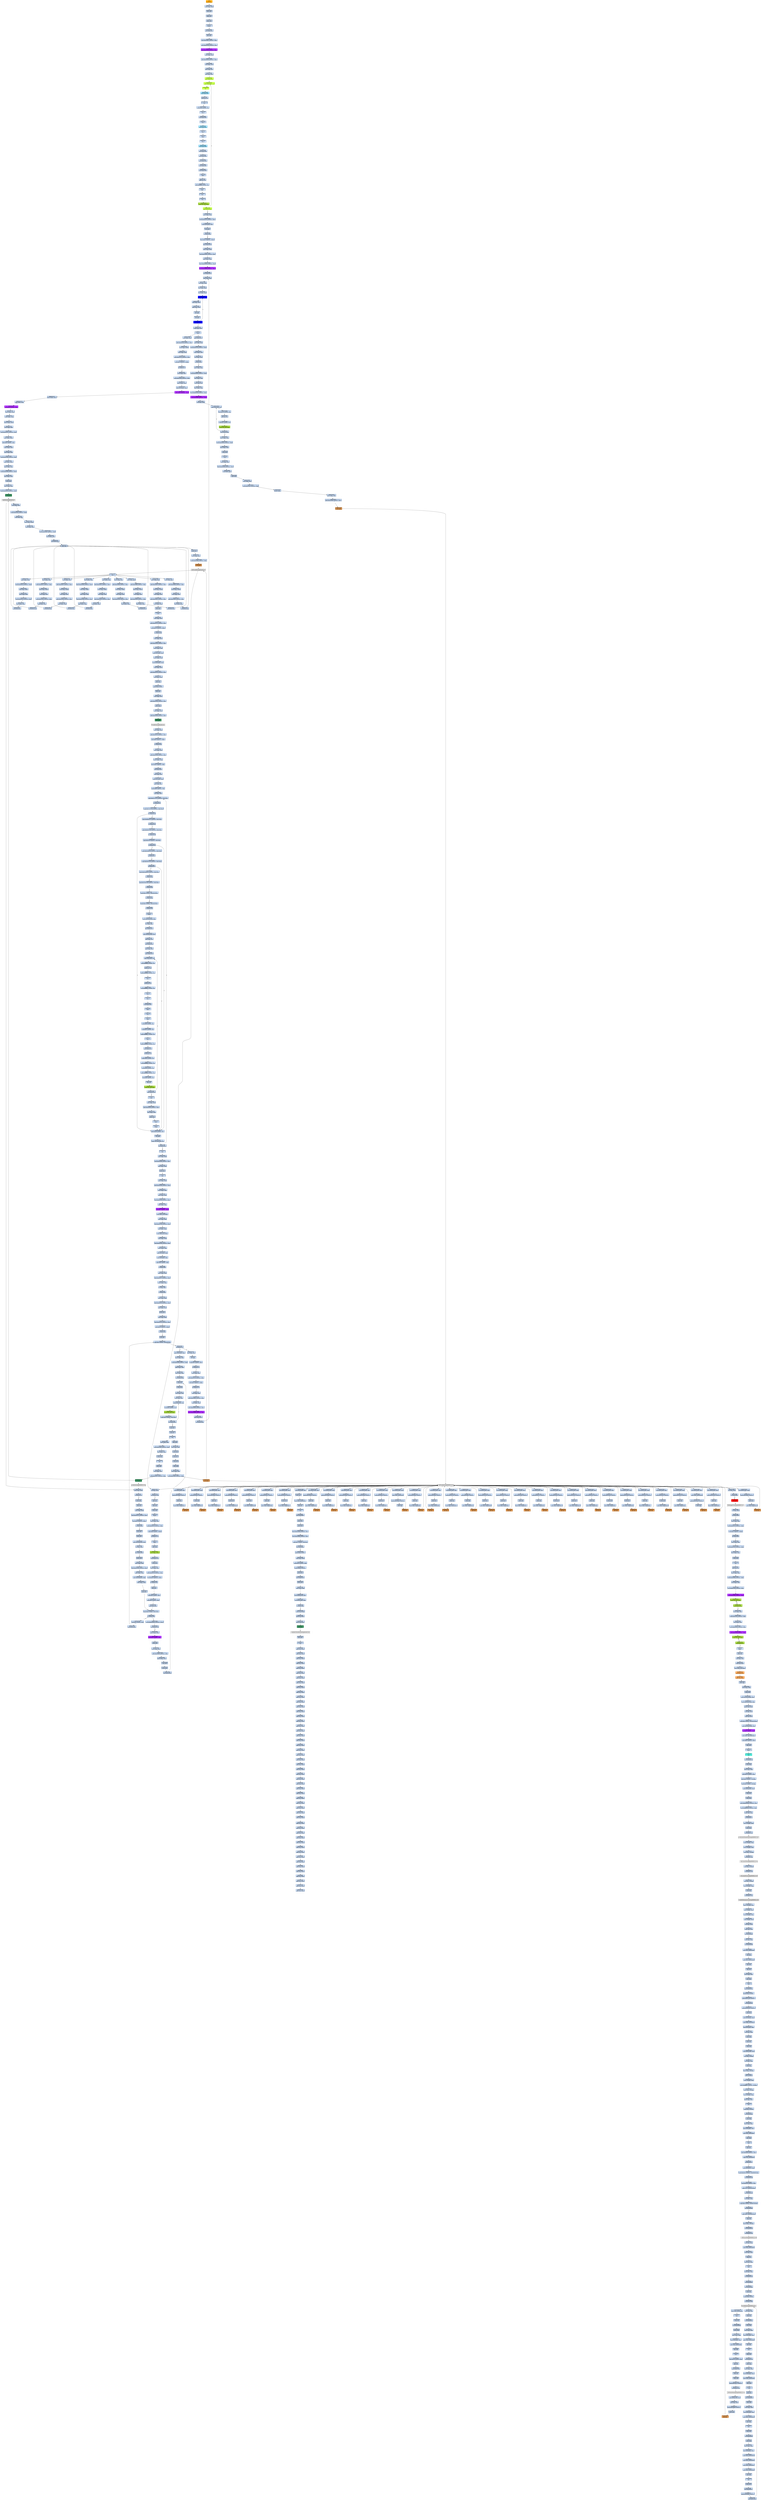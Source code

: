strict digraph G {
	graph [bgcolor=transparent,
		name=G
	];
	node [color=lightsteelblue,
		fillcolor=lightsteelblue,
		shape=rectangle,
		style=filled
	];
	a0x00423060pushl_ebp	[color=lightgrey,
		fillcolor=orange,
		label="start\npushl %ebp"];
	a0x00423061movl_esp_ebp	[label="0x00423061\nmovl %esp, %ebp"];
	a0x00423060pushl_ebp -> a0x00423061movl_esp_ebp	[color="#000000"];
	a0x00423063pushl_ebx	[label="0x00423063\npushl %ebx"];
	a0x00423061movl_esp_ebp -> a0x00423063pushl_ebx	[color="#000000"];
	a0x00423064pushl_esi	[label="0x00423064\npushl %esi"];
	a0x00423063pushl_ebx -> a0x00423064pushl_esi	[color="#000000"];
	a0x00423065pushl_edi	[label="0x00423065\npushl %edi"];
	a0x00423064pushl_esi -> a0x00423065pushl_edi	[color="#000000"];
	a0x00423066pusha_	[label="0x00423066\npusha "];
	a0x00423065pushl_edi -> a0x00423066pusha_	[color="#000000"];
	a0x00423067call_0x0042306c	[label="0x00423067\ncall 0x0042306c"];
	a0x00423066pusha_ -> a0x00423067call_0x0042306c	[color="#000000"];
	a0x0042306cpopl_ebp	[label="0x0042306c\npopl %ebp"];
	a0x00423067call_0x0042306c -> a0x0042306cpopl_ebp	[color="#000000"];
	a0x0042306dsubl_0x40286cUINT32_ebp	[label="0x0042306d\nsubl $0x40286c<UINT32>, %ebp"];
	a0x0042306cpopl_ebp -> a0x0042306dsubl_0x40286cUINT32_ebp	[color="#000000"];
	a0x00423073movl_0x40345dUINT32_ecx	[label="0x00423073\nmovl $0x40345d<UINT32>, %ecx"];
	a0x0042306dsubl_0x40286cUINT32_ebp -> a0x00423073movl_0x40345dUINT32_ecx	[color="#000000"];
	a0x00423078subl_0x4028c6UINT32_ecx	[color=purple,
		fillcolor=purple,
		label="0x00423078\nsubl $0x4028c6<UINT32>, %ecx"];
	a0x00423073movl_0x40345dUINT32_ecx -> a0x00423078subl_0x4028c6UINT32_ecx	[color="#000000"];
	a0x0042307emovl_ebp_edx	[label="0x0042307e\nmovl %ebp, %edx"];
	a0x00423078subl_0x4028c6UINT32_ecx -> a0x0042307emovl_ebp_edx	[color="#000000"];
	a0x00423080addl_0x4028c6UINT32_edx	[label="0x00423080\naddl $0x4028c6<UINT32>, %edx"];
	a0x0042307emovl_ebp_edx -> a0x00423080addl_0x4028c6UINT32_edx	[color="#000000"];
	a0x00423086leal_edx__edi	[label="0x00423086\nleal (%edx), %edi"];
	a0x00423080addl_0x4028c6UINT32_edx -> a0x00423086leal_edx__edi	[color="#000000"];
	a0x00423088movl_edi_esi	[label="0x00423088\nmovl %edi, %esi"];
	a0x00423086leal_edx__edi -> a0x00423088movl_edi_esi	[color="#000000"];
	a0x0042308axorl_eax_eax	[label="0x0042308a\nxorl %eax, %eax"];
	a0x00423088movl_edi_esi -> a0x0042308axorl_eax_eax	[color="#000000"];
	a0x0042308cjmp_0x00423092	[color=olivedrab1,
		fillcolor=olivedrab1,
		label="0x0042308c\njmp 0x00423092"];
	a0x0042308axorl_eax_eax -> a0x0042308cjmp_0x00423092	[color="#000000"];
	a0x00423092lodsb_ds_esi__al	[color=olivedrab1,
		fillcolor=olivedrab1,
		label="0x00423092\nlodsb %ds:(%esi), %al"];
	a0x0042308cjmp_0x00423092 -> a0x00423092lodsb_ds_esi__al	[color="#000000"];
	a0x00423093stc_	[color=olivedrab1,
		fillcolor=olivedrab1,
		label="0x00423093\nstc "];
	a0x00423092lodsb_ds_esi__al -> a0x00423093stc_	[color="#000000"];
	a0x00423094jmp_0x00423097	[color=skyblue,
		fillcolor=skyblue,
		label="0x00423094\njmp 0x00423097"];
	a0x00423093stc_ -> a0x00423094jmp_0x00423097	[color="#000000"];
	a0x00423097subb_cl_al	[label="0x00423097\nsubb %cl, %al"];
	a0x00423094jmp_0x00423097 -> a0x00423097subb_cl_al	[color="#000000"];
	a0x00423099clc_	[label="0x00423099\nclc "];
	a0x00423097subb_cl_al -> a0x00423099clc_	[color="#000000"];
	a0x0042309arolb_0x46UINT8_al	[label="0x0042309a\nrolb $0x46<UINT8>, %al"];
	a0x00423099clc_ -> a0x0042309arolb_0x46UINT8_al	[color="#000000"];
	a0x0042309dstc_	[label="0x0042309d\nstc "];
	a0x0042309arolb_0x46UINT8_al -> a0x0042309dstc_	[color="#000000"];
	a0x0042309ejmp_0x004230a1	[label="0x0042309e\njmp 0x004230a1"];
	a0x0042309dstc_ -> a0x0042309ejmp_0x004230a1	[color="#000000"];
	a0x004230a1stc_	[label="0x004230a1\nstc "];
	a0x0042309ejmp_0x004230a1 -> a0x004230a1stc_	[color="#000000"];
	a0x004230a2jmp_0x004230a5	[color=skyblue,
		fillcolor=skyblue,
		label="0x004230a2\njmp 0x004230a5"];
	a0x004230a1stc_ -> a0x004230a2jmp_0x004230a5	[color="#000000"];
	a0x004230a5stc_	[label="0x004230a5\nstc "];
	a0x004230a2jmp_0x004230a5 -> a0x004230a5stc_	[color="#000000"];
	a0x004230a6nop_	[label="0x004230a6\nnop "];
	a0x004230a5stc_ -> a0x004230a6nop_	[color="#000000"];
	a0x004230a7stc_	[label="0x004230a7\nstc "];
	a0x004230a6nop_ -> a0x004230a7stc_	[color="#000000"];
	a0x004230a8jmp_0x004230ab	[color=skyblue,
		fillcolor=skyblue,
		label="0x004230a8\njmp 0x004230ab"];
	a0x004230a7stc_ -> a0x004230a8jmp_0x004230ab	[color="#000000"];
	a0x004230abjmp_0x004230ae	[label="0x004230ab\njmp 0x004230ae"];
	a0x004230a8jmp_0x004230ab -> a0x004230abjmp_0x004230ae	[color="#000000"];
	a0x004230aejmp_0x004230b1	[label="0x004230ae\njmp 0x004230b1"];
	a0x004230abjmp_0x004230ae -> a0x004230aejmp_0x004230b1	[color="#000000"];
	a0x004230b1jmp_0x004230b4	[label="0x004230b1\njmp 0x004230b4"];
	a0x004230aejmp_0x004230b1 -> a0x004230b1jmp_0x004230b4	[color="#000000"];
	a0x004230b4jmp_0x004230b7	[label="0x004230b4\njmp 0x004230b7"];
	a0x004230b1jmp_0x004230b4 -> a0x004230b4jmp_0x004230b7	[color="#000000"];
	a0x004230b7jmp_0x004230ba	[label="0x004230b7\njmp 0x004230ba"];
	a0x004230b4jmp_0x004230b7 -> a0x004230b7jmp_0x004230ba	[color="#000000"];
	a0x004230banop_	[label="0x004230ba\nnop "];
	a0x004230b7jmp_0x004230ba -> a0x004230banop_	[color="#000000"];
	a0x004230bbaddb_cl_al	[label="0x004230bb\naddb %cl, %al"];
	a0x004230banop_ -> a0x004230bbaddb_cl_al	[color="#000000"];
	a0x004230bdrolb_0xffffff8fUINT8_al	[label="0x004230bd\nrolb $0xffffff8f<UINT8>, %al"];
	a0x004230bbaddb_cl_al -> a0x004230bdrolb_0xffffff8fUINT8_al	[color="#000000"];
	a0x004230c0nop_	[label="0x004230c0\nnop "];
	a0x004230bdrolb_0xffffff8fUINT8_al -> a0x004230c0nop_	[color="#000000"];
	a0x004230c1clc_	[label="0x004230c1\nclc "];
	a0x004230c0nop_ -> a0x004230c1clc_	[color="#000000"];
	a0x004230c2clc_	[label="0x004230c2\nclc "];
	a0x004230c1clc_ -> a0x004230c2clc_	[color="#000000"];
	a0x004230c3stosb_al_es_edi_	[color=yellowgreen,
		fillcolor=yellowgreen,
		label="0x004230c3\nstosb %al, %es:(%edi)"];
	a0x004230c2clc_ -> a0x004230c3stosb_al_es_edi_	[color="#000000"];
	a0x004230c4loop_0x00423092	[color=olivedrab1,
		fillcolor=olivedrab1,
		label="0x004230c4\nloop 0x00423092"];
	a0x004230c3stosb_al_es_edi_ -> a0x004230c4loop_0x00423092	[color="#000000"];
	a0x004230c4loop_0x00423092 -> a0x00423092lodsb_ds_esi__al	[color="#000000",
		label=T];
	a0x004230c6movl_ebp_edx	[label="0x004230c6\nmovl %ebp, %edx"];
	a0x004230c4loop_0x00423092 -> a0x004230c6movl_ebp_edx	[color="#000000",
		label=F];
	a0x004230c8addl_0x40321fUINT32_edx	[label="0x004230c8\naddl $0x40321f<UINT32>, %edx"];
	a0x004230c6movl_ebp_edx -> a0x004230c8addl_0x40321fUINT32_edx	[color="#000000"];
	a0x004230cemovl_0x20esp__eax	[label="0x004230ce\nmovl 0x20(%esp), %eax"];
	a0x004230c8addl_0x40321fUINT32_edx -> a0x004230cemovl_0x20esp__eax	[color="#000000"];
	a0x004230d2incl_eax	[label="0x004230d2\nincl %eax"];
	a0x004230cemovl_0x20esp__eax -> a0x004230d2incl_eax	[color="#000000"];
	a0x004230d3js_0x004230dd	[label="0x004230d3\njs 0x004230dd"];
	a0x004230d2incl_eax -> a0x004230d3js_0x004230dd	[color="#000000"];
	a0x004230d5movl_0x1UINT32_edx_	[label="0x004230d5\nmovl $0x1<UINT32>, (%edx)"];
	a0x004230d3js_0x004230dd -> a0x004230d5movl_0x1UINT32_edx_	[color="#000000",
		label=F];
	a0x004230dbjmp_0x004230e3	[label="0x004230db\njmp 0x004230e3"];
	a0x004230d5movl_0x1UINT32_edx_ -> a0x004230dbjmp_0x004230e3	[color="#000000"];
	a0x004230e3movl_ebp_edx	[label="0x004230e3\nmovl %ebp, %edx"];
	a0x004230dbjmp_0x004230e3 -> a0x004230e3movl_ebp_edx	[color="#000000"];
	a0x004230e5addl_0x402866UINT32_edx	[label="0x004230e5\naddl $0x402866<UINT32>, %edx"];
	a0x004230e3movl_ebp_edx -> a0x004230e5addl_0x402866UINT32_edx	[color="#000000"];
	a0x004230ebleal_edx__eax	[label="0x004230eb\nleal (%edx), %eax"];
	a0x004230e5addl_0x402866UINT32_edx -> a0x004230ebleal_edx__eax	[color="#000000"];
	a0x004230edmovl_0x403065UINT32_ecx	[label="0x004230ed\nmovl $0x403065<UINT32>, %ecx"];
	a0x004230ebleal_edx__eax -> a0x004230edmovl_0x403065UINT32_ecx	[color="#000000"];
	a0x004230f2subl_0x402866UINT32_ecx	[color=purple,
		fillcolor=purple,
		label="0x004230f2\nsubl $0x402866<UINT32>, %ecx"];
	a0x004230edmovl_0x403065UINT32_ecx -> a0x004230f2subl_0x402866UINT32_ecx	[color="#000000"];
	a0x004230f8call_0x00423401	[label="0x004230f8\ncall 0x00423401"];
	a0x004230f2subl_0x402866UINT32_ecx -> a0x004230f8call_0x00423401	[color="#000000"];
	a0x00423401movl_eax_edi	[label="0x00423401\nmovl %eax, %edi"];
	a0x004230f8call_0x00423401 -> a0x00423401movl_eax_edi	[color="#000000"];
	a0x00423403xorl_eax_eax	[label="0x00423403\nxorl %eax, %eax"];
	a0x00423401movl_eax_edi -> a0x00423403xorl_eax_eax	[color="#000000"];
	a0x00423405xorl_ebx_ebx	[label="0x00423405\nxorl %ebx, %ebx"];
	a0x00423403xorl_eax_eax -> a0x00423405xorl_ebx_ebx	[color="#000000"];
	a0x00423407xorl_edx_edx	[label="0x00423407\nxorl %edx, %edx"];
	a0x00423405xorl_ebx_ebx -> a0x00423407xorl_edx_edx	[color="#000000"];
	a0x00423409movb_edi__al	[color=blue,
		fillcolor=blue,
		label="0x00423409\nmovb (%edi), %al"];
	a0x00423407xorl_edx_edx -> a0x00423409movb_edi__al	[color="#000000"];
	a0x0042340bmull_edx_eax	[label="0x0042340b\nmull %edx, %eax"];
	a0x00423409movb_edi__al -> a0x0042340bmull_edx_eax	[color="#000000"];
	a0x0042340daddl_eax_ebx	[label="0x0042340d\naddl %eax, %ebx"];
	a0x0042340bmull_edx_eax -> a0x0042340daddl_eax_ebx	[color="#000000"];
	a0x0042340fincl_edx	[label="0x0042340f\nincl %edx"];
	a0x0042340daddl_eax_ebx -> a0x0042340fincl_edx	[color="#000000"];
	a0x00423410incl_edi	[label="0x00423410\nincl %edi"];
	a0x0042340fincl_edx -> a0x00423410incl_edi	[color="#000000"];
	a0x00423411loop_0x00423409	[color=blue,
		fillcolor=blue,
		label="0x00423411\nloop 0x00423409"];
	a0x00423410incl_edi -> a0x00423411loop_0x00423409	[color="#000000"];
	a0x00423411loop_0x00423409 -> a0x00423409movb_edi__al	[color="#000000",
		label=T];
	a0x00423413xchgl_eax_ebx	[label="0x00423413\nxchgl %eax, %ebx"];
	a0x00423411loop_0x00423409 -> a0x00423413xchgl_eax_ebx	[color="#000000",
		label=F];
	a0x00423414ret	[label="0x00423414\nret"];
	a0x00423413xchgl_eax_ebx -> a0x00423414ret	[color="#000000"];
	a0x004230fdmovl_ebp_edx	[label="0x004230fd\nmovl %ebp, %edx"];
	a0x00423414ret -> a0x004230fdmovl_ebp_edx	[color="#000000"];
	a0x00423815jmp_0x00423819	[label="0x00423815\njmp 0x00423819"];
	a0x00423414ret -> a0x00423815jmp_0x00423819	[color="#000000"];
	a0x004230ffaddl_0x40321bUINT32_edx	[label="0x004230ff\naddl $0x40321b<UINT32>, %edx"];
	a0x004230fdmovl_ebp_edx -> a0x004230ffaddl_0x40321bUINT32_edx	[color="#000000"];
	a0x00423105movl_eax_edx_	[label="0x00423105\nmovl %eax, (%edx)"];
	a0x004230ffaddl_0x40321bUINT32_edx -> a0x00423105movl_eax_edx_	[color="#000000"];
	a0x00423107movl_ebp_edx	[label="0x00423107\nmovl %ebp, %edx"];
	a0x00423105movl_eax_edx_ -> a0x00423107movl_ebp_edx	[color="#000000"];
	a0x00423109addl_0x403213UINT32_edx	[label="0x00423109\naddl $0x403213<UINT32>, %edx"];
	a0x00423107movl_ebp_edx -> a0x00423109addl_0x403213UINT32_edx	[color="#000000"];
	a0x0042310ftestl_0x1UINT32_edx_	[label="0x0042310f\ntestl $0x1<UINT32>, (%edx)"];
	a0x00423109addl_0x403213UINT32_edx -> a0x0042310ftestl_0x1UINT32_edx_	[color="#000000"];
	a0x00423115je_0x0042315f	[label="0x00423115\nje 0x0042315f"];
	a0x0042310ftestl_0x1UINT32_edx_ -> a0x00423115je_0x0042315f	[color="#000000"];
	a0x0042315fmovl_ebp_edx	[label="0x0042315f\nmovl %ebp, %edx"];
	a0x00423115je_0x0042315f -> a0x0042315fmovl_ebp_edx	[color="#000000",
		label=T];
	a0x00423161addl_0x40320bUINT32_edx	[label="0x00423161\naddl $0x40320b<UINT32>, %edx"];
	a0x0042315fmovl_ebp_edx -> a0x00423161addl_0x40320bUINT32_edx	[color="#000000"];
	a0x00423167movl_edx__eax	[label="0x00423167\nmovl (%edx), %eax"];
	a0x00423161addl_0x40320bUINT32_edx -> a0x00423167movl_edx__eax	[color="#000000"];
	a0x00423169addl_0x3ceax__eax	[label="0x00423169\naddl 0x3c(%eax), %eax"];
	a0x00423167movl_edx__eax -> a0x00423169addl_0x3ceax__eax	[color="#000000"];
	a0x0042316caddl_0x80UINT32_eax	[color=purple,
		fillcolor=purple,
		label="0x0042316c\naddl $0x80<UINT32>, %eax"];
	a0x00423169addl_0x3ceax__eax -> a0x0042316caddl_0x80UINT32_eax	[color="#000000"];
	a0x00423171movl_eax__ecx	[label="0x00423171\nmovl (%eax), %ecx"];
	a0x0042316caddl_0x80UINT32_eax -> a0x00423171movl_eax__ecx	[color="#000000"];
	a0x00423173addl_edx__ecx	[label="0x00423173\naddl (%edx), %ecx"];
	a0x00423171movl_eax__ecx -> a0x00423173addl_edx__ecx	[color="#000000"];
	a0x00423175addl_0x10UINT8_ecx	[color=purple,
		fillcolor=purple,
		label="0x00423175\naddl $0x10<UINT8>, %ecx"];
	a0x00423173addl_edx__ecx -> a0x00423175addl_0x10UINT8_ecx	[color="#000000"];
	a0x00423178movl_ecx__eax	[label="0x00423178\nmovl (%ecx), %eax"];
	a0x00423175addl_0x10UINT8_ecx -> a0x00423178movl_ecx__eax	[color="#000000"];
	a0x0042317aaddl_edx__eax	[label="0x0042317a\naddl (%edx), %eax"];
	a0x00423178movl_ecx__eax -> a0x0042317aaddl_edx__eax	[color="#000000"];
	a0x0042317cmovl_eax__ebx	[label="0x0042317c\nmovl (%eax), %ebx"];
	a0x0042317aaddl_edx__eax -> a0x0042317cmovl_eax__ebx	[color="#000000"];
	a0x0042317emovl_ebp_edx	[label="0x0042317e\nmovl %ebp, %edx"];
	a0x0042317cmovl_eax__ebx -> a0x0042317emovl_ebp_edx	[color="#000000"];
	a0x00423180addl_0x403397UINT32_edx	[label="0x00423180\naddl $0x403397<UINT32>, %edx"];
	a0x0042317emovl_ebp_edx -> a0x00423180addl_0x403397UINT32_edx	[color="#000000"];
	a0x00423186movl_ebx_edx_	[label="0x00423186\nmovl %ebx, (%edx)"];
	a0x00423180addl_0x403397UINT32_edx -> a0x00423186movl_ebx_edx_	[color="#000000"];
	a0x00423188addl_0x4UINT8_eax	[label="0x00423188\naddl $0x4<UINT8>, %eax"];
	a0x00423186movl_ebx_edx_ -> a0x00423188addl_0x4UINT8_eax	[color="#000000"];
	a0x0042318bmovl_eax__ebx	[label="0x0042318b\nmovl (%eax), %ebx"];
	a0x00423188addl_0x4UINT8_eax -> a0x0042318bmovl_eax__ebx	[color="#000000"];
	a0x0042318dmovl_ebp_edx	[label="0x0042318d\nmovl %ebp, %edx"];
	a0x0042318bmovl_eax__ebx -> a0x0042318dmovl_ebp_edx	[color="#000000"];
	a0x0042318faddl_0x40339bUINT32_edx	[label="0x0042318f\naddl $0x40339b<UINT32>, %edx"];
	a0x0042318dmovl_ebp_edx -> a0x0042318faddl_0x40339bUINT32_edx	[color="#000000"];
	a0x00423195movl_ebx_edx_	[label="0x00423195\nmovl %ebx, (%edx)"];
	a0x0042318faddl_0x40339bUINT32_edx -> a0x00423195movl_ebx_edx_	[color="#000000"];
	a0x00423197movl_ebp_edx	[label="0x00423197\nmovl %ebp, %edx"];
	a0x00423195movl_ebx_edx_ -> a0x00423197movl_ebp_edx	[color="#000000"];
	a0x00423199addl_0x40339fUINT32_edx	[label="0x00423199\naddl $0x40339f<UINT32>, %edx"];
	a0x00423197movl_ebp_edx -> a0x00423199addl_0x40339fUINT32_edx	[color="#000000"];
	a0x0042319fleal_edx__eax	[label="0x0042319f\nleal (%edx), %eax"];
	a0x00423199addl_0x40339fUINT32_edx -> a0x0042319fleal_edx__eax	[color="#000000"];
	a0x004231a1pushl_eax	[label="0x004231a1\npushl %eax"];
	a0x0042319fleal_edx__eax -> a0x004231a1pushl_eax	[color="#000000"];
	a0x004231a2movl_ebp_edx	[label="0x004231a2\nmovl %ebp, %edx"];
	a0x004231a1pushl_eax -> a0x004231a2movl_ebp_edx	[color="#000000"];
	a0x004231a4addl_0x403397UINT32_edx	[label="0x004231a4\naddl $0x403397<UINT32>, %edx"];
	a0x004231a2movl_ebp_edx -> a0x004231a4addl_0x403397UINT32_edx	[color="#000000"];
	a0x004231aacall_edx_	[color=seagreen,
		fillcolor=seagreen,
		label="0x004231aa\ncall (%edx)"];
	a0x004231a4addl_0x403397UINT32_edx -> a0x004231aacall_edx_	[color="#000000"];
	LoadLibraryA_kernel32_dll	[color=lightgrey,
		fillcolor=lightgrey,
		label="LoadLibraryA@kernel32.dll"];
	a0x004231aacall_edx_ -> LoadLibraryA_kernel32_dll	[color="#000000"];
	a0x004231acmovl_ebp_edx	[label="0x004231ac\nmovl %ebp, %edx"];
	LoadLibraryA_kernel32_dll -> a0x004231acmovl_ebp_edx	[color="#000000"];
	a0x0042367atestl_eax_eax	[label="0x0042367a\ntestl %eax, %eax"];
	LoadLibraryA_kernel32_dll -> a0x0042367atestl_eax_eax	[color="#000000"];
	a0x004231aeaddl_0x4033acUINT32_edx	[label="0x004231ae\naddl $0x4033ac<UINT32>, %edx"];
	a0x004231acmovl_ebp_edx -> a0x004231aeaddl_0x4033acUINT32_edx	[color="#000000"];
	a0x004231b4movl_eax_esi	[label="0x004231b4\nmovl %eax, %esi"];
	a0x004231aeaddl_0x4033acUINT32_edx -> a0x004231b4movl_eax_esi	[color="#000000"];
	a0x004231b6movl_eax_edx_	[label="0x004231b6\nmovl %eax, (%edx)"];
	a0x004231b4movl_eax_esi -> a0x004231b6movl_eax_edx_	[color="#000000"];
	a0x004231b8movl_ebp_edx	[label="0x004231b8\nmovl %ebp, %edx"];
	a0x004231b6movl_eax_edx_ -> a0x004231b8movl_ebp_edx	[color="#000000"];
	a0x004231baaddl_0x4033b0UINT32_edx	[label="0x004231ba\naddl $0x4033b0<UINT32>, %edx"];
	a0x004231b8movl_ebp_edx -> a0x004231baaddl_0x4033b0UINT32_edx	[color="#000000"];
	a0x004231c0leal_edx__eax	[label="0x004231c0\nleal (%edx), %eax"];
	a0x004231baaddl_0x4033b0UINT32_edx -> a0x004231c0leal_edx__eax	[color="#000000"];
	a0x004231c2call_0x004232a5	[label="0x004231c2\ncall 0x004232a5"];
	a0x004231c0leal_edx__eax -> a0x004231c2call_0x004232a5	[color="#000000"];
	a0x004232a5pushl_eax	[label="0x004232a5\npushl %eax"];
	a0x004231c2call_0x004232a5 -> a0x004232a5pushl_eax	[color="#000000"];
	a0x004232a6pushl_esi	[label="0x004232a6\npushl %esi"];
	a0x004232a5pushl_eax -> a0x004232a6pushl_esi	[color="#000000"];
	a0x004232a7movl_ebp_edx	[label="0x004232a7\nmovl %ebp, %edx"];
	a0x004232a6pushl_esi -> a0x004232a7movl_ebp_edx	[color="#000000"];
	a0x004232a9addl_0x40339bUINT32_edx	[label="0x004232a9\naddl $0x40339b<UINT32>, %edx"];
	a0x004232a7movl_ebp_edx -> a0x004232a9addl_0x40339bUINT32_edx	[color="#000000"];
	a0x004232afcall_edx_	[color=peru,
		fillcolor=peru,
		label="0x004232af\ncall (%edx)"];
	a0x004232a9addl_0x40339bUINT32_edx -> a0x004232afcall_edx_	[color="#000000"];
	GetProcAddress_kernel32_dll	[color=lightgrey,
		fillcolor=lightgrey,
		label="GetProcAddress@kernel32.dll"];
	a0x004232afcall_edx_ -> GetProcAddress_kernel32_dll	[color="#000000"];
	a0x004232b1ret	[label="0x004232b1\nret"];
	GetProcAddress_kernel32_dll -> a0x004232b1ret	[color="#000000"];
	a0x00423700orl_eax_eax	[label="0x00423700\norl %eax, %eax"];
	GetProcAddress_kernel32_dll -> a0x00423700orl_eax_eax	[color="#000000"];
	a0x004231c7movl_ebp_edx	[label="0x004231c7\nmovl %ebp, %edx"];
	a0x004232b1ret -> a0x004231c7movl_ebp_edx	[color="#000000"];
	a0x004231e0movl_ebp_edx	[label="0x004231e0\nmovl %ebp, %edx"];
	a0x004232b1ret -> a0x004231e0movl_ebp_edx	[color="#000000"];
	a0x004231f9movl_ebp_edx	[label="0x004231f9\nmovl %ebp, %edx"];
	a0x004232b1ret -> a0x004231f9movl_ebp_edx	[color="#000000"];
	a0x00423212movl_ebp_edx	[label="0x00423212\nmovl %ebp, %edx"];
	a0x004232b1ret -> a0x00423212movl_ebp_edx	[color="#000000"];
	a0x0042322bmovl_ebp_edx	[label="0x0042322b\nmovl %ebp, %edx"];
	a0x004232b1ret -> a0x0042322bmovl_ebp_edx	[color="#000000"];
	a0x00423244movl_ebp_edx	[label="0x00423244\nmovl %ebp, %edx"];
	a0x004232b1ret -> a0x00423244movl_ebp_edx	[color="#000000"];
	a0x0042325dmovl_ebp_edx	[label="0x0042325d\nmovl %ebp, %edx"];
	a0x004232b1ret -> a0x0042325dmovl_ebp_edx	[color="#000000"];
	a0x00423276movl_ebp_edx	[label="0x00423276\nmovl %ebp, %edx"];
	a0x004232b1ret -> a0x00423276movl_ebp_edx	[color="#000000"];
	a0x0042328fmovl_ebp_edx	[label="0x0042328f\nmovl %ebp, %edx"];
	a0x004232b1ret -> a0x0042328fmovl_ebp_edx	[color="#000000"];
	a0x004231c9addl_0x4033c1UINT32_edx	[label="0x004231c9\naddl $0x4033c1<UINT32>, %edx"];
	a0x004231c7movl_ebp_edx -> a0x004231c9addl_0x4033c1UINT32_edx	[color="#000000"];
	a0x004231cfmovl_eax_edx_	[label="0x004231cf\nmovl %eax, (%edx)"];
	a0x004231c9addl_0x4033c1UINT32_edx -> a0x004231cfmovl_eax_edx_	[color="#000000"];
	a0x004231d1movl_ebp_edx	[label="0x004231d1\nmovl %ebp, %edx"];
	a0x004231cfmovl_eax_edx_ -> a0x004231d1movl_ebp_edx	[color="#000000"];
	a0x004231d3addl_0x4033c5UINT32_edx	[label="0x004231d3\naddl $0x4033c5<UINT32>, %edx"];
	a0x004231d1movl_ebp_edx -> a0x004231d3addl_0x4033c5UINT32_edx	[color="#000000"];
	a0x004231d9leal_edx__eax	[label="0x004231d9\nleal (%edx), %eax"];
	a0x004231d3addl_0x4033c5UINT32_edx -> a0x004231d9leal_edx__eax	[color="#000000"];
	a0x004231dbcall_0x004232a5	[label="0x004231db\ncall 0x004232a5"];
	a0x004231d9leal_edx__eax -> a0x004231dbcall_0x004232a5	[color="#000000"];
	a0x004231dbcall_0x004232a5 -> a0x004232a5pushl_eax	[color="#000000"];
	a0x004231e2addl_0x4033d4UINT32_edx	[label="0x004231e2\naddl $0x4033d4<UINT32>, %edx"];
	a0x004231e0movl_ebp_edx -> a0x004231e2addl_0x4033d4UINT32_edx	[color="#000000"];
	a0x004231e8movl_eax_edx_	[label="0x004231e8\nmovl %eax, (%edx)"];
	a0x004231e2addl_0x4033d4UINT32_edx -> a0x004231e8movl_eax_edx_	[color="#000000"];
	a0x004231eamovl_ebp_edx	[label="0x004231ea\nmovl %ebp, %edx"];
	a0x004231e8movl_eax_edx_ -> a0x004231eamovl_ebp_edx	[color="#000000"];
	a0x004231ecaddl_0x4033d8UINT32_edx	[label="0x004231ec\naddl $0x4033d8<UINT32>, %edx"];
	a0x004231eamovl_ebp_edx -> a0x004231ecaddl_0x4033d8UINT32_edx	[color="#000000"];
	a0x004231f2leal_edx__eax	[label="0x004231f2\nleal (%edx), %eax"];
	a0x004231ecaddl_0x4033d8UINT32_edx -> a0x004231f2leal_edx__eax	[color="#000000"];
	a0x004231f4call_0x004232a5	[label="0x004231f4\ncall 0x004232a5"];
	a0x004231f2leal_edx__eax -> a0x004231f4call_0x004232a5	[color="#000000"];
	a0x004231f4call_0x004232a5 -> a0x004232a5pushl_eax	[color="#000000"];
	a0x004231fbaddl_0x4033ebUINT32_edx	[label="0x004231fb\naddl $0x4033eb<UINT32>, %edx"];
	a0x004231f9movl_ebp_edx -> a0x004231fbaddl_0x4033ebUINT32_edx	[color="#000000"];
	a0x00423201movl_eax_edx_	[label="0x00423201\nmovl %eax, (%edx)"];
	a0x004231fbaddl_0x4033ebUINT32_edx -> a0x00423201movl_eax_edx_	[color="#000000"];
	a0x00423203movl_ebp_edx	[label="0x00423203\nmovl %ebp, %edx"];
	a0x00423201movl_eax_edx_ -> a0x00423203movl_ebp_edx	[color="#000000"];
	a0x00423205addl_0x4033efUINT32_edx	[label="0x00423205\naddl $0x4033ef<UINT32>, %edx"];
	a0x00423203movl_ebp_edx -> a0x00423205addl_0x4033efUINT32_edx	[color="#000000"];
	a0x0042320bleal_edx__eax	[label="0x0042320b\nleal (%edx), %eax"];
	a0x00423205addl_0x4033efUINT32_edx -> a0x0042320bleal_edx__eax	[color="#000000"];
	a0x0042320dcall_0x004232a5	[label="0x0042320d\ncall 0x004232a5"];
	a0x0042320bleal_edx__eax -> a0x0042320dcall_0x004232a5	[color="#000000"];
	a0x0042320dcall_0x004232a5 -> a0x004232a5pushl_eax	[color="#000000"];
	a0x00423214addl_0x4033fbUINT32_edx	[label="0x00423214\naddl $0x4033fb<UINT32>, %edx"];
	a0x00423212movl_ebp_edx -> a0x00423214addl_0x4033fbUINT32_edx	[color="#000000"];
	a0x0042321amovl_eax_edx_	[label="0x0042321a\nmovl %eax, (%edx)"];
	a0x00423214addl_0x4033fbUINT32_edx -> a0x0042321amovl_eax_edx_	[color="#000000"];
	a0x0042321cmovl_ebp_edx	[label="0x0042321c\nmovl %ebp, %edx"];
	a0x0042321amovl_eax_edx_ -> a0x0042321cmovl_ebp_edx	[color="#000000"];
	a0x0042321eaddl_0x4033ffUINT32_edx	[label="0x0042321e\naddl $0x4033ff<UINT32>, %edx"];
	a0x0042321cmovl_ebp_edx -> a0x0042321eaddl_0x4033ffUINT32_edx	[color="#000000"];
	a0x00423224leal_edx__eax	[label="0x00423224\nleal (%edx), %eax"];
	a0x0042321eaddl_0x4033ffUINT32_edx -> a0x00423224leal_edx__eax	[color="#000000"];
	a0x00423226call_0x004232a5	[label="0x00423226\ncall 0x004232a5"];
	a0x00423224leal_edx__eax -> a0x00423226call_0x004232a5	[color="#000000"];
	a0x00423226call_0x004232a5 -> a0x004232a5pushl_eax	[color="#000000"];
	a0x0042322daddl_0x40340bUINT32_edx	[label="0x0042322d\naddl $0x40340b<UINT32>, %edx"];
	a0x0042322bmovl_ebp_edx -> a0x0042322daddl_0x40340bUINT32_edx	[color="#000000"];
	a0x00423233movl_eax_edx_	[label="0x00423233\nmovl %eax, (%edx)"];
	a0x0042322daddl_0x40340bUINT32_edx -> a0x00423233movl_eax_edx_	[color="#000000"];
	a0x00423235movl_ebp_edx	[label="0x00423235\nmovl %ebp, %edx"];
	a0x00423233movl_eax_edx_ -> a0x00423235movl_ebp_edx	[color="#000000"];
	a0x00423237addl_0x40340fUINT32_edx	[label="0x00423237\naddl $0x40340f<UINT32>, %edx"];
	a0x00423235movl_ebp_edx -> a0x00423237addl_0x40340fUINT32_edx	[color="#000000"];
	a0x0042323dleal_edx__eax	[label="0x0042323d\nleal (%edx), %eax"];
	a0x00423237addl_0x40340fUINT32_edx -> a0x0042323dleal_edx__eax	[color="#000000"];
	a0x0042323fcall_0x004232a5	[label="0x0042323f\ncall 0x004232a5"];
	a0x0042323dleal_edx__eax -> a0x0042323fcall_0x004232a5	[color="#000000"];
	a0x0042323fcall_0x004232a5 -> a0x004232a5pushl_eax	[color="#000000"];
	a0x00423246addl_0x40341aUINT32_edx	[label="0x00423246\naddl $0x40341a<UINT32>, %edx"];
	a0x00423244movl_ebp_edx -> a0x00423246addl_0x40341aUINT32_edx	[color="#000000"];
	a0x0042324cmovl_eax_edx_	[label="0x0042324c\nmovl %eax, (%edx)"];
	a0x00423246addl_0x40341aUINT32_edx -> a0x0042324cmovl_eax_edx_	[color="#000000"];
	a0x0042324emovl_ebp_edx	[label="0x0042324e\nmovl %ebp, %edx"];
	a0x0042324cmovl_eax_edx_ -> a0x0042324emovl_ebp_edx	[color="#000000"];
	a0x00423250addl_0x40341eUINT32_edx	[label="0x00423250\naddl $0x40341e<UINT32>, %edx"];
	a0x0042324emovl_ebp_edx -> a0x00423250addl_0x40341eUINT32_edx	[color="#000000"];
	a0x00423256leal_edx__eax	[label="0x00423256\nleal (%edx), %eax"];
	a0x00423250addl_0x40341eUINT32_edx -> a0x00423256leal_edx__eax	[color="#000000"];
	a0x00423258call_0x004232a5	[label="0x00423258\ncall 0x004232a5"];
	a0x00423256leal_edx__eax -> a0x00423258call_0x004232a5	[color="#000000"];
	a0x00423258call_0x004232a5 -> a0x004232a5pushl_eax	[color="#000000"];
	a0x0042325faddl_0x403427UINT32_edx	[label="0x0042325f\naddl $0x403427<UINT32>, %edx"];
	a0x0042325dmovl_ebp_edx -> a0x0042325faddl_0x403427UINT32_edx	[color="#000000"];
	a0x00423265movl_eax_edx_	[label="0x00423265\nmovl %eax, (%edx)"];
	a0x0042325faddl_0x403427UINT32_edx -> a0x00423265movl_eax_edx_	[color="#000000"];
	a0x00423267movl_ebp_edx	[label="0x00423267\nmovl %ebp, %edx"];
	a0x00423265movl_eax_edx_ -> a0x00423267movl_ebp_edx	[color="#000000"];
	a0x00423269addl_0x40342bUINT32_edx	[label="0x00423269\naddl $0x40342b<UINT32>, %edx"];
	a0x00423267movl_ebp_edx -> a0x00423269addl_0x40342bUINT32_edx	[color="#000000"];
	a0x0042326fleal_edx__eax	[label="0x0042326f\nleal (%edx), %eax"];
	a0x00423269addl_0x40342bUINT32_edx -> a0x0042326fleal_edx__eax	[color="#000000"];
	a0x00423271call_0x004232a5	[label="0x00423271\ncall 0x004232a5"];
	a0x0042326fleal_edx__eax -> a0x00423271call_0x004232a5	[color="#000000"];
	a0x00423271call_0x004232a5 -> a0x004232a5pushl_eax	[color="#000000"];
	a0x00423278addl_0x403437UINT32_edx	[label="0x00423278\naddl $0x403437<UINT32>, %edx"];
	a0x00423276movl_ebp_edx -> a0x00423278addl_0x403437UINT32_edx	[color="#000000"];
	a0x0042327emovl_eax_edx_	[label="0x0042327e\nmovl %eax, (%edx)"];
	a0x00423278addl_0x403437UINT32_edx -> a0x0042327emovl_eax_edx_	[color="#000000"];
	a0x00423280movl_ebp_edx	[label="0x00423280\nmovl %ebp, %edx"];
	a0x0042327emovl_eax_edx_ -> a0x00423280movl_ebp_edx	[color="#000000"];
	a0x00423282addl_0x40343bUINT32_edx	[label="0x00423282\naddl $0x40343b<UINT32>, %edx"];
	a0x00423280movl_ebp_edx -> a0x00423282addl_0x40343bUINT32_edx	[color="#000000"];
	a0x00423288leal_edx__eax	[label="0x00423288\nleal (%edx), %eax"];
	a0x00423282addl_0x40343bUINT32_edx -> a0x00423288leal_edx__eax	[color="#000000"];
	a0x0042328acall_0x004232a5	[label="0x0042328a\ncall 0x004232a5"];
	a0x00423288leal_edx__eax -> a0x0042328acall_0x004232a5	[color="#000000"];
	a0x0042328acall_0x004232a5 -> a0x004232a5pushl_eax	[color="#000000"];
	a0x00423291addl_0x403447UINT32_edx	[label="0x00423291\naddl $0x403447<UINT32>, %edx"];
	a0x0042328fmovl_ebp_edx -> a0x00423291addl_0x403447UINT32_edx	[color="#000000"];
	a0x00423297movl_eax_edx_	[label="0x00423297\nmovl %eax, (%edx)"];
	a0x00423291addl_0x403447UINT32_edx -> a0x00423297movl_eax_edx_	[color="#000000"];
	a0x00423299movl_ebp_edx	[label="0x00423299\nmovl %ebp, %edx"];
	a0x00423297movl_eax_edx_ -> a0x00423299movl_ebp_edx	[color="#000000"];
	a0x0042329baddl_0x402ab2UINT32_edx	[label="0x0042329b\naddl $0x402ab2<UINT32>, %edx"];
	a0x00423299movl_ebp_edx -> a0x0042329baddl_0x402ab2UINT32_edx	[color="#000000"];
	a0x004232a1leal_edx__eax	[label="0x004232a1\nleal (%edx), %eax"];
	a0x0042329baddl_0x402ab2UINT32_edx -> a0x004232a1leal_edx__eax	[color="#000000"];
	a0x004232a3pushl_eax	[label="0x004232a3\npushl %eax"];
	a0x004232a1leal_edx__eax -> a0x004232a3pushl_eax	[color="#000000"];
	a0x004232a4ret	[label="0x004232a4\nret"];
	a0x004232a3pushl_eax -> a0x004232a4ret	[color="#000000"];
	a0x004232b2movl_ebp_edx	[label="0x004232b2\nmovl %ebp, %edx"];
	a0x004232a4ret -> a0x004232b2movl_ebp_edx	[color="#000000"];
	a0x004232b4addl_0x403213UINT32_edx	[label="0x004232b4\naddl $0x403213<UINT32>, %edx"];
	a0x004232b2movl_ebp_edx -> a0x004232b4addl_0x403213UINT32_edx	[color="#000000"];
	a0x004232batestl_0x10UINT32_edx_	[label="0x004232ba\ntestl $0x10<UINT32>, (%edx)"];
	a0x004232b4addl_0x403213UINT32_edx -> a0x004232batestl_0x10UINT32_edx_	[color="#000000"];
	a0x004232c0je_0x004232fd	[label="0x004232c0\nje 0x004232fd"];
	a0x004232batestl_0x10UINT32_edx_ -> a0x004232c0je_0x004232fd	[color="#000000"];
	a0x004232fdmovl_ebp_edx	[label="0x004232fd\nmovl %ebp, %edx"];
	a0x004232c0je_0x004232fd -> a0x004232fdmovl_ebp_edx	[color="#000000",
		label=T];
	a0x004232ffaddl_0x40320bUINT32_edx	[label="0x004232ff\naddl $0x40320b<UINT32>, %edx"];
	a0x004232fdmovl_ebp_edx -> a0x004232ffaddl_0x40320bUINT32_edx	[color="#000000"];
	a0x00423305movl_edx__edi	[label="0x00423305\nmovl (%edx), %edi"];
	a0x004232ffaddl_0x40320bUINT32_edx -> a0x00423305movl_edx__edi	[color="#000000"];
	a0x00423307addl_0x3cedi__edi	[label="0x00423307\naddl 0x3c(%edi), %edi"];
	a0x00423305movl_edx__edi -> a0x00423307addl_0x3cedi__edi	[color="#000000"];
	a0x0042330amovl_edx__esi	[label="0x0042330a\nmovl (%edx), %esi"];
	a0x00423307addl_0x3cedi__edi -> a0x0042330amovl_edx__esi	[color="#000000"];
	a0x0042330cmovl_0x54edi__ecx	[label="0x0042330c\nmovl 0x54(%edi), %ecx"];
	a0x0042330amovl_edx__esi -> a0x0042330cmovl_0x54edi__ecx	[color="#000000"];
	a0x0042330fmovl_ebp_edx	[label="0x0042330f\nmovl %ebp, %edx"];
	a0x0042330cmovl_0x54edi__ecx -> a0x0042330fmovl_ebp_edx	[color="#000000"];
	a0x00423311addl_0x403479UINT32_edx	[label="0x00423311\naddl $0x403479<UINT32>, %edx"];
	a0x0042330fmovl_ebp_edx -> a0x00423311addl_0x403479UINT32_edx	[color="#000000"];
	a0x00423317leal_edx__eax	[label="0x00423317\nleal (%edx), %eax"];
	a0x00423311addl_0x403479UINT32_edx -> a0x00423317leal_edx__eax	[color="#000000"];
	a0x00423319pushl_eax	[label="0x00423319\npushl %eax"];
	a0x00423317leal_edx__eax -> a0x00423319pushl_eax	[color="#000000"];
	a0x0042331apushl_0x4UINT8	[label="0x0042331a\npushl $0x4<UINT8>"];
	a0x00423319pushl_eax -> a0x0042331apushl_0x4UINT8	[color="#000000"];
	a0x0042331cpushl_ecx	[label="0x0042331c\npushl %ecx"];
	a0x0042331apushl_0x4UINT8 -> a0x0042331cpushl_ecx	[color="#000000"];
	a0x0042331dmovl_ebp_edx	[label="0x0042331d\nmovl %ebp, %edx"];
	a0x0042331cpushl_ecx -> a0x0042331dmovl_ebp_edx	[color="#000000"];
	a0x0042331faddl_0x40320bUINT32_edx	[label="0x0042331f\naddl $0x40320b<UINT32>, %edx"];
	a0x0042331dmovl_ebp_edx -> a0x0042331faddl_0x40320bUINT32_edx	[color="#000000"];
	a0x00423325pushl_edx_	[label="0x00423325\npushl (%edx)"];
	a0x0042331faddl_0x40320bUINT32_edx -> a0x00423325pushl_edx_	[color="#000000"];
	a0x00423327movl_ebp_edx	[label="0x00423327\nmovl %ebp, %edx"];
	a0x00423325pushl_edx_ -> a0x00423327movl_ebp_edx	[color="#000000"];
	a0x00423329addl_0x4033d4UINT32_edx	[label="0x00423329\naddl $0x4033d4<UINT32>, %edx"];
	a0x00423327movl_ebp_edx -> a0x00423329addl_0x4033d4UINT32_edx	[color="#000000"];
	a0x0042332fcall_edx_	[color=seagreen,
		fillcolor=seagreen,
		label="0x0042332f\ncall (%edx)"];
	a0x00423329addl_0x4033d4UINT32_edx -> a0x0042332fcall_edx_	[color="#000000"];
	VirtualProtect_Kernel32_dll	[color=lightgrey,
		fillcolor=lightgrey,
		label="VirtualProtect@Kernel32.dll"];
	a0x0042332fcall_edx_ -> VirtualProtect_Kernel32_dll	[color="#000000"];
	a0x00423331movl_ebp_edx	[label="0x00423331\nmovl %ebp, %edx"];
	VirtualProtect_Kernel32_dll -> a0x00423331movl_ebp_edx	[color="#000000"];
	a0x00423333addl_0x403213UINT32_edx	[label="0x00423333\naddl $0x403213<UINT32>, %edx"];
	a0x00423331movl_ebp_edx -> a0x00423333addl_0x403213UINT32_edx	[color="#000000"];
	a0x00423339testl_0x8UINT32_edx_	[label="0x00423339\ntestl $0x8<UINT32>, (%edx)"];
	a0x00423333addl_0x403213UINT32_edx -> a0x00423339testl_0x8UINT32_edx_	[color="#000000"];
	a0x0042333fje_0x0042342e	[label="0x0042333f\nje 0x0042342e"];
	a0x00423339testl_0x8UINT32_edx_ -> a0x0042333fje_0x0042342e	[color="#000000"];
	a0x0042342emovl_ebp_edx	[label="0x0042342e\nmovl %ebp, %edx"];
	a0x0042333fje_0x0042342e -> a0x0042342emovl_ebp_edx	[color="#000000",
		label=T];
	a0x00423430addl_0x40320bUINT32_edx	[label="0x00423430\naddl $0x40320b<UINT32>, %edx"];
	a0x0042342emovl_ebp_edx -> a0x00423430addl_0x40320bUINT32_edx	[color="#000000"];
	a0x00423436movl_edx__eax	[label="0x00423436\nmovl (%edx), %eax"];
	a0x00423430addl_0x40320bUINT32_edx -> a0x00423436movl_edx__eax	[color="#000000"];
	a0x00423438movl_0x1UINT32_ebx	[label="0x00423438\nmovl $0x1<UINT32>, %ebx"];
	a0x00423436movl_edx__eax -> a0x00423438movl_0x1UINT32_ebx	[color="#000000"];
	a0x0042343dcall_0x00423494	[label="0x0042343d\ncall 0x00423494"];
	a0x00423438movl_0x1UINT32_ebx -> a0x0042343dcall_0x00423494	[color="#000000"];
	a0x00423494movl_eax_edi	[label="0x00423494\nmovl %eax, %edi"];
	a0x0042343dcall_0x00423494 -> a0x00423494movl_eax_edi	[color="#000000"];
	a0x00423496addl_0x3cedi__edi	[label="0x00423496\naddl 0x3c(%edi), %edi"];
	a0x00423494movl_eax_edi -> a0x00423496addl_0x3cedi__edi	[color="#000000"];
	a0x00423499movl_edi_esi	[label="0x00423499\nmovl %edi, %esi"];
	a0x00423496addl_0x3cedi__edi -> a0x00423499movl_edi_esi	[color="#000000"];
	a0x0042349baddl_0xf8UINT32_esi	[label="0x0042349b\naddl $0xf8<UINT32>, %esi"];
	a0x00423499movl_edi_esi -> a0x0042349baddl_0xf8UINT32_esi	[color="#000000"];
	a0x004234a1xorl_edx_edx	[label="0x004234a1\nxorl %edx, %edx"];
	a0x0042349baddl_0xf8UINT32_esi -> a0x004234a1xorl_edx_edx	[color="#000000"];
	a0x004234a3cmpl_0x63727372UINT32_ds_esi_	[label="0x004234a3\ncmpl $0x63727372<UINT32>, %ds:(%esi)"];
	a0x004234a1xorl_edx_edx -> a0x004234a3cmpl_0x63727372UINT32_ds_esi_	[color="#000000"];
	a0x004234aaje_0x0042353f	[label="0x004234aa\nje 0x0042353f"];
	a0x004234a3cmpl_0x63727372UINT32_ds_esi_ -> a0x004234aaje_0x0042353f	[color="#000000"];
	a0x004234b0cmpl_0x7273722eUINT32_ds_esi_	[label="0x004234b0\ncmpl $0x7273722e<UINT32>, %ds:(%esi)"];
	a0x004234aaje_0x0042353f -> a0x004234b0cmpl_0x7273722eUINT32_ds_esi_	[color="#000000",
		label=F];
	a0x004234b7je_0x0042353f	[label="0x004234b7\nje 0x0042353f"];
	a0x004234b0cmpl_0x7273722eUINT32_ds_esi_ -> a0x004234b7je_0x0042353f	[color="#000000"];
	a0x004234bdcmpl_0x6f6c6572UINT32_ds_esi_	[label="0x004234bd\ncmpl $0x6f6c6572<UINT32>, %ds:(%esi)"];
	a0x004234b7je_0x0042353f -> a0x004234bdcmpl_0x6f6c6572UINT32_ds_esi_	[color="#000000",
		label=F];
	a0x0042353faddl_0x28UINT8_esi	[label="0x0042353f\naddl $0x28<UINT8>, %esi"];
	a0x004234b7je_0x0042353f -> a0x0042353faddl_0x28UINT8_esi	[color="#000000",
		label=T];
	a0x004234c4je_0x0042353f	[label="0x004234c4\nje 0x0042353f"];
	a0x004234bdcmpl_0x6f6c6572UINT32_ds_esi_ -> a0x004234c4je_0x0042353f	[color="#000000"];
	a0x004234c6cmpl_0x6c65722eUINT32_ds_esi_	[label="0x004234c6\ncmpl $0x6c65722e<UINT32>, %ds:(%esi)"];
	a0x004234c4je_0x0042353f -> a0x004234c6cmpl_0x6c65722eUINT32_ds_esi_	[color="#000000",
		label=F];
	a0x004234cdje_0x0042353f	[label="0x004234cd\nje 0x0042353f"];
	a0x004234c6cmpl_0x6c65722eUINT32_ds_esi_ -> a0x004234cdje_0x0042353f	[color="#000000"];
	a0x004234cfcmpl_0x4379UINT32_ds_esi_	[label="0x004234cf\ncmpl $0x4379<UINT32>, %ds:(%esi)"];
	a0x004234cdje_0x0042353f -> a0x004234cfcmpl_0x4379UINT32_ds_esi_	[color="#000000",
		label=F];
	a0x004234d6je_0x0042353f	[label="0x004234d6\nje 0x0042353f"];
	a0x004234cfcmpl_0x4379UINT32_ds_esi_ -> a0x004234d6je_0x0042353f	[color="#000000"];
	a0x004234d8cmpl_0x6164652eUINT32_ds_esi_	[label="0x004234d8\ncmpl $0x6164652e<UINT32>, %ds:(%esi)"];
	a0x004234d6je_0x0042353f -> a0x004234d8cmpl_0x6164652eUINT32_ds_esi_	[color="#000000",
		label=F];
	a0x004234d6je_0x0042353f -> a0x0042353faddl_0x28UINT8_esi	[color="#000000",
		label=T];
	a0x004234dfje_0x0042353f	[label="0x004234df\nje 0x0042353f"];
	a0x004234d8cmpl_0x6164652eUINT32_ds_esi_ -> a0x004234dfje_0x0042353f	[color="#000000"];
	a0x004234e1cmpl_0x6164722eUINT32_ds_esi_	[label="0x004234e1\ncmpl $0x6164722e<UINT32>, %ds:(%esi)"];
	a0x004234dfje_0x0042353f -> a0x004234e1cmpl_0x6164722eUINT32_ds_esi_	[color="#000000",
		label=F];
	a0x004234e8je_0x0042353f	[label="0x004234e8\nje 0x0042353f"];
	a0x004234e1cmpl_0x6164722eUINT32_ds_esi_ -> a0x004234e8je_0x0042353f	[color="#000000"];
	a0x004234eacmpl_0x6164692eUINT32_ds_esi_	[label="0x004234ea\ncmpl $0x6164692e<UINT32>, %ds:(%esi)"];
	a0x004234e8je_0x0042353f -> a0x004234eacmpl_0x6164692eUINT32_ds_esi_	[color="#000000",
		label=F];
	a0x004234e8je_0x0042353f -> a0x0042353faddl_0x28UINT8_esi	[color="#000000",
		label=T];
	a0x004234f1je_0x0042353f	[label="0x004234f1\nje 0x0042353f"];
	a0x004234eacmpl_0x6164692eUINT32_ds_esi_ -> a0x004234f1je_0x0042353f	[color="#000000"];
	a0x004234f3cmpl_0x736c742eUINT32_ds_esi_	[label="0x004234f3\ncmpl $0x736c742e<UINT32>, %ds:(%esi)"];
	a0x004234f1je_0x0042353f -> a0x004234f3cmpl_0x736c742eUINT32_ds_esi_	[color="#000000",
		label=F];
	a0x004234faje_0x0042353f	[label="0x004234fa\nje 0x0042353f"];
	a0x004234f3cmpl_0x736c742eUINT32_ds_esi_ -> a0x004234faje_0x0042353f	[color="#000000"];
	a0x004234fccmpl_0x0UINT8_ds_0x14esi_	[label="0x004234fc\ncmpl $0x0<UINT8>, %ds:0x14(%esi)"];
	a0x004234faje_0x0042353f -> a0x004234fccmpl_0x0UINT8_ds_0x14esi_	[color="#000000",
		label=F];
	a0x00423501je_0x0042353f	[label="0x00423501\nje 0x0042353f"];
	a0x004234fccmpl_0x0UINT8_ds_0x14esi_ -> a0x00423501je_0x0042353f	[color="#000000"];
	a0x00423503cmpl_0x0UINT8_ds_0x10esi_	[label="0x00423503\ncmpl $0x0<UINT8>, %ds:0x10(%esi)"];
	a0x00423501je_0x0042353f -> a0x00423503cmpl_0x0UINT8_ds_0x10esi_	[color="#000000",
		label=F];
	a0x00423508je_0x0042353f	[label="0x00423508\nje 0x0042353f"];
	a0x00423503cmpl_0x0UINT8_ds_0x10esi_ -> a0x00423508je_0x0042353f	[color="#000000"];
	a0x0042350apusha_	[label="0x0042350a\npusha "];
	a0x00423508je_0x0042353f -> a0x0042350apusha_	[color="#000000",
		label=F];
	a0x0042350bmovl_ds_0x10esi__ecx	[label="0x0042350b\nmovl %ds:0x10(%esi), %ecx"];
	a0x0042350apusha_ -> a0x0042350bmovl_ds_0x10esi__ecx	[color="#000000"];
	a0x0042350forl_ebx_ebx	[label="0x0042350f\norl %ebx, %ebx"];
	a0x0042350bmovl_ds_0x10esi__ecx -> a0x0042350forl_ebx_ebx	[color="#000000"];
	a0x00423511jne_0x00423520	[label="0x00423511\njne 0x00423520"];
	a0x0042350forl_ebx_ebx -> a0x00423511jne_0x00423520	[color="#000000"];
	a0x00423520movl_ds_0xcesi__esi	[label="0x00423520\nmovl %ds:0xc(%esi), %esi"];
	a0x00423511jne_0x00423520 -> a0x00423520movl_ds_0xcesi__esi	[color="#000000",
		label=T];
	a0x00423524addl_eax_esi	[label="0x00423524\naddl %eax, %esi"];
	a0x00423520movl_ds_0xcesi__esi -> a0x00423524addl_eax_esi	[color="#000000"];
	a0x00423526call_0x0042344e	[label="0x00423526\ncall 0x0042344e"];
	a0x00423524addl_eax_esi -> a0x00423526call_0x0042344e	[color="#000000"];
	a0x0042344emovl_esi_edi	[label="0x0042344e\nmovl %esi, %edi"];
	a0x00423526call_0x0042344e -> a0x0042344emovl_esi_edi	[color="#000000"];
	a0x00423450jmp_0x00423456	[label="0x00423450\njmp 0x00423456"];
	a0x0042344emovl_esi_edi -> a0x00423450jmp_0x00423456	[color="#000000"];
	a0x00423456lodsb_ds_esi__al	[label="0x00423456\nlodsb %ds:(%esi), %al"];
	a0x00423450jmp_0x00423456 -> a0x00423456lodsb_ds_esi__al	[color="#000000"];
	a0x00423457xorb_0xffffff9fUINT8_al	[label="0x00423457\nxorb $0xffffff9f<UINT8>, %al"];
	a0x00423456lodsb_ds_esi__al -> a0x00423457xorb_0xffffff9fUINT8_al	[color="#000000"];
	a0x00423459addb_cl_al	[label="0x00423459\naddb %cl, %al"];
	a0x00423457xorb_0xffffff9fUINT8_al -> a0x00423459addb_cl_al	[color="#000000"];
	a0x0042345baddb_0xffffffdbUINT8_al	[label="0x0042345b\naddb $0xffffffdb<UINT8>, %al"];
	a0x00423459addb_cl_al -> a0x0042345baddb_0xffffffdbUINT8_al	[color="#000000"];
	a0x0042345dstc_	[label="0x0042345d\nstc "];
	a0x0042345baddb_0xffffffdbUINT8_al -> a0x0042345dstc_	[color="#000000"];
	a0x0042345esubb_cl_al	[label="0x0042345e\nsubb %cl, %al"];
	a0x0042345dstc_ -> a0x0042345esubb_cl_al	[color="#000000"];
	a0x00423460xorb_0xffffff95UINT8_al	[label="0x00423460\nxorb $0xffffff95<UINT8>, %al"];
	a0x0042345esubb_cl_al -> a0x00423460xorb_0xffffff95UINT8_al	[color="#000000"];
	a0x00423462clc_	[label="0x00423462\nclc "];
	a0x00423460xorb_0xffffff95UINT8_al -> a0x00423462clc_	[color="#000000"];
	a0x00423463clc_	[label="0x00423463\nclc "];
	a0x00423462clc_ -> a0x00423463clc_	[color="#000000"];
	a0x00423464jmp_0x00423467	[label="0x00423464\njmp 0x00423467"];
	a0x00423463clc_ -> a0x00423464jmp_0x00423467	[color="#000000"];
	a0x00423467nop_	[label="0x00423467\nnop "];
	a0x00423464jmp_0x00423467 -> a0x00423467nop_	[color="#000000"];
	a0x00423468clc_	[label="0x00423468\nclc "];
	a0x00423467nop_ -> a0x00423468clc_	[color="#000000"];
	a0x00423469nop_	[label="0x00423469\nnop "];
	a0x00423468clc_ -> a0x00423469nop_	[color="#000000"];
	a0x0042346arolb_0x69UINT8_al	[label="0x0042346a\nrolb $0x69<UINT8>, %al"];
	a0x00423469nop_ -> a0x0042346arolb_0x69UINT8_al	[color="#000000"];
	a0x0042346drolb_0x23UINT8_al	[label="0x0042346d\nrolb $0x23<UINT8>, %al"];
	a0x0042346arolb_0x69UINT8_al -> a0x0042346drolb_0x23UINT8_al	[color="#000000"];
	a0x00423470addb_0xffffffd7UINT8_al	[label="0x00423470\naddb $0xffffffd7<UINT8>, %al"];
	a0x0042346drolb_0x23UINT8_al -> a0x00423470addb_0xffffffd7UINT8_al	[color="#000000"];
	a0x00423472stc_	[label="0x00423472\nstc "];
	a0x00423470addb_0xffffffd7UINT8_al -> a0x00423472stc_	[color="#000000"];
	a0x00423473addb_0xffffff94UINT8_al	[label="0x00423473\naddb $0xffffff94<UINT8>, %al"];
	a0x00423472stc_ -> a0x00423473addb_0xffffff94UINT8_al	[color="#000000"];
	a0x00423475jmp_0x00423478	[label="0x00423475\njmp 0x00423478"];
	a0x00423473addb_0xffffff94UINT8_al -> a0x00423475jmp_0x00423478	[color="#000000"];
	a0x00423478subb_cl_al	[label="0x00423478\nsubb %cl, %al"];
	a0x00423475jmp_0x00423478 -> a0x00423478subb_cl_al	[color="#000000"];
	a0x0042347aaddb_0x4aUINT8_al	[label="0x0042347a\naddb $0x4a<UINT8>, %al"];
	a0x00423478subb_cl_al -> a0x0042347aaddb_0x4aUINT8_al	[color="#000000"];
	a0x0042347cxorb_0xffffffbbUINT8_al	[label="0x0042347c\nxorb $0xffffffbb<UINT8>, %al"];
	a0x0042347aaddb_0x4aUINT8_al -> a0x0042347cxorb_0xffffffbbUINT8_al	[color="#000000"];
	a0x0042347exorb_0x4dUINT8_al	[label="0x0042347e\nxorb $0x4d<UINT8>, %al"];
	a0x0042347cxorb_0xffffffbbUINT8_al -> a0x0042347exorb_0x4dUINT8_al	[color="#000000"];
	a0x00423480subb_0xffffffeaUINT8_al	[label="0x00423480\nsubb $0xffffffea<UINT8>, %al"];
	a0x0042347exorb_0x4dUINT8_al -> a0x00423480subb_0xffffffeaUINT8_al	[color="#000000"];
	a0x00423482rolb_0x6UINT8_al	[label="0x00423482\nrolb $0x6<UINT8>, %al"];
	a0x00423480subb_0xffffffeaUINT8_al -> a0x00423482rolb_0x6UINT8_al	[color="#000000"];
	a0x00423485decb_al	[label="0x00423485\ndecb %al"];
	a0x00423482rolb_0x6UINT8_al -> a0x00423485decb_al	[color="#000000"];
	a0x00423487stosb_al_es_edi_	[color=yellowgreen,
		fillcolor=yellowgreen,
		label="0x00423487\nstosb %al, %es:(%edi)"];
	a0x00423485decb_al -> a0x00423487stosb_al_es_edi_	[color="#000000"];
	a0x00423488loop_0x00423456	[label="0x00423488\nloop 0x00423456"];
	a0x00423487stosb_al_es_edi_ -> a0x00423488loop_0x00423456	[color="#000000"];
	a0x00423488loop_0x00423456 -> a0x00423456lodsb_ds_esi__al	[color="#000000",
		label=T];
	a0x0042348aret	[label="0x0042348a\nret"];
	a0x00423488loop_0x00423456 -> a0x0042348aret	[color="#000000",
		label=F];
	a0x0042352bmovl_ebp_edx	[label="0x0042352b\nmovl %ebp, %edx"];
	a0x0042348aret -> a0x0042352bmovl_ebp_edx	[color="#000000"];
	a0x0042352daddl_0x402d3eUINT32_edx	[label="0x0042352d\naddl $0x402d3e<UINT32>, %edx"];
	a0x0042352bmovl_ebp_edx -> a0x0042352daddl_0x402d3eUINT32_edx	[color="#000000"];
	a0x00423533leal_edx__eax	[label="0x00423533\nleal (%edx), %eax"];
	a0x0042352daddl_0x402d3eUINT32_edx -> a0x00423533leal_edx__eax	[color="#000000"];
	a0x00423535pushl_eax	[label="0x00423535\npushl %eax"];
	a0x00423533leal_edx__eax -> a0x00423535pushl_eax	[color="#000000"];
	a0x00423536ret	[label="0x00423536\nret"];
	a0x00423535pushl_eax -> a0x00423536ret	[color="#000000"];
	a0x0042353epopa_	[label="0x0042353e\npopa "];
	a0x00423536ret -> a0x0042353epopa_	[color="#000000"];
	a0x0042353epopa_ -> a0x0042353faddl_0x28UINT8_esi	[color="#000000"];
	a0x00423542incl_edx	[label="0x00423542\nincl %edx"];
	a0x0042353faddl_0x28UINT8_esi -> a0x00423542incl_edx	[color="#000000"];
	a0x00423543cmpw_ds_0x6edi__dx	[label="0x00423543\ncmpw %ds:0x6(%edi), %dx"];
	a0x00423542incl_edx -> a0x00423543cmpw_ds_0x6edi__dx	[color="#000000"];
	a0x00423548jne_0x004234a3	[label="0x00423548\njne 0x004234a3"];
	a0x00423543cmpw_ds_0x6edi__dx -> a0x00423548jne_0x004234a3	[color="#000000"];
	a0x00423548jne_0x004234a3 -> a0x004234a3cmpl_0x63727372UINT32_ds_esi_	[color="#000000",
		label=T];
	a0x0042354eret	[label="0x0042354e\nret"];
	a0x00423548jne_0x004234a3 -> a0x0042354eret	[color="#000000",
		label=F];
	a0x00423442movl_ebp_edx	[label="0x00423442\nmovl %ebp, %edx"];
	a0x0042354eret -> a0x00423442movl_ebp_edx	[color="#000000"];
	a0x00423444addl_0x402d4fUINT32_edx	[label="0x00423444\naddl $0x402d4f<UINT32>, %edx"];
	a0x00423442movl_ebp_edx -> a0x00423444addl_0x402d4fUINT32_edx	[color="#000000"];
	a0x0042344aleal_edx__eax	[label="0x0042344a\nleal (%edx), %eax"];
	a0x00423444addl_0x402d4fUINT32_edx -> a0x0042344aleal_edx__eax	[color="#000000"];
	a0x0042344cpushl_eax	[label="0x0042344c\npushl %eax"];
	a0x0042344aleal_edx__eax -> a0x0042344cpushl_eax	[color="#000000"];
	a0x0042344dret	[label="0x0042344d\nret"];
	a0x0042344cpushl_eax -> a0x0042344dret	[color="#000000"];
	a0x0042354fmovl_ebp_edx	[label="0x0042354f\nmovl %ebp, %edx"];
	a0x0042344dret -> a0x0042354fmovl_ebp_edx	[color="#000000"];
	a0x00423551addl_0x40320bUINT32_edx	[label="0x00423551\naddl $0x40320b<UINT32>, %edx"];
	a0x0042354fmovl_ebp_edx -> a0x00423551addl_0x40320bUINT32_edx	[color="#000000"];
	a0x00423557movl_edx__ebx	[label="0x00423557\nmovl (%edx), %ebx"];
	a0x00423551addl_0x40320bUINT32_edx -> a0x00423557movl_edx__ebx	[color="#000000"];
	a0x00423559movl_ebp_edx	[label="0x00423559\nmovl %ebp, %edx"];
	a0x00423557movl_edx__ebx -> a0x00423559movl_ebp_edx	[color="#000000"];
	a0x0042355baddl_0x40320fUINT32_edx	[label="0x0042355b\naddl $0x40320f<UINT32>, %edx"];
	a0x00423559movl_ebp_edx -> a0x0042355baddl_0x40320fUINT32_edx	[color="#000000"];
	a0x00423561addl_edx__ebx	[label="0x00423561\naddl (%edx), %ebx"];
	a0x0042355baddl_0x40320fUINT32_edx -> a0x00423561addl_edx__ebx	[color="#000000"];
	a0x00423563rorl_0x7UINT8_ebx	[color=purple,
		fillcolor=purple,
		label="0x00423563\nrorl $0x7<UINT8>, %ebx"];
	a0x00423561addl_edx__ebx -> a0x00423563rorl_0x7UINT8_ebx	[color="#000000"];
	a0x00423566movl_ebx_0x10esp_	[label="0x00423566\nmovl %ebx, 0x10(%esp)"];
	a0x00423563rorl_0x7UINT8_ebx -> a0x00423566movl_ebx_0x10esp_	[color="#000000"];
	a0x0042356amovl_ebp_edx	[label="0x0042356a\nmovl %ebp, %edx"];
	a0x00423566movl_ebx_0x10esp_ -> a0x0042356amovl_ebp_edx	[color="#000000"];
	a0x0042356caddl_0x40310bUINT32_edx	[label="0x0042356c\naddl $0x40310b<UINT32>, %edx"];
	a0x0042356amovl_ebp_edx -> a0x0042356caddl_0x40310bUINT32_edx	[color="#000000"];
	a0x00423572leal_edx__ebx	[label="0x00423572\nleal (%edx), %ebx"];
	a0x0042356caddl_0x40310bUINT32_edx -> a0x00423572leal_edx__ebx	[color="#000000"];
	a0x00423574movl_ebx_0x1cesp_	[label="0x00423574\nmovl %ebx, 0x1c(%esp)"];
	a0x00423572leal_edx__ebx -> a0x00423574movl_ebx_0x1cesp_	[color="#000000"];
	a0x00423578movl_ebp_edx	[label="0x00423578\nmovl %ebp, %edx"];
	a0x00423574movl_ebx_0x1cesp_ -> a0x00423578movl_ebp_edx	[color="#000000"];
	a0x0042357aaddl_0x40320bUINT32_edx	[label="0x0042357a\naddl $0x40320b<UINT32>, %edx"];
	a0x00423578movl_ebp_edx -> a0x0042357aaddl_0x40320bUINT32_edx	[color="#000000"];
	a0x00423580movl_edx__edi	[label="0x00423580\nmovl (%edx), %edi"];
	a0x0042357aaddl_0x40320bUINT32_edx -> a0x00423580movl_edx__edi	[color="#000000"];
	a0x00423582addl_0x3cedi__edi	[label="0x00423582\naddl 0x3c(%edi), %edi"];
	a0x00423580movl_edx__edi -> a0x00423582addl_0x3cedi__edi	[color="#000000"];
	a0x00423585movl_0xc0edi__ebx	[label="0x00423585\nmovl 0xc0(%edi), %ebx"];
	a0x00423582addl_0x3cedi__edi -> a0x00423585movl_0xc0edi__ebx	[color="#000000"];
	a0x0042358bcmpl_0x0UINT8_ebx	[label="0x0042358b\ncmpl $0x0<UINT8>, %ebx"];
	a0x00423585movl_0xc0edi__ebx -> a0x0042358bcmpl_0x0UINT8_ebx	[color="#000000"];
	a0x0042358eje_0x0042359b	[label="0x0042358e\nje 0x0042359b"];
	a0x0042358bcmpl_0x0UINT8_ebx -> a0x0042358eje_0x0042359b	[color="#000000"];
	a0x0042359bmovl_ebp_edx	[label="0x0042359b\nmovl %ebp, %edx"];
	a0x0042358eje_0x0042359b -> a0x0042359bmovl_ebp_edx	[color="#000000",
		label=T];
	a0x0042359daddl_0x403217UINT32_edx	[label="0x0042359d\naddl $0x403217<UINT32>, %edx"];
	a0x0042359bmovl_ebp_edx -> a0x0042359daddl_0x403217UINT32_edx	[color="#000000"];
	a0x004235a3movl_edx__eax	[label="0x004235a3\nmovl (%edx), %eax"];
	a0x0042359daddl_0x403217UINT32_edx -> a0x004235a3movl_edx__eax	[color="#000000"];
	a0x004235a5orl_eax_eax	[label="0x004235a5\norl %eax, %eax"];
	a0x004235a3movl_edx__eax -> a0x004235a5orl_eax_eax	[color="#000000"];
	a0x004235a7je_0x004235ba	[label="0x004235a7\nje 0x004235ba"];
	a0x004235a5orl_eax_eax -> a0x004235a7je_0x004235ba	[color="#000000"];
	a0x004235bamovl_ebp_edx	[label="0x004235ba\nmovl %ebp, %edx"];
	a0x004235a7je_0x004235ba -> a0x004235bamovl_ebp_edx	[color="#000000",
		label=T];
	a0x004235bcaddl_0x403223UINT32_edx	[label="0x004235bc\naddl $0x403223<UINT32>, %edx"];
	a0x004235bamovl_ebp_edx -> a0x004235bcaddl_0x403223UINT32_edx	[color="#000000"];
	a0x004235c2leal_edx__esi	[label="0x004235c2\nleal (%edx), %esi"];
	a0x004235bcaddl_0x403223UINT32_edx -> a0x004235c2leal_edx__esi	[color="#000000"];
	a0x004235c4pushl_ebx	[label="0x004235c4\npushl %ebx"];
	a0x004235c2leal_edx__esi -> a0x004235c4pushl_ebx	[color="#000000"];
	a0x004235c5movl_ebp_ebx	[label="0x004235c5\nmovl %ebp, %ebx"];
	a0x004235c4pushl_ebx -> a0x004235c5movl_ebp_ebx	[color="#000000"];
	a0x004235c7addl_0x403213UINT32_ebx	[label="0x004235c7\naddl $0x403213<UINT32>, %ebx"];
	a0x004235c5movl_ebp_ebx -> a0x004235c7addl_0x403213UINT32_ebx	[color="#000000"];
	a0x004235cdtestl_0x20UINT32_ebx_	[label="0x004235cd\ntestl $0x20<UINT32>, (%ebx)"];
	a0x004235c7addl_0x403213UINT32_ebx -> a0x004235cdtestl_0x20UINT32_ebx_	[color="#000000"];
	a0x004235d3je_0x0042362f	[label="0x004235d3\nje 0x0042362f"];
	a0x004235cdtestl_0x20UINT32_ebx_ -> a0x004235d3je_0x0042362f	[color="#000000"];
	a0x0042362fpopl_ebx	[label="0x0042362f\npopl %ebx"];
	a0x004235d3je_0x0042362f -> a0x0042362fpopl_ebx	[color="#000000",
		label=T];
	a0x00423630cmpl_0x0UINT8_ds_0x4esi_	[label="0x00423630\ncmpl $0x0<UINT8>, %ds:0x4(%esi)"];
	a0x0042362fpopl_ebx -> a0x00423630cmpl_0x0UINT8_ds_0x4esi_	[color="#000000"];
	a0x00423635je_0x004237c5	[label="0x00423635\nje 0x004237c5"];
	a0x00423630cmpl_0x0UINT8_ds_0x4esi_ -> a0x00423635je_0x004237c5	[color="#000000"];
	a0x0042363bmovl_ds_esi__ebx	[label="0x0042363b\nmovl %ds:(%esi), %ebx"];
	a0x00423635je_0x004237c5 -> a0x0042363bmovl_ds_esi__ebx	[color="#000000",
		label=F];
	a0x004237c5xorl_eax_eax	[label="0x004237c5\nxorl %eax, %eax"];
	a0x00423635je_0x004237c5 -> a0x004237c5xorl_eax_eax	[color="#000000",
		label=T];
	a0x0042363emovl_ebp_edx	[label="0x0042363e\nmovl %ebp, %edx"];
	a0x0042363bmovl_ds_esi__ebx -> a0x0042363emovl_ebp_edx	[color="#000000"];
	a0x00423640addl_0x40320bUINT32_edx	[label="0x00423640\naddl $0x40320b<UINT32>, %edx"];
	a0x0042363emovl_ebp_edx -> a0x00423640addl_0x40320bUINT32_edx	[color="#000000"];
	a0x00423646addl_edx__ebx	[label="0x00423646\naddl (%edx), %ebx"];
	a0x00423640addl_0x40320bUINT32_edx -> a0x00423646addl_edx__ebx	[color="#000000"];
	a0x00423648movl_ebx_eax	[label="0x00423648\nmovl %ebx, %eax"];
	a0x00423646addl_edx__ebx -> a0x00423648movl_ebx_eax	[color="#000000"];
	a0x0042364acall_0x0042365b	[label="0x0042364a\ncall 0x0042365b"];
	a0x00423648movl_ebx_eax -> a0x0042364acall_0x0042365b	[color="#000000"];
	a0x0042365bpushl_esi	[label="0x0042365b\npushl %esi"];
	a0x0042364acall_0x0042365b -> a0x0042365bpushl_esi	[color="#000000"];
	a0x0042365cpushl_edi	[label="0x0042365c\npushl %edi"];
	a0x0042365bpushl_esi -> a0x0042365cpushl_edi	[color="#000000"];
	a0x0042365dmovl_eax_esi	[label="0x0042365d\nmovl %eax, %esi"];
	a0x0042365cpushl_edi -> a0x0042365dmovl_eax_esi	[color="#000000"];
	a0x0042365fmovl_eax_edi	[label="0x0042365f\nmovl %eax, %edi"];
	a0x0042365dmovl_eax_esi -> a0x0042365fmovl_eax_edi	[color="#000000"];
	a0x00423661lodsb_ds_esi__al	[label="0x00423661\nlodsb %ds:(%esi), %al"];
	a0x0042365fmovl_eax_edi -> a0x00423661lodsb_ds_esi__al	[color="#000000"];
	a0x00423662rorb_0x4UINT8_al	[label="0x00423662\nrorb $0x4<UINT8>, %al"];
	a0x00423661lodsb_ds_esi__al -> a0x00423662rorb_0x4UINT8_al	[color="#000000"];
	a0x00423665stosb_al_es_edi_	[color=yellowgreen,
		fillcolor=yellowgreen,
		label="0x00423665\nstosb %al, %es:(%edi)"];
	a0x00423662rorb_0x4UINT8_al -> a0x00423665stosb_al_es_edi_	[color="#000000"];
	a0x00423666cmpb_0x0UINT8_ds_edi_	[label="0x00423666\ncmpb $0x0<UINT8>, %ds:(%edi)"];
	a0x00423665stosb_al_es_edi_ -> a0x00423666cmpb_0x0UINT8_ds_edi_	[color="#000000"];
	a0x0042366ajne_0x00423661	[label="0x0042366a\njne 0x00423661"];
	a0x00423666cmpb_0x0UINT8_ds_edi_ -> a0x0042366ajne_0x00423661	[color="#000000"];
	a0x0042366ajne_0x00423661 -> a0x00423661lodsb_ds_esi__al	[color="#000000",
		label=T];
	a0x0042366cpopl_edi	[label="0x0042366c\npopl %edi"];
	a0x0042366ajne_0x00423661 -> a0x0042366cpopl_edi	[color="#000000",
		label=F];
	a0x0042366dpopl_esi	[label="0x0042366d\npopl %esi"];
	a0x0042366cpopl_edi -> a0x0042366dpopl_esi	[color="#000000"];
	a0x0042366eret	[label="0x0042366e\nret"];
	a0x0042366dpopl_esi -> a0x0042366eret	[color="#000000"];
	a0x0042364fmovl_ebp_edx	[label="0x0042364f\nmovl %ebp, %edx"];
	a0x0042366eret -> a0x0042364fmovl_ebp_edx	[color="#000000"];
	a0x004236efpopl_eax	[label="0x004236ef\npopl %eax"];
	a0x0042366eret -> a0x004236efpopl_eax	[color="#000000"];
	a0x00423651addl_0x402e6fUINT32_edx	[label="0x00423651\naddl $0x402e6f<UINT32>, %edx"];
	a0x0042364fmovl_ebp_edx -> a0x00423651addl_0x402e6fUINT32_edx	[color="#000000"];
	a0x00423657leal_edx__eax	[label="0x00423657\nleal (%edx), %eax"];
	a0x00423651addl_0x402e6fUINT32_edx -> a0x00423657leal_edx__eax	[color="#000000"];
	a0x00423659pushl_eax	[label="0x00423659\npushl %eax"];
	a0x00423657leal_edx__eax -> a0x00423659pushl_eax	[color="#000000"];
	a0x0042365aret	[label="0x0042365a\nret"];
	a0x00423659pushl_eax -> a0x0042365aret	[color="#000000"];
	a0x0042366fpushl_ebx	[label="0x0042366f\npushl %ebx"];
	a0x0042365aret -> a0x0042366fpushl_ebx	[color="#000000"];
	a0x00423670movl_ebp_edx	[label="0x00423670\nmovl %ebp, %edx"];
	a0x0042366fpushl_ebx -> a0x00423670movl_ebp_edx	[color="#000000"];
	a0x00423672addl_0x403397UINT32_edx	[label="0x00423672\naddl $0x403397<UINT32>, %edx"];
	a0x00423670movl_ebp_edx -> a0x00423672addl_0x403397UINT32_edx	[color="#000000"];
	a0x00423678call_edx_	[color=seagreen,
		fillcolor=seagreen,
		label="0x00423678\ncall (%edx)"];
	a0x00423672addl_0x403397UINT32_edx -> a0x00423678call_edx_	[color="#000000"];
	a0x00423678call_edx_ -> LoadLibraryA_kernel32_dll	[color="#000000"];
	LoadLibraryA_KERNEL32_dll	[color=lightgrey,
		fillcolor=lightgrey,
		label="LoadLibraryA@KERNEL32.dll"];
	a0x00423678call_edx_ -> LoadLibraryA_KERNEL32_dll	[color="#000000"];
	a0x0042367cje_0x004237c8	[label="0x0042367c\nje 0x004237c8"];
	a0x0042367atestl_eax_eax -> a0x0042367cje_0x004237c8	[color="#000000"];
	a0x00423682pushl_edx	[label="0x00423682\npushl %edx"];
	a0x0042367cje_0x004237c8 -> a0x00423682pushl_edx	[color="#000000",
		label=F];
	a0x00423683pushl_eax	[label="0x00423683\npushl %eax"];
	a0x00423682pushl_edx -> a0x00423683pushl_eax	[color="#000000"];
	a0x00423684movl_ebp_edx	[label="0x00423684\nmovl %ebp, %edx"];
	a0x00423683pushl_eax -> a0x00423684movl_ebp_edx	[color="#000000"];
	a0x00423686addl_0x403213UINT32_edx	[label="0x00423686\naddl $0x403213<UINT32>, %edx"];
	a0x00423684movl_ebp_edx -> a0x00423686addl_0x403213UINT32_edx	[color="#000000"];
	a0x0042368ctestl_0x4UINT32_edx_	[label="0x0042368c\ntestl $0x4<UINT32>, (%edx)"];
	a0x00423686addl_0x403213UINT32_edx -> a0x0042368ctestl_0x4UINT32_edx_	[color="#000000"];
	a0x00423692je_0x004236a6	[label="0x00423692\nje 0x004236a6"];
	a0x0042368ctestl_0x4UINT32_edx_ -> a0x00423692je_0x004236a6	[color="#000000"];
	a0x004236a6popl_ebx	[label="0x004236a6\npopl %ebx"];
	a0x00423692je_0x004236a6 -> a0x004236a6popl_ebx	[color="#000000",
		label=T];
	a0x004236a7popl_edx	[label="0x004236a7\npopl %edx"];
	a0x004236a6popl_ebx -> a0x004236a7popl_edx	[color="#000000"];
	a0x004236a8movl_ds_0x8esi__ecx	[label="0x004236a8\nmovl %ds:0x8(%esi), %ecx"];
	a0x004236a7popl_edx -> a0x004236a8movl_ds_0x8esi__ecx	[color="#000000"];
	a0x004236acorl_ecx_ecx	[label="0x004236ac\norl %ecx, %ecx"];
	a0x004236a8movl_ds_0x8esi__ecx -> a0x004236acorl_ecx_ecx	[color="#000000"];
	a0x004236aejne_0x004236b4	[label="0x004236ae\njne 0x004236b4"];
	a0x004236acorl_ecx_ecx -> a0x004236aejne_0x004236b4	[color="#000000"];
	a0x004236b4pushl_ebx	[label="0x004236b4\npushl %ebx"];
	a0x004236aejne_0x004236b4 -> a0x004236b4pushl_ebx	[color="#000000",
		label=T];
	a0x004236b5movl_ebp_ebx	[label="0x004236b5\nmovl %ebp, %ebx"];
	a0x004236b4pushl_ebx -> a0x004236b5movl_ebp_ebx	[color="#000000"];
	a0x004236b7addl_0x40320bUINT32_ebx	[label="0x004236b7\naddl $0x40320b<UINT32>, %ebx"];
	a0x004236b5movl_ebp_ebx -> a0x004236b7addl_0x40320bUINT32_ebx	[color="#000000"];
	a0x004236bdaddl_ebx__ecx	[label="0x004236bd\naddl (%ebx), %ecx"];
	a0x004236b7addl_0x40320bUINT32_ebx -> a0x004236bdaddl_ebx__ecx	[color="#000000"];
	a0x004236bfmovl_ds_0x4esi__edx	[label="0x004236bf\nmovl %ds:0x4(%esi), %edx"];
	a0x004236bdaddl_ebx__ecx -> a0x004236bfmovl_ds_0x4esi__edx	[color="#000000"];
	a0x004236c3addl_ebx__edx	[label="0x004236c3\naddl (%ebx), %edx"];
	a0x004236bfmovl_ds_0x4esi__edx -> a0x004236c3addl_ebx__edx	[color="#000000"];
	a0x004236c5popl_ebx	[label="0x004236c5\npopl %ebx"];
	a0x004236c3addl_ebx__edx -> a0x004236c5popl_ebx	[color="#000000"];
	a0x004236c6cmpl_0x0UINT8_ds_ecx_	[label="0x004236c6\ncmpl $0x0<UINT8>, %ds:(%ecx)"];
	a0x004236c5popl_ebx -> a0x004236c6cmpl_0x0UINT8_ds_ecx_	[color="#000000"];
	a0x004236caje_0x004237bd	[label="0x004236ca\nje 0x004237bd"];
	a0x004236c6cmpl_0x0UINT8_ds_ecx_ -> a0x004236caje_0x004237bd	[color="#000000"];
	a0x004236d0testl_0x80000000UINT32_ecx_	[label="0x004236d0\ntestl $0x80000000<UINT32>, (%ecx)"];
	a0x004236caje_0x004237bd -> a0x004236d0testl_0x80000000UINT32_ecx_	[color="#000000",
		label=F];
	a0x004237bdaddl_0xcUINT8_esi	[label="0x004237bd\naddl $0xc<UINT8>, %esi"];
	a0x004236caje_0x004237bd -> a0x004237bdaddl_0xcUINT8_esi	[color="#000000",
		label=T];
	a0x004236d6jne_0x00423734	[label="0x004236d6\njne 0x00423734"];
	a0x004236d0testl_0x80000000UINT32_ecx_ -> a0x004236d6jne_0x00423734	[color="#000000"];
	a0x004236d8movl_ecx__eax	[label="0x004236d8\nmovl (%ecx), %eax"];
	a0x004236d6jne_0x00423734 -> a0x004236d8movl_ecx__eax	[color="#000000",
		label=F];
	a0x004236daaddl_0x2UINT8_eax	[color=purple,
		fillcolor=purple,
		label="0x004236da\naddl $0x2<UINT8>, %eax"];
	a0x004236d8movl_ecx__eax -> a0x004236daaddl_0x2UINT8_eax	[color="#000000"];
	a0x004236ddpushl_ebx	[label="0x004236dd\npushl %ebx"];
	a0x004236daaddl_0x2UINT8_eax -> a0x004236ddpushl_ebx	[color="#000000"];
	a0x004236demovl_ebp_ebx	[label="0x004236de\nmovl %ebp, %ebx"];
	a0x004236ddpushl_ebx -> a0x004236demovl_ebp_ebx	[color="#000000"];
	a0x004236e0addl_0x40320bUINT32_ebx	[label="0x004236e0\naddl $0x40320b<UINT32>, %ebx"];
	a0x004236demovl_ebp_ebx -> a0x004236e0addl_0x40320bUINT32_ebx	[color="#000000"];
	a0x004236e6addl_ebx__eax	[label="0x004236e6\naddl (%ebx), %eax"];
	a0x004236e0addl_0x40320bUINT32_ebx -> a0x004236e6addl_ebx__eax	[color="#000000"];
	a0x004236e8popl_ebx	[label="0x004236e8\npopl %ebx"];
	a0x004236e6addl_ebx__eax -> a0x004236e8popl_ebx	[color="#000000"];
	a0x004236e9pushl_eax	[label="0x004236e9\npushl %eax"];
	a0x004236e8popl_ebx -> a0x004236e9pushl_eax	[color="#000000"];
	a0x004236eacall_0x0042365b	[label="0x004236ea\ncall 0x0042365b"];
	a0x004236e9pushl_eax -> a0x004236eacall_0x0042365b	[color="#000000"];
	a0x004236eacall_0x0042365b -> a0x0042365bpushl_esi	[color="#000000"];
	a0x004236f0movl_eax_edi	[label="0x004236f0\nmovl %eax, %edi"];
	a0x004236efpopl_eax -> a0x004236f0movl_eax_edi	[color="#000000"];
	a0x004236f2pushl_edx	[label="0x004236f2\npushl %edx"];
	a0x004236f0movl_eax_edi -> a0x004236f2pushl_edx	[color="#000000"];
	a0x004236f3pushl_ecx	[label="0x004236f3\npushl %ecx"];
	a0x004236f2pushl_edx -> a0x004236f3pushl_ecx	[color="#000000"];
	a0x004236f4pushl_eax	[label="0x004236f4\npushl %eax"];
	a0x004236f3pushl_ecx -> a0x004236f4pushl_eax	[color="#000000"];
	a0x004236f5pushl_ebx	[label="0x004236f5\npushl %ebx"];
	a0x004236f4pushl_eax -> a0x004236f5pushl_ebx	[color="#000000"];
	a0x004236f6movl_ebp_edx	[label="0x004236f6\nmovl %ebp, %edx"];
	a0x004236f5pushl_ebx -> a0x004236f6movl_ebp_edx	[color="#000000"];
	a0x004236f8addl_0x40339bUINT32_edx	[label="0x004236f8\naddl $0x40339b<UINT32>, %edx"];
	a0x004236f6movl_ebp_edx -> a0x004236f8addl_0x40339bUINT32_edx	[color="#000000"];
	a0x004236fecall_edx_	[color=peru,
		fillcolor=peru,
		label="0x004236fe\ncall (%edx)"];
	a0x004236f8addl_0x40339bUINT32_edx -> a0x004236fecall_edx_	[color="#000000"];
	a0x004236fecall_edx_ -> GetProcAddress_kernel32_dll	[color="#000000"];
	GetProcAddress_KERNEL32_dll	[color=lightgrey,
		fillcolor=lightgrey,
		label="GetProcAddress@KERNEL32.dll"];
	a0x004236fecall_edx_ -> GetProcAddress_KERNEL32_dll	[color="#000000"];
	a0x00423702jne_0x0042370b	[label="0x00423702\njne 0x0042370b"];
	a0x00423700orl_eax_eax -> a0x00423702jne_0x0042370b	[color="#000000"];
	a0x0042370bpopl_ecx	[label="0x0042370b\npopl %ecx"];
	a0x00423702jne_0x0042370b -> a0x0042370bpopl_ecx	[color="#000000",
		label=T];
	a0x0042370cpopl_edx	[label="0x0042370c\npopl %edx"];
	a0x0042370bpopl_ecx -> a0x0042370cpopl_edx	[color="#000000"];
	a0x0042370dpushl_edx	[label="0x0042370d\npushl %edx"];
	a0x0042370cpopl_edx -> a0x0042370dpushl_edx	[color="#000000"];
	a0x0042370epusha_	[label="0x0042370e\npusha "];
	a0x0042370dpushl_edx -> a0x0042370epusha_	[color="#000000"];
	a0x0042370fmovl_ebp_edx	[label="0x0042370f\nmovl %ebp, %edx"];
	a0x0042370epusha_ -> a0x0042370fmovl_ebp_edx	[color="#000000"];
	a0x00423711addl_0x403213UINT32_edx	[label="0x00423711\naddl $0x403213<UINT32>, %edx"];
	a0x0042370fmovl_ebp_edx -> a0x00423711addl_0x403213UINT32_edx	[color="#000000"];
	a0x00423717testb_0x4UINT8_edx_	[label="0x00423717\ntestb $0x4<UINT8>, (%edx)"];
	a0x00423711addl_0x403213UINT32_edx -> a0x00423717testb_0x4UINT8_edx_	[color="#000000"];
	a0x0042371aje_0x0042372e	[label="0x0042371a\nje 0x0042372e"];
	a0x00423717testb_0x4UINT8_edx_ -> a0x0042371aje_0x0042372e	[color="#000000"];
	a0x0042372epopa_	[label="0x0042372e\npopa "];
	a0x0042371aje_0x0042372e -> a0x0042372epopa_	[color="#000000",
		label=T];
	a0x0042372fpopl_edx	[label="0x0042372f\npopl %edx"];
	a0x0042372epopa_ -> a0x0042372fpopl_edx	[color="#000000"];
	a0x00423730movl_eax_edx_	[color=yellowgreen,
		fillcolor=yellowgreen,
		label="0x00423730\nmovl %eax, (%edx)"];
	a0x0042372fpopl_edx -> a0x00423730movl_eax_edx_	[color="#000000"];
	a0x00423732jmp_0x00423751	[label="0x00423732\njmp 0x00423751"];
	a0x00423730movl_eax_edx_ -> a0x00423732jmp_0x00423751	[color="#000000"];
	a0x00423751pushl_ecx	[label="0x00423751\npushl %ecx"];
	a0x00423732jmp_0x00423751 -> a0x00423751pushl_ecx	[color="#000000"];
	a0x00423752movl_ebp_ecx	[label="0x00423752\nmovl %ebp, %ecx"];
	a0x00423751pushl_ecx -> a0x00423752movl_ebp_ecx	[color="#000000"];
	a0x00423754addl_0x403213UINT32_ecx	[label="0x00423754\naddl $0x403213<UINT32>, %ecx"];
	a0x00423752movl_ebp_ecx -> a0x00423754addl_0x403213UINT32_ecx	[color="#000000"];
	a0x0042375atestl_0x20UINT32_ecx_	[label="0x0042375a\ntestl $0x20<UINT32>, (%ecx)"];
	a0x00423754addl_0x403213UINT32_ecx -> a0x0042375atestl_0x20UINT32_ecx_	[color="#000000"];
	a0x00423760je_0x004237b1	[label="0x00423760\nje 0x004237b1"];
	a0x0042375atestl_0x20UINT32_ecx_ -> a0x00423760je_0x004237b1	[color="#000000"];
	a0x004237b1popl_ecx	[label="0x004237b1\npopl %ecx"];
	a0x00423760je_0x004237b1 -> a0x004237b1popl_ecx	[color="#000000",
		label=T];
	a0x004237b2addl_0x4UINT8_ecx	[label="0x004237b2\naddl $0x4<UINT8>, %ecx"];
	a0x004237b1popl_ecx -> a0x004237b2addl_0x4UINT8_ecx	[color="#000000"];
	a0x004237b5addl_0x4UINT8_edx	[label="0x004237b5\naddl $0x4<UINT8>, %edx"];
	a0x004237b2addl_0x4UINT8_ecx -> a0x004237b5addl_0x4UINT8_edx	[color="#000000"];
	a0x004237b8jmp_0x004236c6	[label="0x004237b8\njmp 0x004236c6"];
	a0x004237b5addl_0x4UINT8_edx -> a0x004237b8jmp_0x004236c6	[color="#000000"];
	a0x004237b8jmp_0x004236c6 -> a0x004236c6cmpl_0x0UINT8_ds_ecx_	[color="#000000"];
	a0x004237c0jmp_0x00423630	[label="0x004237c0\njmp 0x00423630"];
	a0x004237bdaddl_0xcUINT8_esi -> a0x004237c0jmp_0x00423630	[color="#000000"];
	a0x004237c0jmp_0x00423630 -> a0x00423630cmpl_0x0UINT8_ds_0x4esi_	[color="#000000"];
	GetProcAddress_KERNEL32_dll -> a0x00423700orl_eax_eax	[color="#000000"];
	a0x00423884orl_eax_eax	[label="0x00423884\norl %eax, %eax"];
	GetProcAddress_KERNEL32_dll -> a0x00423884orl_eax_eax	[color="#000000"];
	a0x00407b26xorl_0x0041e4d0_eax	[label="0x00407b26\nxorl 0x0041e4d0, %eax"];
	GetProcAddress_KERNEL32_dll -> a0x00407b26xorl_0x0041e4d0_eax	[color="#000000"];
	a0x00407b39xorl_0x0041e4d0_eax	[label="0x00407b39\nxorl 0x0041e4d0, %eax"];
	GetProcAddress_KERNEL32_dll -> a0x00407b39xorl_0x0041e4d0_eax	[color="#000000"];
	a0x00407b4cxorl_0x0041e4d0_eax	[label="0x00407b4c\nxorl 0x0041e4d0, %eax"];
	GetProcAddress_KERNEL32_dll -> a0x00407b4cxorl_0x0041e4d0_eax	[color="#000000"];
	a0x00407b5fxorl_0x0041e4d0_eax	[label="0x00407b5f\nxorl 0x0041e4d0, %eax"];
	GetProcAddress_KERNEL32_dll -> a0x00407b5fxorl_0x0041e4d0_eax	[color="#000000"];
	a0x00407b72xorl_0x0041e4d0_eax	[label="0x00407b72\nxorl 0x0041e4d0, %eax"];
	GetProcAddress_KERNEL32_dll -> a0x00407b72xorl_0x0041e4d0_eax	[color="#000000"];
	a0x00407b85xorl_0x0041e4d0_eax	[label="0x00407b85\nxorl 0x0041e4d0, %eax"];
	GetProcAddress_KERNEL32_dll -> a0x00407b85xorl_0x0041e4d0_eax	[color="#000000"];
	a0x00407b98xorl_0x0041e4d0_eax	[label="0x00407b98\nxorl 0x0041e4d0, %eax"];
	GetProcAddress_KERNEL32_dll -> a0x00407b98xorl_0x0041e4d0_eax	[color="#000000"];
	a0x00407babxorl_0x0041e4d0_eax	[label="0x00407bab\nxorl 0x0041e4d0, %eax"];
	GetProcAddress_KERNEL32_dll -> a0x00407babxorl_0x0041e4d0_eax	[color="#000000"];
	a0x00407bbexorl_0x0041e4d0_eax	[label="0x00407bbe\nxorl 0x0041e4d0, %eax"];
	GetProcAddress_KERNEL32_dll -> a0x00407bbexorl_0x0041e4d0_eax	[color="#000000"];
	a0x00407bd1xorl_0x0041e4d0_eax	[label="0x00407bd1\nxorl 0x0041e4d0, %eax"];
	GetProcAddress_KERNEL32_dll -> a0x00407bd1xorl_0x0041e4d0_eax	[color="#000000"];
	a0x00407be4xorl_0x0041e4d0_eax	[label="0x00407be4\nxorl 0x0041e4d0, %eax"];
	GetProcAddress_KERNEL32_dll -> a0x00407be4xorl_0x0041e4d0_eax	[color="#000000"];
	a0x00407bf7xorl_0x0041e4d0_eax	[label="0x00407bf7\nxorl 0x0041e4d0, %eax"];
	GetProcAddress_KERNEL32_dll -> a0x00407bf7xorl_0x0041e4d0_eax	[color="#000000"];
	a0x00407c0axorl_0x0041e4d0_eax	[label="0x00407c0a\nxorl 0x0041e4d0, %eax"];
	GetProcAddress_KERNEL32_dll -> a0x00407c0axorl_0x0041e4d0_eax	[color="#000000"];
	a0x00407c1dxorl_0x0041e4d0_eax	[label="0x00407c1d\nxorl 0x0041e4d0, %eax"];
	GetProcAddress_KERNEL32_dll -> a0x00407c1dxorl_0x0041e4d0_eax	[color="#000000"];
	a0x00407c30xorl_0x0041e4d0_eax	[label="0x00407c30\nxorl 0x0041e4d0, %eax"];
	GetProcAddress_KERNEL32_dll -> a0x00407c30xorl_0x0041e4d0_eax	[color="#000000"];
	a0x00407c43xorl_0x0041e4d0_eax	[label="0x00407c43\nxorl 0x0041e4d0, %eax"];
	GetProcAddress_KERNEL32_dll -> a0x00407c43xorl_0x0041e4d0_eax	[color="#000000"];
	a0x00407c56xorl_0x0041e4d0_eax	[label="0x00407c56\nxorl 0x0041e4d0, %eax"];
	GetProcAddress_KERNEL32_dll -> a0x00407c56xorl_0x0041e4d0_eax	[color="#000000"];
	a0x00407c69xorl_0x0041e4d0_eax	[label="0x00407c69\nxorl 0x0041e4d0, %eax"];
	GetProcAddress_KERNEL32_dll -> a0x00407c69xorl_0x0041e4d0_eax	[color="#000000"];
	a0x00407c7cxorl_0x0041e4d0_eax	[label="0x00407c7c\nxorl 0x0041e4d0, %eax"];
	GetProcAddress_KERNEL32_dll -> a0x00407c7cxorl_0x0041e4d0_eax	[color="#000000"];
	a0x00407c8fxorl_0x0041e4d0_eax	[label="0x00407c8f\nxorl 0x0041e4d0, %eax"];
	GetProcAddress_KERNEL32_dll -> a0x00407c8fxorl_0x0041e4d0_eax	[color="#000000"];
	a0x00407ca2xorl_0x0041e4d0_eax	[label="0x00407ca2\nxorl 0x0041e4d0, %eax"];
	GetProcAddress_KERNEL32_dll -> a0x00407ca2xorl_0x0041e4d0_eax	[color="#000000"];
	a0x00407cb5xorl_0x0041e4d0_eax	[label="0x00407cb5\nxorl 0x0041e4d0, %eax"];
	GetProcAddress_KERNEL32_dll -> a0x00407cb5xorl_0x0041e4d0_eax	[color="#000000"];
	a0x00407cc8xorl_0x0041e4d0_eax	[label="0x00407cc8\nxorl 0x0041e4d0, %eax"];
	GetProcAddress_KERNEL32_dll -> a0x00407cc8xorl_0x0041e4d0_eax	[color="#000000"];
	a0x00407cdbxorl_0x0041e4d0_eax	[label="0x00407cdb\nxorl 0x0041e4d0, %eax"];
	GetProcAddress_KERNEL32_dll -> a0x00407cdbxorl_0x0041e4d0_eax	[color="#000000"];
	a0x00407ceexorl_0x0041e4d0_eax	[label="0x00407cee\nxorl 0x0041e4d0, %eax"];
	GetProcAddress_KERNEL32_dll -> a0x00407ceexorl_0x0041e4d0_eax	[color="#000000"];
	a0x00407d01xorl_0x0041e4d0_eax	[label="0x00407d01\nxorl 0x0041e4d0, %eax"];
	GetProcAddress_KERNEL32_dll -> a0x00407d01xorl_0x0041e4d0_eax	[color="#000000"];
	a0x00407d14xorl_0x0041e4d0_eax	[label="0x00407d14\nxorl 0x0041e4d0, %eax"];
	GetProcAddress_KERNEL32_dll -> a0x00407d14xorl_0x0041e4d0_eax	[color="#000000"];
	a0x00407d27xorl_0x0041e4d0_eax	[label="0x00407d27\nxorl 0x0041e4d0, %eax"];
	GetProcAddress_KERNEL32_dll -> a0x00407d27xorl_0x0041e4d0_eax	[color="#000000"];
	a0x00407d3axorl_0x0041e4d0_eax	[label="0x00407d3a\nxorl 0x0041e4d0, %eax"];
	GetProcAddress_KERNEL32_dll -> a0x00407d3axorl_0x0041e4d0_eax	[color="#000000"];
	a0x00407d4dxorl_0x0041e4d0_eax	[label="0x00407d4d\nxorl 0x0041e4d0, %eax"];
	GetProcAddress_KERNEL32_dll -> a0x00407d4dxorl_0x0041e4d0_eax	[color="#000000"];
	a0x00407d60xorl_0x0041e4d0_eax	[label="0x00407d60\nxorl 0x0041e4d0, %eax"];
	GetProcAddress_KERNEL32_dll -> a0x00407d60xorl_0x0041e4d0_eax	[color="#000000"];
	a0x00407d73xorl_0x0041e4d0_eax	[label="0x00407d73\nxorl 0x0041e4d0, %eax"];
	GetProcAddress_KERNEL32_dll -> a0x00407d73xorl_0x0041e4d0_eax	[color="#000000"];
	a0x00407d86xorl_0x0041e4d0_eax	[label="0x00407d86\nxorl 0x0041e4d0, %eax"];
	GetProcAddress_KERNEL32_dll -> a0x00407d86xorl_0x0041e4d0_eax	[color="#000000"];
	LoadLibraryA_KERNEL32_dll -> a0x0042367atestl_eax_eax	[color="#000000"];
	a0x004237c7incl_eax	[label="0x004237c7\nincl %eax"];
	a0x004237c5xorl_eax_eax -> a0x004237c7incl_eax	[color="#000000"];
	a0x004237c8cmpl_0x1UINT8_eax	[label="0x004237c8\ncmpl $0x1<UINT8>, %eax"];
	a0x004237c7incl_eax -> a0x004237c8cmpl_0x1UINT8_eax	[color="#000000"];
	a0x004237cbje_0x004237cf	[label="0x004237cb\nje 0x004237cf"];
	a0x004237c8cmpl_0x1UINT8_eax -> a0x004237cbje_0x004237cf	[color="#000000"];
	a0x004237cfmovl_ebp_edx	[label="0x004237cf\nmovl %ebp, %edx"];
	a0x004237cbje_0x004237cf -> a0x004237cfmovl_ebp_edx	[color="#000000",
		label=T];
	a0x004237d1addl_0x403213UINT32_edx	[label="0x004237d1\naddl $0x403213<UINT32>, %edx"];
	a0x004237cfmovl_ebp_edx -> a0x004237d1addl_0x403213UINT32_edx	[color="#000000"];
	a0x004237d7testl_0x2UINT32_edx_	[label="0x004237d7\ntestl $0x2<UINT32>, (%edx)"];
	a0x004237d1addl_0x403213UINT32_edx -> a0x004237d7testl_0x2UINT32_edx_	[color="#000000"];
	a0x004237ddje_0x004237f7	[label="0x004237dd\nje 0x004237f7"];
	a0x004237d7testl_0x2UINT32_edx_ -> a0x004237ddje_0x004237f7	[color="#000000"];
	a0x004237f7movl_ebp_edx	[label="0x004237f7\nmovl %ebp, %edx"];
	a0x004237ddje_0x004237f7 -> a0x004237f7movl_ebp_edx	[color="#000000",
		label=T];
	a0x004237f9addl_0x402866UINT32_edx	[label="0x004237f9\naddl $0x402866<UINT32>, %edx"];
	a0x004237f7movl_ebp_edx -> a0x004237f9addl_0x402866UINT32_edx	[color="#000000"];
	a0x004237ffleal_edx__eax	[label="0x004237ff\nleal (%edx), %eax"];
	a0x004237f9addl_0x402866UINT32_edx -> a0x004237ffleal_edx__eax	[color="#000000"];
	a0x00423801movl_0x403065UINT32_ecx	[label="0x00423801\nmovl $0x403065<UINT32>, %ecx"];
	a0x004237ffleal_edx__eax -> a0x00423801movl_0x403065UINT32_ecx	[color="#000000"];
	a0x00423806subl_0x402866UINT32_ecx	[color=purple,
		fillcolor=purple,
		label="0x00423806\nsubl $0x402866<UINT32>, %ecx"];
	a0x00423801movl_0x403065UINT32_ecx -> a0x00423806subl_0x402866UINT32_ecx	[color="#000000"];
	a0x0042380cjmp_0x00423810	[label="0x0042380c\njmp 0x00423810"];
	a0x00423806subl_0x402866UINT32_ecx -> a0x0042380cjmp_0x00423810	[color="#000000"];
	a0x00423810call_0x00423401	[label="0x00423810\ncall 0x00423401"];
	a0x0042380cjmp_0x00423810 -> a0x00423810call_0x00423401	[color="#000000"];
	a0x00423810call_0x00423401 -> a0x00423401movl_eax_edi	[color="#000000"];
	a0x00423819movl_ebp_edx	[label="0x00423819\nmovl %ebp, %edx"];
	a0x00423815jmp_0x00423819 -> a0x00423819movl_ebp_edx	[color="#000000"];
	a0x0042381baddl_0x40321bUINT32_edx	[label="0x0042381b\naddl $0x40321b<UINT32>, %edx"];
	a0x00423819movl_ebp_edx -> a0x0042381baddl_0x40321bUINT32_edx	[color="#000000"];
	a0x00423821movl_edx__ebx	[label="0x00423821\nmovl (%edx), %ebx"];
	a0x0042381baddl_0x40321bUINT32_edx -> a0x00423821movl_edx__ebx	[color="#000000"];
	a0x00423823xorl_ebx_eax	[label="0x00423823\nxorl %ebx, %eax"];
	a0x00423821movl_edx__ebx -> a0x00423823xorl_ebx_eax	[color="#000000"];
	a0x00423825je_0x0042382f	[label="0x00423825\nje 0x0042382f"];
	a0x00423823xorl_ebx_eax -> a0x00423825je_0x0042382f	[color="#000000"];
	a0x0042382fmovl_ebp_edx	[label="0x0042382f\nmovl %ebp, %edx"];
	a0x00423825je_0x0042382f -> a0x0042382fmovl_ebp_edx	[color="#000000",
		label=T];
	a0x00423831addl_0x403065UINT32_edx	[label="0x00423831\naddl $0x403065<UINT32>, %edx"];
	a0x0042382fmovl_ebp_edx -> a0x00423831addl_0x403065UINT32_edx	[color="#000000"];
	a0x00423837leal_edx__edi	[label="0x00423837\nleal (%edx), %edi"];
	a0x00423831addl_0x403065UINT32_edx -> a0x00423837leal_edx__edi	[color="#000000"];
	a0x00423839movl_edi_esi	[label="0x00423839\nmovl %edi, %esi"];
	a0x00423837leal_edx__edi -> a0x00423839movl_edi_esi	[color="#000000"];
	a0x0042383bleal_edx__edi	[label="0x0042383b\nleal (%edx), %edi"];
	a0x00423839movl_edi_esi -> a0x0042383bleal_edx__edi	[color="#000000"];
	a0x0042383dmovl_0x403182UINT32_ecx	[label="0x0042383d\nmovl $0x403182<UINT32>, %ecx"];
	a0x0042383bleal_edx__edi -> a0x0042383dmovl_0x403182UINT32_ecx	[color="#000000"];
	a0x00423842subl_0x403065UINT32_ecx	[color=purple,
		fillcolor=purple,
		label="0x00423842\nsubl $0x403065<UINT32>, %ecx"];
	a0x0042383dmovl_0x403182UINT32_ecx -> a0x00423842subl_0x403065UINT32_ecx	[color="#000000"];
	a0x00423848xorl_eax_eax	[label="0x00423848\nxorl %eax, %eax"];
	a0x00423842subl_0x403065UINT32_ecx -> a0x00423848xorl_eax_eax	[color="#000000"];
	a0x0042384alodsb_ds_esi__al	[label="0x0042384a\nlodsb %ds:(%esi), %al"];
	a0x00423848xorl_eax_eax -> a0x0042384alodsb_ds_esi__al	[color="#000000"];
	a0x0042384bxorb_0x79UINT8_al	[label="0x0042384b\nxorb $0x79<UINT8>, %al"];
	a0x0042384alodsb_ds_esi__al -> a0x0042384bxorb_0x79UINT8_al	[color="#000000"];
	a0x0042384dsubb_cl_al	[label="0x0042384d\nsubb %cl, %al"];
	a0x0042384bxorb_0x79UINT8_al -> a0x0042384dsubb_cl_al	[color="#000000"];
	a0x0042384frolb_0x2UINT8_al	[label="0x0042384f\nrolb $0x2<UINT8>, %al"];
	a0x0042384dsubb_cl_al -> a0x0042384frolb_0x2UINT8_al	[color="#000000"];
	a0x00423852stosb_al_es_edi_	[color=yellowgreen,
		fillcolor=yellowgreen,
		label="0x00423852\nstosb %al, %es:(%edi)"];
	a0x0042384frolb_0x2UINT8_al -> a0x00423852stosb_al_es_edi_	[color="#000000"];
	a0x00423853loop_0x0042384a	[label="0x00423853\nloop 0x0042384a"];
	a0x00423852stosb_al_es_edi_ -> a0x00423853loop_0x0042384a	[color="#000000"];
	a0x00423853loop_0x0042384a -> a0x0042384alodsb_ds_esi__al	[color="#000000",
		label=T];
	a0x00423855movl_ebp_edx	[label="0x00423855\nmovl %ebp, %edx"];
	a0x00423853loop_0x0042384a -> a0x00423855movl_ebp_edx	[color="#000000",
		label=F];
	a0x00423857addl_0x403065UINT32_edx	[label="0x00423857\naddl $0x403065<UINT32>, %edx"];
	a0x00423855movl_ebp_edx -> a0x00423857addl_0x403065UINT32_edx	[color="#000000"];
	a0x0042385dleal_edx__eax	[label="0x0042385d\nleal (%edx), %eax"];
	a0x00423857addl_0x403065UINT32_edx -> a0x0042385dleal_edx__eax	[color="#000000"];
	a0x0042385fpushl_eax	[label="0x0042385f\npushl %eax"];
	a0x0042385dleal_edx__eax -> a0x0042385fpushl_eax	[color="#000000"];
	a0x00423860ret	[label="0x00423860\nret"];
	a0x0042385fpushl_eax -> a0x00423860ret	[color="#000000"];
	a0x00423865movl_ebp_edx	[label="0x00423865\nmovl %ebp, %edx"];
	a0x00423860ret -> a0x00423865movl_ebp_edx	[color="#000000"];
	a0x00423867addl_0x40344bUINT32_edx	[label="0x00423867\naddl $0x40344b<UINT32>, %edx"];
	a0x00423865movl_ebp_edx -> a0x00423867addl_0x40344bUINT32_edx	[color="#000000"];
	a0x0042386dleal_edx__eax	[label="0x0042386d\nleal (%edx), %eax"];
	a0x00423867addl_0x40344bUINT32_edx -> a0x0042386dleal_edx__eax	[color="#000000"];
	a0x0042386fpushl_eax	[label="0x0042386f\npushl %eax"];
	a0x0042386dleal_edx__eax -> a0x0042386fpushl_eax	[color="#000000"];
	a0x00423870movl_ebp_edx	[label="0x00423870\nmovl %ebp, %edx"];
	a0x0042386fpushl_eax -> a0x00423870movl_ebp_edx	[color="#000000"];
	a0x00423872addl_0x4033acUINT32_edx	[label="0x00423872\naddl $0x4033ac<UINT32>, %edx"];
	a0x00423870movl_ebp_edx -> a0x00423872addl_0x4033acUINT32_edx	[color="#000000"];
	a0x00423878pushl_edx_	[label="0x00423878\npushl (%edx)"];
	a0x00423872addl_0x4033acUINT32_edx -> a0x00423878pushl_edx_	[color="#000000"];
	a0x0042387amovl_ebp_edx	[label="0x0042387a\nmovl %ebp, %edx"];
	a0x00423878pushl_edx_ -> a0x0042387amovl_ebp_edx	[color="#000000"];
	a0x0042387caddl_0x40339bUINT32_edx	[label="0x0042387c\naddl $0x40339b<UINT32>, %edx"];
	a0x0042387amovl_ebp_edx -> a0x0042387caddl_0x40339bUINT32_edx	[color="#000000"];
	a0x00423882call_edx_	[color=peru,
		fillcolor=peru,
		label="0x00423882\ncall (%edx)"];
	a0x0042387caddl_0x40339bUINT32_edx -> a0x00423882call_edx_	[color="#000000"];
	a0x00423882call_edx_ -> GetProcAddress_KERNEL32_dll	[color="#000000"];
	a0x00423886je_0x00423890	[label="0x00423886\nje 0x00423890"];
	a0x00423884orl_eax_eax -> a0x00423886je_0x00423890	[color="#000000"];
	a0x00423888call_eax	[color=red,
		fillcolor=red,
		label="0x00423888\ncall %eax"];
	a0x00423886je_0x00423890 -> a0x00423888call_eax	[color="#000000",
		label=F];
	IsDebuggerPresent_KERNEL32_dll	[color=lightgrey,
		fillcolor=lightgrey,
		label="IsDebuggerPresent@KERNEL32.dll"];
	a0x00423888call_eax -> IsDebuggerPresent_KERNEL32_dll	[color="#000000"];
	a0x0042388aorl_eax_eax	[label="0x0042388a\norl %eax, %eax"];
	IsDebuggerPresent_KERNEL32_dll -> a0x0042388aorl_eax_eax	[color="#000000"];
	a0x0042388cje_0x00423890	[label="0x0042388c\nje 0x00423890"];
	a0x0042388aorl_eax_eax -> a0x0042388cje_0x00423890	[color="#000000"];
	a0x00423890movl_ebp_edx	[label="0x00423890\nmovl %ebp, %edx"];
	a0x0042388cje_0x00423890 -> a0x00423890movl_ebp_edx	[color="#000000",
		label=T];
	a0x00423892addl_0x403213UINT32_edx	[label="0x00423892\naddl $0x403213<UINT32>, %edx"];
	a0x00423890movl_ebp_edx -> a0x00423892addl_0x403213UINT32_edx	[color="#000000"];
	a0x00423898testl_0x1UINT32_edx_	[label="0x00423898\ntestl $0x1<UINT32>, (%edx)"];
	a0x00423892addl_0x403213UINT32_edx -> a0x00423898testl_0x1UINT32_edx_	[color="#000000"];
	a0x0042389eje_0x004238ff	[label="0x0042389e\nje 0x004238ff"];
	a0x00423898testl_0x1UINT32_edx_ -> a0x0042389eje_0x004238ff	[color="#000000"];
	a0x004238ffmovl_ebp_edx	[label="0x004238ff\nmovl %ebp, %edx"];
	a0x0042389eje_0x004238ff -> a0x004238ffmovl_ebp_edx	[color="#000000",
		label=T];
	a0x00423901addl_0x403143UINT32_edx	[label="0x00423901\naddl $0x403143<UINT32>, %edx"];
	a0x004238ffmovl_ebp_edx -> a0x00423901addl_0x403143UINT32_edx	[color="#000000"];
	a0x00423907leal_edx__eax	[label="0x00423907\nleal (%edx), %eax"];
	a0x00423901addl_0x403143UINT32_edx -> a0x00423907leal_edx__eax	[color="#000000"];
	a0x00423909pushl_eax	[label="0x00423909\npushl %eax"];
	a0x00423907leal_edx__eax -> a0x00423909pushl_eax	[color="#000000"];
	a0x0042390aret	[label="0x0042390a\nret"];
	a0x00423909pushl_eax -> a0x0042390aret	[color="#000000"];
	a0x00423943xorb_al_al	[label="0x00423943\nxorb %al, %al"];
	a0x0042390aret -> a0x00423943xorb_al_al	[color="#000000"];
	a0x00423945movl_ebp_edx	[label="0x00423945\nmovl %ebp, %edx"];
	a0x00423943xorb_al_al -> a0x00423945movl_ebp_edx	[color="#000000"];
	a0x00423947addl_0x402866UINT32_edx	[label="0x00423947\naddl $0x402866<UINT32>, %edx"];
	a0x00423945movl_ebp_edx -> a0x00423947addl_0x402866UINT32_edx	[color="#000000"];
	a0x0042394dleal_edx__edi	[label="0x0042394d\nleal (%edx), %edi"];
	a0x00423947addl_0x402866UINT32_edx -> a0x0042394dleal_edx__edi	[color="#000000"];
	a0x0042394fmovl_0x40310bUINT32_ecx	[label="0x0042394f\nmovl $0x40310b<UINT32>, %ecx"];
	a0x0042394dleal_edx__edi -> a0x0042394fmovl_0x40310bUINT32_ecx	[color="#000000"];
	a0x00423954subl_0x402866UINT32_ecx	[color=purple,
		fillcolor=purple,
		label="0x00423954\nsubl $0x402866<UINT32>, %ecx"];
	a0x0042394fmovl_0x40310bUINT32_ecx -> a0x00423954subl_0x402866UINT32_ecx	[color="#000000"];
	a0x0042395astosb_al_es_edi_	[color=yellowgreen,
		fillcolor=yellowgreen,
		label="0x0042395a\nstosb %al, %es:(%edi)"];
	a0x00423954subl_0x402866UINT32_ecx -> a0x0042395astosb_al_es_edi_	[color="#000000"];
	a0x0042395bloop_0x0042395a	[color=yellowgreen,
		fillcolor=yellowgreen,
		label="0x0042395b\nloop 0x0042395a"];
	a0x0042395astosb_al_es_edi_ -> a0x0042395bloop_0x0042395a	[color="#000000"];
	a0x0042395bloop_0x0042395a -> a0x0042395astosb_al_es_edi_	[color="#000000",
		label=T];
	a0x0042395dmovl_ebp_edx	[label="0x0042395d\nmovl %ebp, %edx"];
	a0x0042395bloop_0x0042395a -> a0x0042395dmovl_ebp_edx	[color="#000000",
		label=F];
	a0x0042395faddl_0x403182UINT32_edx	[label="0x0042395f\naddl $0x403182<UINT32>, %edx"];
	a0x0042395dmovl_ebp_edx -> a0x0042395faddl_0x403182UINT32_edx	[color="#000000"];
	a0x00423965leal_edx__edi	[label="0x00423965\nleal (%edx), %edi"];
	a0x0042395faddl_0x403182UINT32_edx -> a0x00423965leal_edx__edi	[color="#000000"];
	a0x00423967movl_0x40345dUINT32_ecx	[label="0x00423967\nmovl $0x40345d<UINT32>, %ecx"];
	a0x00423965leal_edx__edi -> a0x00423967movl_0x40345dUINT32_ecx	[color="#000000"];
	a0x0042396csubl_0x403182UINT32_ecx	[color=purple,
		fillcolor=purple,
		label="0x0042396c\nsubl $0x403182<UINT32>, %ecx"];
	a0x00423967movl_0x40345dUINT32_ecx -> a0x0042396csubl_0x403182UINT32_ecx	[color="#000000"];
	a0x00423972stosb_al_es_edi_	[color=yellowgreen,
		fillcolor=yellowgreen,
		label="0x00423972\nstosb %al, %es:(%edi)"];
	a0x0042396csubl_0x403182UINT32_ecx -> a0x00423972stosb_al_es_edi_	[color="#000000"];
	a0x00423973loop_0x00423972	[color=yellowgreen,
		fillcolor=yellowgreen,
		label="0x00423973\nloop 0x00423972"];
	a0x00423972stosb_al_es_edi_ -> a0x00423973loop_0x00423972	[color="#000000"];
	a0x00423973loop_0x00423972 -> a0x00423972stosb_al_es_edi_	[color="#000000",
		label=T];
	a0x00423975popa_	[label="0x00423975\npopa "];
	a0x00423973loop_0x00423972 -> a0x00423975popa_	[color="#000000",
		label=F];
	a0x00423976pushl_eax	[label="0x00423976\npushl %eax"];
	a0x00423975popa_ -> a0x00423976pushl_eax	[color="#000000"];
	a0x00423977xorl_eax_eax	[label="0x00423977\nxorl %eax, %eax"];
	a0x00423976pushl_eax -> a0x00423977xorl_eax_eax	[color="#000000"];
	a0x00423979pushl_fs_eax_	[label="0x00423979\npushl %fs:(%eax)"];
	a0x00423977xorl_eax_eax -> a0x00423979pushl_fs_eax_	[color="#000000"];
	a0x0042397cmovl_esp_fs_eax_	[label="0x0042397c\nmovl %esp, %fs:(%eax)"];
	a0x00423979pushl_fs_eax_ -> a0x0042397cmovl_esp_fs_eax_	[color="#000000"];
	a0x0042397fjmp_0x00423982	[color=tan2,
		fillcolor=tan2,
		label="0x0042397f\njmp 0x00423982"];
	a0x0042397cmovl_esp_fs_eax_ -> a0x0042397fjmp_0x00423982	[color="#000000"];
	a0x00423982addb_al_eax_	[color=tan2,
		fillcolor=tan2,
		label="0x00423982\naddb %al, (%eax)"];
	a0x0042397fjmp_0x00423982 -> a0x00423982addb_al_eax_	[color="#000000"];
	a0x0042390bpushl_ebp	[label="0x0042390b\npushl %ebp"];
	a0x00423982addb_al_eax_ -> a0x0042390bpushl_ebp	[color="#000000"];
	a0x0042390cmovl_esp_ebp	[label="0x0042390c\nmovl %esp, %ebp"];
	a0x0042390bpushl_ebp -> a0x0042390cmovl_esp_ebp	[color="#000000"];
	a0x0042390epushl_edi	[label="0x0042390e\npushl %edi"];
	a0x0042390cmovl_esp_ebp -> a0x0042390epushl_edi	[color="#000000"];
	a0x0042390fmovl_ss_0x10ebp__eax	[label="0x0042390f\nmovl %ss:0x10(%ebp), %eax"];
	a0x0042390epushl_edi -> a0x0042390fmovl_ss_0x10ebp__eax	[color="#000000"];
	a0x00423913movl_ds_0xc4eax__edi	[label="0x00423913\nmovl %ds:0xc4(%eax), %edi"];
	a0x0042390fmovl_ss_0x10ebp__eax -> a0x00423913movl_ds_0xc4eax__edi	[color="#000000"];
	a0x0042391apushl_ds_edi_	[label="0x0042391a\npushl %ds:(%edi)"];
	a0x00423913movl_ds_0xc4eax__edi -> a0x0042391apushl_ds_edi_	[color="#000000"];
	a0x0042391dxorl_edi_edi	[label="0x0042391d\nxorl %edi, %edi"];
	a0x0042391apushl_ds_edi_ -> a0x0042391dxorl_edi_edi	[color="#000000"];
	a0x0042391fpopl_fs_edi_	[label="0x0042391f\npopl %fs:(%edi)"];
	a0x0042391dxorl_edi_edi -> a0x0042391fpopl_fs_edi_	[color="#000000"];
	a0x00423922addl_0x8UINT8_ds_0xc4eax_	[label="0x00423922\naddl $0x8<UINT8>, %ds:0xc4(%eax)"];
	a0x0042391fpopl_fs_edi_ -> a0x00423922addl_0x8UINT8_ds_0xc4eax_	[color="#000000"];
	a0x0042392amovl_ds_0xa4eax__edi	[label="0x0042392a\nmovl %ds:0xa4(%eax), %edi"];
	a0x00423922addl_0x8UINT8_ds_0xc4eax_ -> a0x0042392amovl_ds_0xa4eax__edi	[color="#000000"];
	a0x00423931roll_0x7UINT8_edi	[color=purple,
		fillcolor=purple,
		label="0x00423931\nroll $0x7<UINT8>, %edi"];
	a0x0042392amovl_ds_0xa4eax__edi -> a0x00423931roll_0x7UINT8_edi	[color="#000000"];
	a0x00423934movl_edi_ds_0xb8eax_	[label="0x00423934\nmovl %edi, %ds:0xb8(%eax)"];
	a0x00423931roll_0x7UINT8_edi -> a0x00423934movl_edi_ds_0xb8eax_	[color="#000000"];
	a0x0042393bmovl_0x0UINT32_eax	[label="0x0042393b\nmovl $0x0<UINT32>, %eax"];
	a0x00423934movl_edi_ds_0xb8eax_ -> a0x0042393bmovl_0x0UINT32_eax	[color="#000000"];
	a0x00423940popl_edi	[label="0x00423940\npopl %edi"];
	a0x0042393bmovl_0x0UINT32_eax -> a0x00423940popl_edi	[color="#000000"];
	a0x00423941leave_	[label="0x00423941\nleave "];
	a0x00423940popl_edi -> a0x00423941leave_	[color="#000000"];
	a0x00423942ret	[color=turquoise,
		fillcolor=turquoise,
		label="0x00423942\nret"];
	a0x00423941leave_ -> a0x00423942ret	[color="#000000"];
	a0x004046afcall_0x0040a533	[label="0x004046af\ncall 0x0040a533"];
	a0x00423942ret -> a0x004046afcall_0x0040a533	[color="#000000"];
	a0x0040a533pushl_ebp	[label="0x0040a533\npushl %ebp"];
	a0x004046afcall_0x0040a533 -> a0x0040a533pushl_ebp	[color="#000000"];
	a0x0040a534movl_esp_ebp	[label="0x0040a534\nmovl %esp, %ebp"];
	a0x0040a533pushl_ebp -> a0x0040a534movl_esp_ebp	[color="#000000"];
	a0x0040a536subl_0x14UINT8_esp	[label="0x0040a536\nsubl $0x14<UINT8>, %esp"];
	a0x0040a534movl_esp_ebp -> a0x0040a536subl_0x14UINT8_esp	[color="#000000"];
	a0x0040a539andl_0x0UINT8__12ebp_	[label="0x0040a539\nandl $0x0<UINT8>, -12(%ebp)"];
	a0x0040a536subl_0x14UINT8_esp -> a0x0040a539andl_0x0UINT8__12ebp_	[color="#000000"];
	a0x0040a53dandl_0x0UINT8__8ebp_	[label="0x0040a53d\nandl $0x0<UINT8>, -8(%ebp)"];
	a0x0040a539andl_0x0UINT8__12ebp_ -> a0x0040a53dandl_0x0UINT8__8ebp_	[color="#000000"];
	a0x0040a541movl_0x0041e4d0_eax	[label="0x0040a541\nmovl 0x0041e4d0, %eax"];
	a0x0040a53dandl_0x0UINT8__8ebp_ -> a0x0040a541movl_0x0041e4d0_eax	[color="#000000"];
	a0x0040a546pushl_esi	[label="0x0040a546\npushl %esi"];
	a0x0040a541movl_0x0041e4d0_eax -> a0x0040a546pushl_esi	[color="#000000"];
	a0x0040a547pushl_edi	[label="0x0040a547\npushl %edi"];
	a0x0040a546pushl_esi -> a0x0040a547pushl_edi	[color="#000000"];
	a0x0040a548movl_0xbb40e64eUINT32_edi	[label="0x0040a548\nmovl $0xbb40e64e<UINT32>, %edi"];
	a0x0040a547pushl_edi -> a0x0040a548movl_0xbb40e64eUINT32_edi	[color="#000000"];
	a0x0040a54dmovl_0xffff0000UINT32_esi	[label="0x0040a54d\nmovl $0xffff0000<UINT32>, %esi"];
	a0x0040a548movl_0xbb40e64eUINT32_edi -> a0x0040a54dmovl_0xffff0000UINT32_esi	[color="#000000"];
	a0x0040a552cmpl_edi_eax	[label="0x0040a552\ncmpl %edi, %eax"];
	a0x0040a54dmovl_0xffff0000UINT32_esi -> a0x0040a552cmpl_edi_eax	[color="#000000"];
	a0x0040a554je_0x0040a563	[label="0x0040a554\nje 0x0040a563"];
	a0x0040a552cmpl_edi_eax -> a0x0040a554je_0x0040a563	[color="#000000"];
	a0x0040a563leal__12ebp__eax	[label="0x0040a563\nleal -12(%ebp), %eax"];
	a0x0040a554je_0x0040a563 -> a0x0040a563leal__12ebp__eax	[color="#000000",
		label=T];
	a0x0040a566pushl_eax	[label="0x0040a566\npushl %eax"];
	a0x0040a563leal__12ebp__eax -> a0x0040a566pushl_eax	[color="#000000"];
	a0x0040a567call_0x0041215c	[label="0x0040a567\ncall 0x0041215c"];
	a0x0040a566pushl_eax -> a0x0040a567call_0x0041215c	[color="#000000"];
	GetSystemTimeAsFileTime_KERNEL32_dll	[color=lightgrey,
		fillcolor=lightgrey,
		label="GetSystemTimeAsFileTime@KERNEL32.dll"];
	a0x0040a567call_0x0041215c -> GetSystemTimeAsFileTime_KERNEL32_dll	[color="#000000"];
	a0x0040a56dmovl__8ebp__eax	[label="0x0040a56d\nmovl -8(%ebp), %eax"];
	GetSystemTimeAsFileTime_KERNEL32_dll -> a0x0040a56dmovl__8ebp__eax	[color="#000000"];
	a0x0040a570xorl__12ebp__eax	[label="0x0040a570\nxorl -12(%ebp), %eax"];
	a0x0040a56dmovl__8ebp__eax -> a0x0040a570xorl__12ebp__eax	[color="#000000"];
	a0x0040a573movl_eax__4ebp_	[label="0x0040a573\nmovl %eax, -4(%ebp)"];
	a0x0040a570xorl__12ebp__eax -> a0x0040a573movl_eax__4ebp_	[color="#000000"];
	a0x0040a576call_0x00412148	[label="0x0040a576\ncall 0x00412148"];
	a0x0040a573movl_eax__4ebp_ -> a0x0040a576call_0x00412148	[color="#000000"];
	GetCurrentThreadId_KERNEL32_dll	[color=lightgrey,
		fillcolor=lightgrey,
		label="GetCurrentThreadId@KERNEL32.dll"];
	a0x0040a576call_0x00412148 -> GetCurrentThreadId_KERNEL32_dll	[color="#000000"];
	a0x0040a57cxorl_eax__4ebp_	[label="0x0040a57c\nxorl %eax, -4(%ebp)"];
	GetCurrentThreadId_KERNEL32_dll -> a0x0040a57cxorl_eax__4ebp_	[color="#000000"];
	a0x0040a57fcall_0x00412158	[label="0x0040a57f\ncall 0x00412158"];
	a0x0040a57cxorl_eax__4ebp_ -> a0x0040a57fcall_0x00412158	[color="#000000"];
	GetCurrentProcessId_KERNEL32_dll	[color=lightgrey,
		fillcolor=lightgrey,
		label="GetCurrentProcessId@KERNEL32.dll"];
	a0x0040a57fcall_0x00412158 -> GetCurrentProcessId_KERNEL32_dll	[color="#000000"];
	a0x0040a585xorl_eax__4ebp_	[label="0x0040a585\nxorl %eax, -4(%ebp)"];
	GetCurrentProcessId_KERNEL32_dll -> a0x0040a585xorl_eax__4ebp_	[color="#000000"];
	a0x0040a588leal__20ebp__eax	[label="0x0040a588\nleal -20(%ebp), %eax"];
	a0x0040a585xorl_eax__4ebp_ -> a0x0040a588leal__20ebp__eax	[color="#000000"];
	a0x0040a58bpushl_eax	[label="0x0040a58b\npushl %eax"];
	a0x0040a588leal__20ebp__eax -> a0x0040a58bpushl_eax	[color="#000000"];
	a0x0040a58ccall_0x00412154	[label="0x0040a58c\ncall 0x00412154"];
	a0x0040a58bpushl_eax -> a0x0040a58ccall_0x00412154	[color="#000000"];
	QueryPerformanceCounter_KERNEL32_dll	[color=lightgrey,
		fillcolor=lightgrey,
		label="QueryPerformanceCounter@KERNEL32.dll"];
	a0x0040a58ccall_0x00412154 -> QueryPerformanceCounter_KERNEL32_dll	[color="#000000"];
	a0x0040a592movl__16ebp__ecx	[label="0x0040a592\nmovl -16(%ebp), %ecx"];
	QueryPerformanceCounter_KERNEL32_dll -> a0x0040a592movl__16ebp__ecx	[color="#000000"];
	a0x0040a595leal__4ebp__eax	[label="0x0040a595\nleal -4(%ebp), %eax"];
	a0x0040a592movl__16ebp__ecx -> a0x0040a595leal__4ebp__eax	[color="#000000"];
	a0x0040a598xorl__20ebp__ecx	[label="0x0040a598\nxorl -20(%ebp), %ecx"];
	a0x0040a595leal__4ebp__eax -> a0x0040a598xorl__20ebp__ecx	[color="#000000"];
	a0x0040a59bxorl__4ebp__ecx	[label="0x0040a59b\nxorl -4(%ebp), %ecx"];
	a0x0040a598xorl__20ebp__ecx -> a0x0040a59bxorl__4ebp__ecx	[color="#000000"];
	a0x0040a59exorl_eax_ecx	[label="0x0040a59e\nxorl %eax, %ecx"];
	a0x0040a59bxorl__4ebp__ecx -> a0x0040a59exorl_eax_ecx	[color="#000000"];
	a0x0040a5a0cmpl_edi_ecx	[label="0x0040a5a0\ncmpl %edi, %ecx"];
	a0x0040a59exorl_eax_ecx -> a0x0040a5a0cmpl_edi_ecx	[color="#000000"];
	a0x0040a5a2jne_0x0040a5ab	[label="0x0040a5a2\njne 0x0040a5ab"];
	a0x0040a5a0cmpl_edi_ecx -> a0x0040a5a2jne_0x0040a5ab	[color="#000000"];
	a0x0040a5abtestl_ecx_esi	[label="0x0040a5ab\ntestl %ecx, %esi"];
	a0x0040a5a2jne_0x0040a5ab -> a0x0040a5abtestl_ecx_esi	[color="#000000",
		label=T];
	a0x0040a5adjne_0x0040a5bb	[label="0x0040a5ad\njne 0x0040a5bb"];
	a0x0040a5abtestl_ecx_esi -> a0x0040a5adjne_0x0040a5bb	[color="#000000"];
	a0x0040a5bbmovl_ecx_0x0041e4d0	[label="0x0040a5bb\nmovl %ecx, 0x0041e4d0"];
	a0x0040a5adjne_0x0040a5bb -> a0x0040a5bbmovl_ecx_0x0041e4d0	[color="#000000",
		label=T];
	a0x0040a5c1notl_ecx	[label="0x0040a5c1\nnotl %ecx"];
	a0x0040a5bbmovl_ecx_0x0041e4d0 -> a0x0040a5c1notl_ecx	[color="#000000"];
	a0x0040a5c3movl_ecx_0x0041e4d4	[label="0x0040a5c3\nmovl %ecx, 0x0041e4d4"];
	a0x0040a5c1notl_ecx -> a0x0040a5c3movl_ecx_0x0041e4d4	[color="#000000"];
	a0x0040a5c9popl_edi	[label="0x0040a5c9\npopl %edi"];
	a0x0040a5c3movl_ecx_0x0041e4d4 -> a0x0040a5c9popl_edi	[color="#000000"];
	a0x0040a5capopl_esi	[label="0x0040a5ca\npopl %esi"];
	a0x0040a5c9popl_edi -> a0x0040a5capopl_esi	[color="#000000"];
	a0x0040a5cbmovl_ebp_esp	[label="0x0040a5cb\nmovl %ebp, %esp"];
	a0x0040a5capopl_esi -> a0x0040a5cbmovl_ebp_esp	[color="#000000"];
	a0x0040a5cdpopl_ebp	[label="0x0040a5cd\npopl %ebp"];
	a0x0040a5cbmovl_ebp_esp -> a0x0040a5cdpopl_ebp	[color="#000000"];
	a0x0040a5ceret	[label="0x0040a5ce\nret"];
	a0x0040a5cdpopl_ebp -> a0x0040a5ceret	[color="#000000"];
	a0x004046b4jmp_0x00404534	[label="0x004046b4\njmp 0x00404534"];
	a0x0040a5ceret -> a0x004046b4jmp_0x00404534	[color="#000000"];
	a0x00404534pushl_0x14UINT8	[label="0x00404534\npushl $0x14<UINT8>"];
	a0x004046b4jmp_0x00404534 -> a0x00404534pushl_0x14UINT8	[color="#000000"];
	a0x00404536pushl_0x41ccc8UINT32	[label="0x00404536\npushl $0x41ccc8<UINT32>"];
	a0x00404534pushl_0x14UINT8 -> a0x00404536pushl_0x41ccc8UINT32	[color="#000000"];
	a0x0040453bcall_0x004053f0	[label="0x0040453b\ncall 0x004053f0"];
	a0x00404536pushl_0x41ccc8UINT32 -> a0x0040453bcall_0x004053f0	[color="#000000"];
	a0x004053f0pushl_0x405450UINT32	[label="0x004053f0\npushl $0x405450<UINT32>"];
	a0x0040453bcall_0x004053f0 -> a0x004053f0pushl_0x405450UINT32	[color="#000000"];
	a0x004053f5pushl_fs_0	[label="0x004053f5\npushl %fs:0"];
	a0x004053f0pushl_0x405450UINT32 -> a0x004053f5pushl_fs_0	[color="#000000"];
	a0x004053fcmovl_0x10esp__eax	[label="0x004053fc\nmovl 0x10(%esp), %eax"];
	a0x004053f5pushl_fs_0 -> a0x004053fcmovl_0x10esp__eax	[color="#000000"];
	a0x00405400movl_ebp_0x10esp_	[label="0x00405400\nmovl %ebp, 0x10(%esp)"];
	a0x004053fcmovl_0x10esp__eax -> a0x00405400movl_ebp_0x10esp_	[color="#000000"];
	a0x00405404leal_0x10esp__ebp	[label="0x00405404\nleal 0x10(%esp), %ebp"];
	a0x00405400movl_ebp_0x10esp_ -> a0x00405404leal_0x10esp__ebp	[color="#000000"];
	a0x00405408subl_eax_esp	[label="0x00405408\nsubl %eax, %esp"];
	a0x00405404leal_0x10esp__ebp -> a0x00405408subl_eax_esp	[color="#000000"];
	a0x0040540apushl_ebx	[label="0x0040540a\npushl %ebx"];
	a0x00405408subl_eax_esp -> a0x0040540apushl_ebx	[color="#000000"];
	a0x0040540bpushl_esi	[label="0x0040540b\npushl %esi"];
	a0x0040540apushl_ebx -> a0x0040540bpushl_esi	[color="#000000"];
	a0x0040540cpushl_edi	[label="0x0040540c\npushl %edi"];
	a0x0040540bpushl_esi -> a0x0040540cpushl_edi	[color="#000000"];
	a0x0040540dmovl_0x0041e4d0_eax	[label="0x0040540d\nmovl 0x0041e4d0, %eax"];
	a0x0040540cpushl_edi -> a0x0040540dmovl_0x0041e4d0_eax	[color="#000000"];
	a0x00405412xorl_eax__4ebp_	[label="0x00405412\nxorl %eax, -4(%ebp)"];
	a0x0040540dmovl_0x0041e4d0_eax -> a0x00405412xorl_eax__4ebp_	[color="#000000"];
	a0x00405415xorl_ebp_eax	[label="0x00405415\nxorl %ebp, %eax"];
	a0x00405412xorl_eax__4ebp_ -> a0x00405415xorl_ebp_eax	[color="#000000"];
	a0x00405417pushl_eax	[label="0x00405417\npushl %eax"];
	a0x00405415xorl_ebp_eax -> a0x00405417pushl_eax	[color="#000000"];
	a0x00405418movl_esp__24ebp_	[label="0x00405418\nmovl %esp, -24(%ebp)"];
	a0x00405417pushl_eax -> a0x00405418movl_esp__24ebp_	[color="#000000"];
	a0x0040541bpushl__8ebp_	[label="0x0040541b\npushl -8(%ebp)"];
	a0x00405418movl_esp__24ebp_ -> a0x0040541bpushl__8ebp_	[color="#000000"];
	a0x0040541emovl__4ebp__eax	[label="0x0040541e\nmovl -4(%ebp), %eax"];
	a0x0040541bpushl__8ebp_ -> a0x0040541emovl__4ebp__eax	[color="#000000"];
	a0x00405421movl_0xfffffffeUINT32__4ebp_	[label="0x00405421\nmovl $0xfffffffe<UINT32>, -4(%ebp)"];
	a0x0040541emovl__4ebp__eax -> a0x00405421movl_0xfffffffeUINT32__4ebp_	[color="#000000"];
	a0x00405428movl_eax__8ebp_	[label="0x00405428\nmovl %eax, -8(%ebp)"];
	a0x00405421movl_0xfffffffeUINT32__4ebp_ -> a0x00405428movl_eax__8ebp_	[color="#000000"];
	a0x0040542bleal__16ebp__eax	[label="0x0040542b\nleal -16(%ebp), %eax"];
	a0x00405428movl_eax__8ebp_ -> a0x0040542bleal__16ebp__eax	[color="#000000"];
	a0x0040542emovl_eax_fs_0	[label="0x0040542e\nmovl %eax, %fs:0"];
	a0x0040542bleal__16ebp__eax -> a0x0040542emovl_eax_fs_0	[color="#000000"];
	a0x00405434ret	[label="0x00405434\nret"];
	a0x0040542emovl_eax_fs_0 -> a0x00405434ret	[color="#000000"];
	a0x00404540pushl_0x1UINT8	[label="0x00404540\npushl $0x1<UINT8>"];
	a0x00405434ret -> a0x00404540pushl_0x1UINT8	[color="#000000"];
	a0x00404542call_0x0040a4e6	[label="0x00404542\ncall 0x0040a4e6"];
	a0x00404540pushl_0x1UINT8 -> a0x00404542call_0x0040a4e6	[color="#000000"];
	a0x0040a4e6pushl_ebp	[label="0x0040a4e6\npushl %ebp"];
	a0x00404542call_0x0040a4e6 -> a0x0040a4e6pushl_ebp	[color="#000000"];
	a0x0040a4e7movl_esp_ebp	[label="0x0040a4e7\nmovl %esp, %ebp"];
	a0x0040a4e6pushl_ebp -> a0x0040a4e7movl_esp_ebp	[color="#000000"];
	a0x0040a4e9movl_0x8ebp__eax	[label="0x0040a4e9\nmovl 0x8(%ebp), %eax"];
	a0x0040a4e7movl_esp_ebp -> a0x0040a4e9movl_0x8ebp__eax	[color="#000000"];
	a0x0040a4ecmovl_eax_0x0041f6d0	[label="0x0040a4ec\nmovl %eax, 0x0041f6d0"];
	a0x0040a4e9movl_0x8ebp__eax -> a0x0040a4ecmovl_eax_0x0041f6d0	[color="#000000"];
	a0x0040a4f1popl_ebp	[label="0x0040a4f1\npopl %ebp"];
	a0x0040a4ecmovl_eax_0x0041f6d0 -> a0x0040a4f1popl_ebp	[color="#000000"];
	a0x0040a4f2ret	[label="0x0040a4f2\nret"];
	a0x0040a4f1popl_ebp -> a0x0040a4f2ret	[color="#000000"];
	a0x00404547popl_ecx	[label="0x00404547\npopl %ecx"];
	a0x0040a4f2ret -> a0x00404547popl_ecx	[color="#000000"];
	a0x00404548movl_0x5a4dUINT32_eax	[label="0x00404548\nmovl $0x5a4d<UINT32>, %eax"];
	a0x00404547popl_ecx -> a0x00404548movl_0x5a4dUINT32_eax	[color="#000000"];
	a0x0040454dcmpw_ax_0x00400000	[label="0x0040454d\ncmpw %ax, 0x00400000"];
	a0x00404548movl_0x5a4dUINT32_eax -> a0x0040454dcmpw_ax_0x00400000	[color="#000000"];
	a0x00404554je_0x0040455a	[label="0x00404554\nje 0x0040455a"];
	a0x0040454dcmpw_ax_0x00400000 -> a0x00404554je_0x0040455a	[color="#000000"];
	a0x0040455amovl_0x0040003c_eax	[label="0x0040455a\nmovl 0x0040003c, %eax"];
	a0x00404554je_0x0040455a -> a0x0040455amovl_0x0040003c_eax	[color="#000000",
		label=T];
	a0x0040455fcmpl_0x4550UINT32_0x400000eax_	[label="0x0040455f\ncmpl $0x4550<UINT32>, 0x400000(%eax)"];
	a0x0040455amovl_0x0040003c_eax -> a0x0040455fcmpl_0x4550UINT32_0x400000eax_	[color="#000000"];
	a0x00404569jne_0x00404556	[label="0x00404569\njne 0x00404556"];
	a0x0040455fcmpl_0x4550UINT32_0x400000eax_ -> a0x00404569jne_0x00404556	[color="#000000"];
	a0x0040456bmovl_0x10bUINT32_ecx	[label="0x0040456b\nmovl $0x10b<UINT32>, %ecx"];
	a0x00404569jne_0x00404556 -> a0x0040456bmovl_0x10bUINT32_ecx	[color="#000000",
		label=F];
	a0x00404570cmpw_cx_0x400018eax_	[label="0x00404570\ncmpw %cx, 0x400018(%eax)"];
	a0x0040456bmovl_0x10bUINT32_ecx -> a0x00404570cmpw_cx_0x400018eax_	[color="#000000"];
	a0x00404577jne_0x00404556	[label="0x00404577\njne 0x00404556"];
	a0x00404570cmpw_cx_0x400018eax_ -> a0x00404577jne_0x00404556	[color="#000000"];
	a0x00404579xorl_ebx_ebx	[label="0x00404579\nxorl %ebx, %ebx"];
	a0x00404577jne_0x00404556 -> a0x00404579xorl_ebx_ebx	[color="#000000",
		label=F];
	a0x0040457bcmpl_0xeUINT8_0x400074eax_	[label="0x0040457b\ncmpl $0xe<UINT8>, 0x400074(%eax)"];
	a0x00404579xorl_ebx_ebx -> a0x0040457bcmpl_0xeUINT8_0x400074eax_	[color="#000000"];
	a0x00404582jbe_0x0040458d	[label="0x00404582\njbe 0x0040458d"];
	a0x0040457bcmpl_0xeUINT8_0x400074eax_ -> a0x00404582jbe_0x0040458d	[color="#000000"];
	a0x00404584cmpl_ebx_0x4000e8eax_	[label="0x00404584\ncmpl %ebx, 0x4000e8(%eax)"];
	a0x00404582jbe_0x0040458d -> a0x00404584cmpl_ebx_0x4000e8eax_	[color="#000000",
		label=F];
	a0x0040458asetne_bl	[label="0x0040458a\nsetne %bl"];
	a0x00404584cmpl_ebx_0x4000e8eax_ -> a0x0040458asetne_bl	[color="#000000"];
	a0x0040458dmovl_ebx__28ebp_	[label="0x0040458d\nmovl %ebx, -28(%ebp)"];
	a0x0040458asetne_bl -> a0x0040458dmovl_ebx__28ebp_	[color="#000000"];
	a0x00404590call_0x00408028	[label="0x00404590\ncall 0x00408028"];
	a0x0040458dmovl_ebx__28ebp_ -> a0x00404590call_0x00408028	[color="#000000"];
	a0x00408028call_0x00412134	[label="0x00408028\ncall 0x00412134"];
	a0x00404590call_0x00408028 -> a0x00408028call_0x00412134	[color="#000000"];
	GetProcessHeap_KERNEL32_dll	[color=lightgrey,
		fillcolor=lightgrey,
		label="GetProcessHeap@KERNEL32.dll"];
	a0x00408028call_0x00412134 -> GetProcessHeap_KERNEL32_dll	[color="#000000"];
	a0x0040802exorl_ecx_ecx	[label="0x0040802e\nxorl %ecx, %ecx"];
	GetProcessHeap_KERNEL32_dll -> a0x0040802exorl_ecx_ecx	[color="#000000"];
	a0x00408030movl_eax_0x0041fd08	[label="0x00408030\nmovl %eax, 0x0041fd08"];
	a0x0040802exorl_ecx_ecx -> a0x00408030movl_eax_0x0041fd08	[color="#000000"];
	a0x00408035testl_eax_eax	[label="0x00408035\ntestl %eax, %eax"];
	a0x00408030movl_eax_0x0041fd08 -> a0x00408035testl_eax_eax	[color="#000000"];
	a0x00408037setne_cl	[label="0x00408037\nsetne %cl"];
	a0x00408035testl_eax_eax -> a0x00408037setne_cl	[color="#000000"];
	a0x0040803amovl_ecx_eax	[label="0x0040803a\nmovl %ecx, %eax"];
	a0x00408037setne_cl -> a0x0040803amovl_ecx_eax	[color="#000000"];
	a0x0040803cret	[label="0x0040803c\nret"];
	a0x0040803amovl_ecx_eax -> a0x0040803cret	[color="#000000"];
	a0x00404595testl_eax_eax	[label="0x00404595\ntestl %eax, %eax"];
	a0x0040803cret -> a0x00404595testl_eax_eax	[color="#000000"];
	a0x00404597jne_0x004045a1	[label="0x00404597\njne 0x004045a1"];
	a0x00404595testl_eax_eax -> a0x00404597jne_0x004045a1	[color="#000000"];
	a0x004045a1call_0x00408f40	[label="0x004045a1\ncall 0x00408f40"];
	a0x00404597jne_0x004045a1 -> a0x004045a1call_0x00408f40	[color="#000000",
		label=T];
	a0x00408f40call_0x004036b5	[label="0x00408f40\ncall 0x004036b5"];
	a0x004045a1call_0x00408f40 -> a0x00408f40call_0x004036b5	[color="#000000"];
	a0x004036b5pushl_esi	[label="0x004036b5\npushl %esi"];
	a0x00408f40call_0x004036b5 -> a0x004036b5pushl_esi	[color="#000000"];
	a0x004036b6pushl_0x0UINT8	[label="0x004036b6\npushl $0x0<UINT8>"];
	a0x004036b5pushl_esi -> a0x004036b6pushl_0x0UINT8	[color="#000000"];
	a0x004036b8call_0x004120b8	[label="0x004036b8\ncall 0x004120b8"];
	a0x004036b6pushl_0x0UINT8 -> a0x004036b8call_0x004120b8	[color="#000000"];
	EncodePointer_KERNEL32_dll	[color=lightgrey,
		fillcolor=lightgrey,
		label="EncodePointer@KERNEL32.dll"];
	a0x004036b8call_0x004120b8 -> EncodePointer_KERNEL32_dll	[color="#000000"];
	a0x004036bemovl_eax_esi	[label="0x004036be\nmovl %eax, %esi"];
	EncodePointer_KERNEL32_dll -> a0x004036bemovl_eax_esi	[color="#000000"];
	a0x0040992fmovl_eax_0x0042004c	[label="0x0040992f\nmovl %eax, 0x0042004c"];
	EncodePointer_KERNEL32_dll -> a0x0040992fmovl_eax_0x0042004c	[color="#000000"];
	a0x004036c0pushl_esi	[label="0x004036c0\npushl %esi"];
	a0x004036bemovl_eax_esi -> a0x004036c0pushl_esi	[color="#000000"];
	a0x004036c1call_0x0040801b	[label="0x004036c1\ncall 0x0040801b"];
	a0x004036c0pushl_esi -> a0x004036c1call_0x0040801b	[color="#000000"];
	a0x0040801bpushl_ebp	[label="0x0040801b\npushl %ebp"];
	a0x004036c1call_0x0040801b -> a0x0040801bpushl_ebp	[color="#000000"];
	a0x0040801cmovl_esp_ebp	[label="0x0040801c\nmovl %esp, %ebp"];
	a0x0040801bpushl_ebp -> a0x0040801cmovl_esp_ebp	[color="#000000"];
	a0x0040801emovl_0x8ebp__eax	[label="0x0040801e\nmovl 0x8(%ebp), %eax"];
	a0x0040801cmovl_esp_ebp -> a0x0040801emovl_0x8ebp__eax	[color="#000000"];
	a0x00408021movl_eax_0x0041fd00	[label="0x00408021\nmovl %eax, 0x0041fd00"];
	a0x0040801emovl_0x8ebp__eax -> a0x00408021movl_eax_0x0041fd00	[color="#000000"];
	a0x00408026popl_ebp	[label="0x00408026\npopl %ebp"];
	a0x00408021movl_eax_0x0041fd00 -> a0x00408026popl_ebp	[color="#000000"];
	a0x00408027ret	[label="0x00408027\nret"];
	a0x00408026popl_ebp -> a0x00408027ret	[color="#000000"];
	a0x004036c6pushl_esi	[label="0x004036c6\npushl %esi"];
	a0x00408027ret -> a0x004036c6pushl_esi	[color="#000000"];
	a0x004036c7call_0x00405709	[label="0x004036c7\ncall 0x00405709"];
	a0x004036c6pushl_esi -> a0x004036c7call_0x00405709	[color="#000000"];
	a0x00405709pushl_ebp	[label="0x00405709\npushl %ebp"];
	a0x004036c7call_0x00405709 -> a0x00405709pushl_ebp	[color="#000000"];
	a0x0040570amovl_esp_ebp	[label="0x0040570a\nmovl %esp, %ebp"];
	a0x00405709pushl_ebp -> a0x0040570amovl_esp_ebp	[color="#000000"];
	a0x0040570cmovl_0x8ebp__eax	[label="0x0040570c\nmovl 0x8(%ebp), %eax"];
	a0x0040570amovl_esp_ebp -> a0x0040570cmovl_0x8ebp__eax	[color="#000000"];
	a0x0040570fmovl_eax_0x0041f5bc	[label="0x0040570f\nmovl %eax, 0x0041f5bc"];
	a0x0040570cmovl_0x8ebp__eax -> a0x0040570fmovl_eax_0x0041f5bc	[color="#000000"];
	a0x00405714popl_ebp	[label="0x00405714\npopl %ebp"];
	a0x0040570fmovl_eax_0x0041f5bc -> a0x00405714popl_ebp	[color="#000000"];
	a0x00405715ret	[label="0x00405715\nret"];
	a0x00405714popl_ebp -> a0x00405715ret	[color="#000000"];
	a0x004036ccpushl_esi	[label="0x004036cc\npushl %esi"];
	a0x00405715ret -> a0x004036ccpushl_esi	[color="#000000"];
	a0x004036cdcall_0x00409935	[label="0x004036cd\ncall 0x00409935"];
	a0x004036ccpushl_esi -> a0x004036cdcall_0x00409935	[color="#000000"];
	a0x00409935pushl_ebp	[label="0x00409935\npushl %ebp"];
	a0x004036cdcall_0x00409935 -> a0x00409935pushl_ebp	[color="#000000"];
	a0x00409936movl_esp_ebp	[label="0x00409936\nmovl %esp, %ebp"];
	a0x00409935pushl_ebp -> a0x00409936movl_esp_ebp	[color="#000000"];
	a0x00409938movl_0x8ebp__eax	[label="0x00409938\nmovl 0x8(%ebp), %eax"];
	a0x00409936movl_esp_ebp -> a0x00409938movl_0x8ebp__eax	[color="#000000"];
	a0x0040993bmovl_eax_0x00420050	[label="0x0040993b\nmovl %eax, 0x00420050"];
	a0x00409938movl_0x8ebp__eax -> a0x0040993bmovl_eax_0x00420050	[color="#000000"];
	a0x00409940popl_ebp	[label="0x00409940\npopl %ebp"];
	a0x0040993bmovl_eax_0x00420050 -> a0x00409940popl_ebp	[color="#000000"];
	a0x00409941ret	[label="0x00409941\nret"];
	a0x00409940popl_ebp -> a0x00409941ret	[color="#000000"];
	a0x004036d2pushl_esi	[label="0x004036d2\npushl %esi"];
	a0x00409941ret -> a0x004036d2pushl_esi	[color="#000000"];
	a0x004036d3call_0x0040994f	[label="0x004036d3\ncall 0x0040994f"];
	a0x004036d2pushl_esi -> a0x004036d3call_0x0040994f	[color="#000000"];
	a0x0040994fpushl_ebp	[label="0x0040994f\npushl %ebp"];
	a0x004036d3call_0x0040994f -> a0x0040994fpushl_ebp	[color="#000000"];
	a0x00409950movl_esp_ebp	[label="0x00409950\nmovl %esp, %ebp"];
	a0x0040994fpushl_ebp -> a0x00409950movl_esp_ebp	[color="#000000"];
	a0x00409952movl_0x8ebp__eax	[label="0x00409952\nmovl 0x8(%ebp), %eax"];
	a0x00409950movl_esp_ebp -> a0x00409952movl_0x8ebp__eax	[color="#000000"];
	a0x00409955movl_eax_0x00420054	[label="0x00409955\nmovl %eax, 0x00420054"];
	a0x00409952movl_0x8ebp__eax -> a0x00409955movl_eax_0x00420054	[color="#000000"];
	a0x0040995amovl_eax_0x00420058	[label="0x0040995a\nmovl %eax, 0x00420058"];
	a0x00409955movl_eax_0x00420054 -> a0x0040995amovl_eax_0x00420058	[color="#000000"];
	a0x0040995fmovl_eax_0x0042005c	[label="0x0040995f\nmovl %eax, 0x0042005c"];
	a0x0040995amovl_eax_0x00420058 -> a0x0040995fmovl_eax_0x0042005c	[color="#000000"];
	a0x00409964movl_eax_0x00420060	[label="0x00409964\nmovl %eax, 0x00420060"];
	a0x0040995fmovl_eax_0x0042005c -> a0x00409964movl_eax_0x00420060	[color="#000000"];
	a0x00409969popl_ebp	[label="0x00409969\npopl %ebp"];
	a0x00409964movl_eax_0x00420060 -> a0x00409969popl_ebp	[color="#000000"];
	a0x0040996aret	[label="0x0040996a\nret"];
	a0x00409969popl_ebp -> a0x0040996aret	[color="#000000"];
	a0x004036d8pushl_esi	[label="0x004036d8\npushl %esi"];
	a0x0040996aret -> a0x004036d8pushl_esi	[color="#000000"];
	a0x004036d9call_0x00409924	[label="0x004036d9\ncall 0x00409924"];
	a0x004036d8pushl_esi -> a0x004036d9call_0x00409924	[color="#000000"];
	a0x00409924pushl_0x4098f0UINT32	[label="0x00409924\npushl $0x4098f0<UINT32>"];
	a0x004036d9call_0x00409924 -> a0x00409924pushl_0x4098f0UINT32	[color="#000000"];
	a0x00409929call_0x004120b8	[label="0x00409929\ncall 0x004120b8"];
	a0x00409924pushl_0x4098f0UINT32 -> a0x00409929call_0x004120b8	[color="#000000"];
	a0x00409929call_0x004120b8 -> EncodePointer_KERNEL32_dll	[color="#000000"];
	a0x00409934ret	[label="0x00409934\nret"];
	a0x0040992fmovl_eax_0x0042004c -> a0x00409934ret	[color="#000000"];
	a0x004036depushl_esi	[label="0x004036de\npushl %esi"];
	a0x00409934ret -> a0x004036depushl_esi	[color="#000000"];
	a0x004036dfcall_0x00409b60	[label="0x004036df\ncall 0x00409b60"];
	a0x004036depushl_esi -> a0x004036dfcall_0x00409b60	[color="#000000"];
	a0x00409b60pushl_ebp	[label="0x00409b60\npushl %ebp"];
	a0x004036dfcall_0x00409b60 -> a0x00409b60pushl_ebp	[color="#000000"];
	a0x00409b61movl_esp_ebp	[label="0x00409b61\nmovl %esp, %ebp"];
	a0x00409b60pushl_ebp -> a0x00409b61movl_esp_ebp	[color="#000000"];
	a0x00409b63movl_0x8ebp__eax	[label="0x00409b63\nmovl 0x8(%ebp), %eax"];
	a0x00409b61movl_esp_ebp -> a0x00409b63movl_0x8ebp__eax	[color="#000000"];
	a0x00409b66movl_eax_0x00420068	[label="0x00409b66\nmovl %eax, 0x00420068"];
	a0x00409b63movl_0x8ebp__eax -> a0x00409b66movl_eax_0x00420068	[color="#000000"];
	a0x00409b6bpopl_ebp	[label="0x00409b6b\npopl %ebp"];
	a0x00409b66movl_eax_0x00420068 -> a0x00409b6bpopl_ebp	[color="#000000"];
	a0x00409b6cret	[label="0x00409b6c\nret"];
	a0x00409b6bpopl_ebp -> a0x00409b6cret	[color="#000000"];
	a0x004036e4addl_0x18UINT8_esp	[label="0x004036e4\naddl $0x18<UINT8>, %esp"];
	a0x00409b6cret -> a0x004036e4addl_0x18UINT8_esp	[color="#000000"];
	a0x004036e7popl_esi	[label="0x004036e7\npopl %esi"];
	a0x004036e4addl_0x18UINT8_esp -> a0x004036e7popl_esi	[color="#000000"];
	a0x004036e8jmp_0x00407b09	[label="0x004036e8\njmp 0x00407b09"];
	a0x004036e7popl_esi -> a0x004036e8jmp_0x00407b09	[color="#000000"];
	a0x00407b09pushl_esi	[label="0x00407b09\npushl %esi"];
	a0x004036e8jmp_0x00407b09 -> a0x00407b09pushl_esi	[color="#000000"];
	a0x00407b0apushl_edi	[label="0x00407b0a\npushl %edi"];
	a0x00407b09pushl_esi -> a0x00407b0apushl_edi	[color="#000000"];
	a0x00407b0bpushl_0x418f7cUINT32	[label="0x00407b0b\npushl $0x418f7c<UINT32>"];
	a0x00407b0apushl_edi -> a0x00407b0bpushl_0x418f7cUINT32	[color="#000000"];
	a0x00407b10call_0x00412130	[label="0x00407b10\ncall 0x00412130"];
	a0x00407b0bpushl_0x418f7cUINT32 -> a0x00407b10call_0x00412130	[color="#000000"];
	GetModuleHandleW_KERNEL32_dll	[color=lightgrey,
		fillcolor=lightgrey,
		label="GetModuleHandleW@KERNEL32.dll"];
	a0x00407b10call_0x00412130 -> GetModuleHandleW_KERNEL32_dll	[color="#000000"];
	a0x00407b16movl_0x00412094_esi	[label="0x00407b16\nmovl 0x00412094, %esi"];
	GetModuleHandleW_KERNEL32_dll -> a0x00407b16movl_0x00412094_esi	[color="#000000"];
	a0x00407b1cmovl_eax_edi	[label="0x00407b1c\nmovl %eax, %edi"];
	a0x00407b16movl_0x00412094_esi -> a0x00407b1cmovl_eax_edi	[color="#000000"];
	a0x00407b1epushl_0x418f98UINT32	[label="0x00407b1e\npushl $0x418f98<UINT32>"];
	a0x00407b1cmovl_eax_edi -> a0x00407b1epushl_0x418f98UINT32	[color="#000000"];
	a0x00407b23pushl_edi	[label="0x00407b23\npushl %edi"];
	a0x00407b1epushl_0x418f98UINT32 -> a0x00407b23pushl_edi	[color="#000000"];
	a0x00407b24call_esi	[color=peru,
		fillcolor=peru,
		label="0x00407b24\ncall %esi"];
	a0x00407b23pushl_edi -> a0x00407b24call_esi	[color="#000000"];
	a0x00407b24call_esi -> GetProcAddress_KERNEL32_dll	[color="#000000"];
	a0x00407b2cpushl_0x418fa4UINT32	[label="0x00407b2c\npushl $0x418fa4<UINT32>"];
	a0x00407b26xorl_0x0041e4d0_eax -> a0x00407b2cpushl_0x418fa4UINT32	[color="#000000"];
	a0x00407b31pushl_edi	[label="0x00407b31\npushl %edi"];
	a0x00407b2cpushl_0x418fa4UINT32 -> a0x00407b31pushl_edi	[color="#000000"];
	a0x00407b32movl_eax_0x004201c0	[label="0x00407b32\nmovl %eax, 0x004201c0"];
	a0x00407b31pushl_edi -> a0x00407b32movl_eax_0x004201c0	[color="#000000"];
	a0x00407b37call_esi	[color=peru,
		fillcolor=peru,
		label="0x00407b37\ncall %esi"];
	a0x00407b32movl_eax_0x004201c0 -> a0x00407b37call_esi	[color="#000000"];
	a0x00407b37call_esi -> GetProcAddress_KERNEL32_dll	[color="#000000"];
	a0x00407b3fpushl_0x418facUINT32	[label="0x00407b3f\npushl $0x418fac<UINT32>"];
	a0x00407b39xorl_0x0041e4d0_eax -> a0x00407b3fpushl_0x418facUINT32	[color="#000000"];
	a0x00407b44pushl_edi	[label="0x00407b44\npushl %edi"];
	a0x00407b3fpushl_0x418facUINT32 -> a0x00407b44pushl_edi	[color="#000000"];
	a0x00407b45movl_eax_0x004201c4	[label="0x00407b45\nmovl %eax, 0x004201c4"];
	a0x00407b44pushl_edi -> a0x00407b45movl_eax_0x004201c4	[color="#000000"];
	a0x00407b4acall_esi	[color=peru,
		fillcolor=peru,
		label="0x00407b4a\ncall %esi"];
	a0x00407b45movl_eax_0x004201c4 -> a0x00407b4acall_esi	[color="#000000"];
	a0x00407b4acall_esi -> GetProcAddress_KERNEL32_dll	[color="#000000"];
	a0x00407b52pushl_0x418fb8UINT32	[label="0x00407b52\npushl $0x418fb8<UINT32>"];
	a0x00407b4cxorl_0x0041e4d0_eax -> a0x00407b52pushl_0x418fb8UINT32	[color="#000000"];
	a0x00407b57pushl_edi	[label="0x00407b57\npushl %edi"];
	a0x00407b52pushl_0x418fb8UINT32 -> a0x00407b57pushl_edi	[color="#000000"];
	a0x00407b58movl_eax_0x004201c8	[label="0x00407b58\nmovl %eax, 0x004201c8"];
	a0x00407b57pushl_edi -> a0x00407b58movl_eax_0x004201c8	[color="#000000"];
	a0x00407b5dcall_esi	[color=peru,
		fillcolor=peru,
		label="0x00407b5d\ncall %esi"];
	a0x00407b58movl_eax_0x004201c8 -> a0x00407b5dcall_esi	[color="#000000"];
	a0x00407b5dcall_esi -> GetProcAddress_KERNEL32_dll	[color="#000000"];
	a0x00407b65pushl_0x418fc4UINT32	[label="0x00407b65\npushl $0x418fc4<UINT32>"];
	a0x00407b5fxorl_0x0041e4d0_eax -> a0x00407b65pushl_0x418fc4UINT32	[color="#000000"];
	a0x00407b6apushl_edi	[label="0x00407b6a\npushl %edi"];
	a0x00407b65pushl_0x418fc4UINT32 -> a0x00407b6apushl_edi	[color="#000000"];
	a0x00407b6bmovl_eax_0x004201cc	[label="0x00407b6b\nmovl %eax, 0x004201cc"];
	a0x00407b6apushl_edi -> a0x00407b6bmovl_eax_0x004201cc	[color="#000000"];
	a0x00407b70call_esi	[color=peru,
		fillcolor=peru,
		label="0x00407b70\ncall %esi"];
	a0x00407b6bmovl_eax_0x004201cc -> a0x00407b70call_esi	[color="#000000"];
	a0x00407b70call_esi -> GetProcAddress_KERNEL32_dll	[color="#000000"];
	a0x00407b78pushl_0x418fe0UINT32	[label="0x00407b78\npushl $0x418fe0<UINT32>"];
	a0x00407b72xorl_0x0041e4d0_eax -> a0x00407b78pushl_0x418fe0UINT32	[color="#000000"];
	a0x00407b7dpushl_edi	[label="0x00407b7d\npushl %edi"];
	a0x00407b78pushl_0x418fe0UINT32 -> a0x00407b7dpushl_edi	[color="#000000"];
	a0x00407b7emovl_eax_0x004201d0	[label="0x00407b7e\nmovl %eax, 0x004201d0"];
	a0x00407b7dpushl_edi -> a0x00407b7emovl_eax_0x004201d0	[color="#000000"];
	a0x00407b83call_esi	[color=peru,
		fillcolor=peru,
		label="0x00407b83\ncall %esi"];
	a0x00407b7emovl_eax_0x004201d0 -> a0x00407b83call_esi	[color="#000000"];
	a0x00407b83call_esi -> GetProcAddress_KERNEL32_dll	[color="#000000"];
	a0x00407b8bpushl_0x418ff0UINT32	[label="0x00407b8b\npushl $0x418ff0<UINT32>"];
	a0x00407b85xorl_0x0041e4d0_eax -> a0x00407b8bpushl_0x418ff0UINT32	[color="#000000"];
	a0x00407b90pushl_edi	[label="0x00407b90\npushl %edi"];
	a0x00407b8bpushl_0x418ff0UINT32 -> a0x00407b90pushl_edi	[color="#000000"];
	a0x00407b91movl_eax_0x004201d4	[label="0x00407b91\nmovl %eax, 0x004201d4"];
	a0x00407b90pushl_edi -> a0x00407b91movl_eax_0x004201d4	[color="#000000"];
	a0x00407b96call_esi	[color=peru,
		fillcolor=peru,
		label="0x00407b96\ncall %esi"];
	a0x00407b91movl_eax_0x004201d4 -> a0x00407b96call_esi	[color="#000000"];
	a0x00407b96call_esi -> GetProcAddress_KERNEL32_dll	[color="#000000"];
	a0x00407b9epushl_0x419004UINT32	[label="0x00407b9e\npushl $0x419004<UINT32>"];
	a0x00407b98xorl_0x0041e4d0_eax -> a0x00407b9epushl_0x419004UINT32	[color="#000000"];
	a0x00407ba3pushl_edi	[label="0x00407ba3\npushl %edi"];
	a0x00407b9epushl_0x419004UINT32 -> a0x00407ba3pushl_edi	[color="#000000"];
	a0x00407ba4movl_eax_0x004201d8	[label="0x00407ba4\nmovl %eax, 0x004201d8"];
	a0x00407ba3pushl_edi -> a0x00407ba4movl_eax_0x004201d8	[color="#000000"];
	a0x00407ba9call_esi	[color=peru,
		fillcolor=peru,
		label="0x00407ba9\ncall %esi"];
	a0x00407ba4movl_eax_0x004201d8 -> a0x00407ba9call_esi	[color="#000000"];
	a0x00407ba9call_esi -> GetProcAddress_KERNEL32_dll	[color="#000000"];
	a0x00407bb1pushl_0x41901cUINT32	[label="0x00407bb1\npushl $0x41901c<UINT32>"];
	a0x00407babxorl_0x0041e4d0_eax -> a0x00407bb1pushl_0x41901cUINT32	[color="#000000"];
	a0x00407bb6pushl_edi	[label="0x00407bb6\npushl %edi"];
	a0x00407bb1pushl_0x41901cUINT32 -> a0x00407bb6pushl_edi	[color="#000000"];
	a0x00407bb7movl_eax_0x004201dc	[label="0x00407bb7\nmovl %eax, 0x004201dc"];
	a0x00407bb6pushl_edi -> a0x00407bb7movl_eax_0x004201dc	[color="#000000"];
	a0x00407bbccall_esi	[color=peru,
		fillcolor=peru,
		label="0x00407bbc\ncall %esi"];
	a0x00407bb7movl_eax_0x004201dc -> a0x00407bbccall_esi	[color="#000000"];
	a0x00407bbccall_esi -> GetProcAddress_KERNEL32_dll	[color="#000000"];
	a0x00407bc4pushl_0x419034UINT32	[label="0x00407bc4\npushl $0x419034<UINT32>"];
	a0x00407bbexorl_0x0041e4d0_eax -> a0x00407bc4pushl_0x419034UINT32	[color="#000000"];
	a0x00407bc9pushl_edi	[label="0x00407bc9\npushl %edi"];
	a0x00407bc4pushl_0x419034UINT32 -> a0x00407bc9pushl_edi	[color="#000000"];
	a0x00407bcamovl_eax_0x004201e0	[label="0x00407bca\nmovl %eax, 0x004201e0"];
	a0x00407bc9pushl_edi -> a0x00407bcamovl_eax_0x004201e0	[color="#000000"];
	a0x00407bcfcall_esi	[color=peru,
		fillcolor=peru,
		label="0x00407bcf\ncall %esi"];
	a0x00407bcamovl_eax_0x004201e0 -> a0x00407bcfcall_esi	[color="#000000"];
	a0x00407bcfcall_esi -> GetProcAddress_KERNEL32_dll	[color="#000000"];
	a0x00407bd7pushl_0x419048UINT32	[label="0x00407bd7\npushl $0x419048<UINT32>"];
	a0x00407bd1xorl_0x0041e4d0_eax -> a0x00407bd7pushl_0x419048UINT32	[color="#000000"];
	a0x00407bdcpushl_edi	[label="0x00407bdc\npushl %edi"];
	a0x00407bd7pushl_0x419048UINT32 -> a0x00407bdcpushl_edi	[color="#000000"];
	a0x00407bddmovl_eax_0x004201e4	[label="0x00407bdd\nmovl %eax, 0x004201e4"];
	a0x00407bdcpushl_edi -> a0x00407bddmovl_eax_0x004201e4	[color="#000000"];
	a0x00407be2call_esi	[color=peru,
		fillcolor=peru,
		label="0x00407be2\ncall %esi"];
	a0x00407bddmovl_eax_0x004201e4 -> a0x00407be2call_esi	[color="#000000"];
	a0x00407be2call_esi -> GetProcAddress_KERNEL32_dll	[color="#000000"];
	a0x00407beapushl_0x419068UINT32	[label="0x00407bea\npushl $0x419068<UINT32>"];
	a0x00407be4xorl_0x0041e4d0_eax -> a0x00407beapushl_0x419068UINT32	[color="#000000"];
	a0x00407befpushl_edi	[label="0x00407bef\npushl %edi"];
	a0x00407beapushl_0x419068UINT32 -> a0x00407befpushl_edi	[color="#000000"];
	a0x00407bf0movl_eax_0x004201e8	[label="0x00407bf0\nmovl %eax, 0x004201e8"];
	a0x00407befpushl_edi -> a0x00407bf0movl_eax_0x004201e8	[color="#000000"];
	a0x00407bf5call_esi	[color=peru,
		fillcolor=peru,
		label="0x00407bf5\ncall %esi"];
	a0x00407bf0movl_eax_0x004201e8 -> a0x00407bf5call_esi	[color="#000000"];
	a0x00407bf5call_esi -> GetProcAddress_KERNEL32_dll	[color="#000000"];
	a0x00407bfdpushl_0x419080UINT32	[label="0x00407bfd\npushl $0x419080<UINT32>"];
	a0x00407bf7xorl_0x0041e4d0_eax -> a0x00407bfdpushl_0x419080UINT32	[color="#000000"];
	a0x00407c02pushl_edi	[label="0x00407c02\npushl %edi"];
	a0x00407bfdpushl_0x419080UINT32 -> a0x00407c02pushl_edi	[color="#000000"];
	a0x00407c03movl_eax_0x004201ec	[label="0x00407c03\nmovl %eax, 0x004201ec"];
	a0x00407c02pushl_edi -> a0x00407c03movl_eax_0x004201ec	[color="#000000"];
	a0x00407c08call_esi	[color=peru,
		fillcolor=peru,
		label="0x00407c08\ncall %esi"];
	a0x00407c03movl_eax_0x004201ec -> a0x00407c08call_esi	[color="#000000"];
	a0x00407c08call_esi -> GetProcAddress_KERNEL32_dll	[color="#000000"];
	a0x00407c10pushl_0x419098UINT32	[label="0x00407c10\npushl $0x419098<UINT32>"];
	a0x00407c0axorl_0x0041e4d0_eax -> a0x00407c10pushl_0x419098UINT32	[color="#000000"];
	a0x00407c15pushl_edi	[label="0x00407c15\npushl %edi"];
	a0x00407c10pushl_0x419098UINT32 -> a0x00407c15pushl_edi	[color="#000000"];
	a0x00407c16movl_eax_0x004201f0	[label="0x00407c16\nmovl %eax, 0x004201f0"];
	a0x00407c15pushl_edi -> a0x00407c16movl_eax_0x004201f0	[color="#000000"];
	a0x00407c1bcall_esi	[color=peru,
		fillcolor=peru,
		label="0x00407c1b\ncall %esi"];
	a0x00407c16movl_eax_0x004201f0 -> a0x00407c1bcall_esi	[color="#000000"];
	a0x00407c1bcall_esi -> GetProcAddress_KERNEL32_dll	[color="#000000"];
	a0x00407c23pushl_0x4190acUINT32	[label="0x00407c23\npushl $0x4190ac<UINT32>"];
	a0x00407c1dxorl_0x0041e4d0_eax -> a0x00407c23pushl_0x4190acUINT32	[color="#000000"];
	a0x00407c28pushl_edi	[label="0x00407c28\npushl %edi"];
	a0x00407c23pushl_0x4190acUINT32 -> a0x00407c28pushl_edi	[color="#000000"];
	a0x00407c29movl_eax_0x004201f4	[label="0x00407c29\nmovl %eax, 0x004201f4"];
	a0x00407c28pushl_edi -> a0x00407c29movl_eax_0x004201f4	[color="#000000"];
	a0x00407c2ecall_esi	[color=peru,
		fillcolor=peru,
		label="0x00407c2e\ncall %esi"];
	a0x00407c29movl_eax_0x004201f4 -> a0x00407c2ecall_esi	[color="#000000"];
	a0x00407c2ecall_esi -> GetProcAddress_KERNEL32_dll	[color="#000000"];
	a0x00407c36movl_eax_0x004201f8	[label="0x00407c36\nmovl %eax, 0x004201f8"];
	a0x00407c30xorl_0x0041e4d0_eax -> a0x00407c36movl_eax_0x004201f8	[color="#000000"];
	a0x00407c3bpushl_0x4190c0UINT32	[label="0x00407c3b\npushl $0x4190c0<UINT32>"];
	a0x00407c36movl_eax_0x004201f8 -> a0x00407c3bpushl_0x4190c0UINT32	[color="#000000"];
	a0x00407c40pushl_edi	[label="0x00407c40\npushl %edi"];
	a0x00407c3bpushl_0x4190c0UINT32 -> a0x00407c40pushl_edi	[color="#000000"];
	a0x00407c41call_esi	[color=peru,
		fillcolor=peru,
		label="0x00407c41\ncall %esi"];
	a0x00407c40pushl_edi -> a0x00407c41call_esi	[color="#000000"];
	a0x00407c41call_esi -> GetProcAddress_KERNEL32_dll	[color="#000000"];
	a0x00407c49pushl_0x4190dcUINT32	[label="0x00407c49\npushl $0x4190dc<UINT32>"];
	a0x00407c43xorl_0x0041e4d0_eax -> a0x00407c49pushl_0x4190dcUINT32	[color="#000000"];
	a0x00407c4epushl_edi	[label="0x00407c4e\npushl %edi"];
	a0x00407c49pushl_0x4190dcUINT32 -> a0x00407c4epushl_edi	[color="#000000"];
	a0x00407c4fmovl_eax_0x004201fc	[label="0x00407c4f\nmovl %eax, 0x004201fc"];
	a0x00407c4epushl_edi -> a0x00407c4fmovl_eax_0x004201fc	[color="#000000"];
	a0x00407c54call_esi	[color=peru,
		fillcolor=peru,
		label="0x00407c54\ncall %esi"];
	a0x00407c4fmovl_eax_0x004201fc -> a0x00407c54call_esi	[color="#000000"];
	a0x00407c54call_esi -> GetProcAddress_KERNEL32_dll	[color="#000000"];
	a0x00407c5cpushl_0x4190fcUINT32	[label="0x00407c5c\npushl $0x4190fc<UINT32>"];
	a0x00407c56xorl_0x0041e4d0_eax -> a0x00407c5cpushl_0x4190fcUINT32	[color="#000000"];
	a0x00407c61pushl_edi	[label="0x00407c61\npushl %edi"];
	a0x00407c5cpushl_0x4190fcUINT32 -> a0x00407c61pushl_edi	[color="#000000"];
	a0x00407c62movl_eax_0x00420200	[label="0x00407c62\nmovl %eax, 0x00420200"];
	a0x00407c61pushl_edi -> a0x00407c62movl_eax_0x00420200	[color="#000000"];
	a0x00407c67call_esi	[color=peru,
		fillcolor=peru,
		label="0x00407c67\ncall %esi"];
	a0x00407c62movl_eax_0x00420200 -> a0x00407c67call_esi	[color="#000000"];
	a0x00407c67call_esi -> GetProcAddress_KERNEL32_dll	[color="#000000"];
	a0x00407c6fpushl_0x419118UINT32	[label="0x00407c6f\npushl $0x419118<UINT32>"];
	a0x00407c69xorl_0x0041e4d0_eax -> a0x00407c6fpushl_0x419118UINT32	[color="#000000"];
	a0x00407c74pushl_edi	[label="0x00407c74\npushl %edi"];
	a0x00407c6fpushl_0x419118UINT32 -> a0x00407c74pushl_edi	[color="#000000"];
	a0x00407c75movl_eax_0x00420204	[label="0x00407c75\nmovl %eax, 0x00420204"];
	a0x00407c74pushl_edi -> a0x00407c75movl_eax_0x00420204	[color="#000000"];
	a0x00407c7acall_esi	[color=peru,
		fillcolor=peru,
		label="0x00407c7a\ncall %esi"];
	a0x00407c75movl_eax_0x00420204 -> a0x00407c7acall_esi	[color="#000000"];
	a0x00407c7acall_esi -> GetProcAddress_KERNEL32_dll	[color="#000000"];
	a0x00407c82pushl_0x419138UINT32	[label="0x00407c82\npushl $0x419138<UINT32>"];
	a0x00407c7cxorl_0x0041e4d0_eax -> a0x00407c82pushl_0x419138UINT32	[color="#000000"];
	a0x00407c87pushl_edi	[label="0x00407c87\npushl %edi"];
	a0x00407c82pushl_0x419138UINT32 -> a0x00407c87pushl_edi	[color="#000000"];
	a0x00407c88movl_eax_0x00420208	[label="0x00407c88\nmovl %eax, 0x00420208"];
	a0x00407c87pushl_edi -> a0x00407c88movl_eax_0x00420208	[color="#000000"];
	a0x00407c8dcall_esi	[color=peru,
		fillcolor=peru,
		label="0x00407c8d\ncall %esi"];
	a0x00407c88movl_eax_0x00420208 -> a0x00407c8dcall_esi	[color="#000000"];
	a0x00407c8dcall_esi -> GetProcAddress_KERNEL32_dll	[color="#000000"];
	a0x00407c95pushl_0x41914cUINT32	[label="0x00407c95\npushl $0x41914c<UINT32>"];
	a0x00407c8fxorl_0x0041e4d0_eax -> a0x00407c95pushl_0x41914cUINT32	[color="#000000"];
	a0x00407c9apushl_edi	[label="0x00407c9a\npushl %edi"];
	a0x00407c95pushl_0x41914cUINT32 -> a0x00407c9apushl_edi	[color="#000000"];
	a0x00407c9bmovl_eax_0x0042020c	[label="0x00407c9b\nmovl %eax, 0x0042020c"];
	a0x00407c9apushl_edi -> a0x00407c9bmovl_eax_0x0042020c	[color="#000000"];
	a0x00407ca0call_esi	[color=peru,
		fillcolor=peru,
		label="0x00407ca0\ncall %esi"];
	a0x00407c9bmovl_eax_0x0042020c -> a0x00407ca0call_esi	[color="#000000"];
	a0x00407ca0call_esi -> GetProcAddress_KERNEL32_dll	[color="#000000"];
	a0x00407ca8pushl_0x419168UINT32	[label="0x00407ca8\npushl $0x419168<UINT32>"];
	a0x00407ca2xorl_0x0041e4d0_eax -> a0x00407ca8pushl_0x419168UINT32	[color="#000000"];
	a0x00407cadpushl_edi	[label="0x00407cad\npushl %edi"];
	a0x00407ca8pushl_0x419168UINT32 -> a0x00407cadpushl_edi	[color="#000000"];
	a0x00407caemovl_eax_0x00420210	[label="0x00407cae\nmovl %eax, 0x00420210"];
	a0x00407cadpushl_edi -> a0x00407caemovl_eax_0x00420210	[color="#000000"];
	a0x00407cb3call_esi	[color=peru,
		fillcolor=peru,
		label="0x00407cb3\ncall %esi"];
	a0x00407caemovl_eax_0x00420210 -> a0x00407cb3call_esi	[color="#000000"];
	a0x00407cb3call_esi -> GetProcAddress_KERNEL32_dll	[color="#000000"];
	a0x00407cbbpushl_0x41917cUINT32	[label="0x00407cbb\npushl $0x41917c<UINT32>"];
	a0x00407cb5xorl_0x0041e4d0_eax -> a0x00407cbbpushl_0x41917cUINT32	[color="#000000"];
	a0x00407cc0pushl_edi	[label="0x00407cc0\npushl %edi"];
	a0x00407cbbpushl_0x41917cUINT32 -> a0x00407cc0pushl_edi	[color="#000000"];
	a0x00407cc1movl_eax_0x00420218	[label="0x00407cc1\nmovl %eax, 0x00420218"];
	a0x00407cc0pushl_edi -> a0x00407cc1movl_eax_0x00420218	[color="#000000"];
	a0x00407cc6call_esi	[color=peru,
		fillcolor=peru,
		label="0x00407cc6\ncall %esi"];
	a0x00407cc1movl_eax_0x00420218 -> a0x00407cc6call_esi	[color="#000000"];
	a0x00407cc6call_esi -> GetProcAddress_KERNEL32_dll	[color="#000000"];
	a0x00407ccepushl_0x41918cUINT32	[label="0x00407cce\npushl $0x41918c<UINT32>"];
	a0x00407cc8xorl_0x0041e4d0_eax -> a0x00407ccepushl_0x41918cUINT32	[color="#000000"];
	a0x00407cd3pushl_edi	[label="0x00407cd3\npushl %edi"];
	a0x00407ccepushl_0x41918cUINT32 -> a0x00407cd3pushl_edi	[color="#000000"];
	a0x00407cd4movl_eax_0x00420214	[label="0x00407cd4\nmovl %eax, 0x00420214"];
	a0x00407cd3pushl_edi -> a0x00407cd4movl_eax_0x00420214	[color="#000000"];
	a0x00407cd9call_esi	[color=peru,
		fillcolor=peru,
		label="0x00407cd9\ncall %esi"];
	a0x00407cd4movl_eax_0x00420214 -> a0x00407cd9call_esi	[color="#000000"];
	a0x00407cd9call_esi -> GetProcAddress_KERNEL32_dll	[color="#000000"];
	a0x00407ce1pushl_0x41919cUINT32	[label="0x00407ce1\npushl $0x41919c<UINT32>"];
	a0x00407cdbxorl_0x0041e4d0_eax -> a0x00407ce1pushl_0x41919cUINT32	[color="#000000"];
	a0x00407ce6pushl_edi	[label="0x00407ce6\npushl %edi"];
	a0x00407ce1pushl_0x41919cUINT32 -> a0x00407ce6pushl_edi	[color="#000000"];
	a0x00407ce7movl_eax_0x0042021c	[label="0x00407ce7\nmovl %eax, 0x0042021c"];
	a0x00407ce6pushl_edi -> a0x00407ce7movl_eax_0x0042021c	[color="#000000"];
	a0x00407ceccall_esi	[color=peru,
		fillcolor=peru,
		label="0x00407cec\ncall %esi"];
	a0x00407ce7movl_eax_0x0042021c -> a0x00407ceccall_esi	[color="#000000"];
	a0x00407ceccall_esi -> GetProcAddress_KERNEL32_dll	[color="#000000"];
	a0x00407cf4pushl_0x4191acUINT32	[label="0x00407cf4\npushl $0x4191ac<UINT32>"];
	a0x00407ceexorl_0x0041e4d0_eax -> a0x00407cf4pushl_0x4191acUINT32	[color="#000000"];
	a0x00407cf9pushl_edi	[label="0x00407cf9\npushl %edi"];
	a0x00407cf4pushl_0x4191acUINT32 -> a0x00407cf9pushl_edi	[color="#000000"];
	a0x00407cfamovl_eax_0x00420220	[label="0x00407cfa\nmovl %eax, 0x00420220"];
	a0x00407cf9pushl_edi -> a0x00407cfamovl_eax_0x00420220	[color="#000000"];
	a0x00407cffcall_esi	[color=peru,
		fillcolor=peru,
		label="0x00407cff\ncall %esi"];
	a0x00407cfamovl_eax_0x00420220 -> a0x00407cffcall_esi	[color="#000000"];
	a0x00407cffcall_esi -> GetProcAddress_KERNEL32_dll	[color="#000000"];
	a0x00407d07pushl_0x4191bcUINT32	[label="0x00407d07\npushl $0x4191bc<UINT32>"];
	a0x00407d01xorl_0x0041e4d0_eax -> a0x00407d07pushl_0x4191bcUINT32	[color="#000000"];
	a0x00407d0cpushl_edi	[label="0x00407d0c\npushl %edi"];
	a0x00407d07pushl_0x4191bcUINT32 -> a0x00407d0cpushl_edi	[color="#000000"];
	a0x00407d0dmovl_eax_0x00420224	[label="0x00407d0d\nmovl %eax, 0x00420224"];
	a0x00407d0cpushl_edi -> a0x00407d0dmovl_eax_0x00420224	[color="#000000"];
	a0x00407d12call_esi	[color=peru,
		fillcolor=peru,
		label="0x00407d12\ncall %esi"];
	a0x00407d0dmovl_eax_0x00420224 -> a0x00407d12call_esi	[color="#000000"];
	a0x00407d12call_esi -> GetProcAddress_KERNEL32_dll	[color="#000000"];
	a0x00407d1apushl_0x4191d8UINT32	[label="0x00407d1a\npushl $0x4191d8<UINT32>"];
	a0x00407d14xorl_0x0041e4d0_eax -> a0x00407d1apushl_0x4191d8UINT32	[color="#000000"];
	a0x00407d1fpushl_edi	[label="0x00407d1f\npushl %edi"];
	a0x00407d1apushl_0x4191d8UINT32 -> a0x00407d1fpushl_edi	[color="#000000"];
	a0x00407d20movl_eax_0x00420228	[label="0x00407d20\nmovl %eax, 0x00420228"];
	a0x00407d1fpushl_edi -> a0x00407d20movl_eax_0x00420228	[color="#000000"];
	a0x00407d25call_esi	[color=peru,
		fillcolor=peru,
		label="0x00407d25\ncall %esi"];
	a0x00407d20movl_eax_0x00420228 -> a0x00407d25call_esi	[color="#000000"];
	a0x00407d25call_esi -> GetProcAddress_KERNEL32_dll	[color="#000000"];
	a0x00407d2dpushl_0x4191ecUINT32	[label="0x00407d2d\npushl $0x4191ec<UINT32>"];
	a0x00407d27xorl_0x0041e4d0_eax -> a0x00407d2dpushl_0x4191ecUINT32	[color="#000000"];
	a0x00407d32pushl_edi	[label="0x00407d32\npushl %edi"];
	a0x00407d2dpushl_0x4191ecUINT32 -> a0x00407d32pushl_edi	[color="#000000"];
	a0x00407d33movl_eax_0x0042022c	[label="0x00407d33\nmovl %eax, 0x0042022c"];
	a0x00407d32pushl_edi -> a0x00407d33movl_eax_0x0042022c	[color="#000000"];
	a0x00407d38call_esi	[color=peru,
		fillcolor=peru,
		label="0x00407d38\ncall %esi"];
	a0x00407d33movl_eax_0x0042022c -> a0x00407d38call_esi	[color="#000000"];
	a0x00407d38call_esi -> GetProcAddress_KERNEL32_dll	[color="#000000"];
	a0x00407d40pushl_0x4191fcUINT32	[label="0x00407d40\npushl $0x4191fc<UINT32>"];
	a0x00407d3axorl_0x0041e4d0_eax -> a0x00407d40pushl_0x4191fcUINT32	[color="#000000"];
	a0x00407d45pushl_edi	[label="0x00407d45\npushl %edi"];
	a0x00407d40pushl_0x4191fcUINT32 -> a0x00407d45pushl_edi	[color="#000000"];
	a0x00407d46movl_eax_0x00420230	[label="0x00407d46\nmovl %eax, 0x00420230"];
	a0x00407d45pushl_edi -> a0x00407d46movl_eax_0x00420230	[color="#000000"];
	a0x00407d4bcall_esi	[color=peru,
		fillcolor=peru,
		label="0x00407d4b\ncall %esi"];
	a0x00407d46movl_eax_0x00420230 -> a0x00407d4bcall_esi	[color="#000000"];
	a0x00407d4bcall_esi -> GetProcAddress_KERNEL32_dll	[color="#000000"];
	a0x00407d53pushl_0x419210UINT32	[label="0x00407d53\npushl $0x419210<UINT32>"];
	a0x00407d4dxorl_0x0041e4d0_eax -> a0x00407d53pushl_0x419210UINT32	[color="#000000"];
	a0x00407d58pushl_edi	[label="0x00407d58\npushl %edi"];
	a0x00407d53pushl_0x419210UINT32 -> a0x00407d58pushl_edi	[color="#000000"];
	a0x00407d59movl_eax_0x00420234	[label="0x00407d59\nmovl %eax, 0x00420234"];
	a0x00407d58pushl_edi -> a0x00407d59movl_eax_0x00420234	[color="#000000"];
	a0x00407d5ecall_esi	[color=peru,
		fillcolor=peru,
		label="0x00407d5e\ncall %esi"];
	a0x00407d59movl_eax_0x00420234 -> a0x00407d5ecall_esi	[color="#000000"];
	a0x00407d5ecall_esi -> GetProcAddress_KERNEL32_dll	[color="#000000"];
	a0x00407d66movl_eax_0x00420238	[label="0x00407d66\nmovl %eax, 0x00420238"];
	a0x00407d60xorl_0x0041e4d0_eax -> a0x00407d66movl_eax_0x00420238	[color="#000000"];
	a0x00407d6bpushl_0x419220UINT32	[label="0x00407d6b\npushl $0x419220<UINT32>"];
	a0x00407d66movl_eax_0x00420238 -> a0x00407d6bpushl_0x419220UINT32	[color="#000000"];
	a0x00407d70pushl_edi	[label="0x00407d70\npushl %edi"];
	a0x00407d6bpushl_0x419220UINT32 -> a0x00407d70pushl_edi	[color="#000000"];
	a0x00407d71call_esi	[color=peru,
		fillcolor=peru,
		label="0x00407d71\ncall %esi"];
	a0x00407d70pushl_edi -> a0x00407d71call_esi	[color="#000000"];
	a0x00407d71call_esi -> GetProcAddress_KERNEL32_dll	[color="#000000"];
	a0x00407d79pushl_0x419240UINT32	[label="0x00407d79\npushl $0x419240<UINT32>"];
	a0x00407d73xorl_0x0041e4d0_eax -> a0x00407d79pushl_0x419240UINT32	[color="#000000"];
	a0x00407d7epushl_edi	[label="0x00407d7e\npushl %edi"];
	a0x00407d79pushl_0x419240UINT32 -> a0x00407d7epushl_edi	[color="#000000"];
	a0x00407d7fmovl_eax_0x0042023c	[label="0x00407d7f\nmovl %eax, 0x0042023c"];
	a0x00407d7epushl_edi -> a0x00407d7fmovl_eax_0x0042023c	[color="#000000"];
	a0x00407d84call_esi	[color=peru,
		fillcolor=peru,
		label="0x00407d84\ncall %esi"];
	a0x00407d7fmovl_eax_0x0042023c -> a0x00407d84call_esi	[color="#000000"];
	a0x00407d84call_esi -> GetProcAddress_KERNEL32_dll	[color="#000000"];
	a0x00407d8cpopl_edi	[label="0x00407d8c\npopl %edi"];
	a0x00407d86xorl_0x0041e4d0_eax -> a0x00407d8cpopl_edi	[color="#000000"];
	a0x00407d8dmovl_eax_0x00420240	[label="0x00407d8d\nmovl %eax, 0x00420240"];
	a0x00407d8cpopl_edi -> a0x00407d8dmovl_eax_0x00420240	[color="#000000"];
	a0x00407d92popl_esi	[label="0x00407d92\npopl %esi"];
	a0x00407d8dmovl_eax_0x00420240 -> a0x00407d92popl_esi	[color="#000000"];
	a0x00407d93ret	[label="0x00407d93\nret"];
	a0x00407d92popl_esi -> a0x00407d93ret	[color="#000000"];
	a0x00408f45call_0x00404887	[label="0x00408f45\ncall 0x00404887"];
	a0x00407d93ret -> a0x00408f45call_0x00404887	[color="#000000"];
	a0x00404887pushl_esi	[label="0x00404887\npushl %esi"];
	a0x00408f45call_0x00404887 -> a0x00404887pushl_esi	[color="#000000"];
	a0x00404888pushl_edi	[label="0x00404888\npushl %edi"];
	a0x00404887pushl_esi -> a0x00404888pushl_edi	[color="#000000"];
	a0x00404889movl_0x41e4e0UINT32_esi	[label="0x00404889\nmovl $0x41e4e0<UINT32>, %esi"];
	a0x00404888pushl_edi -> a0x00404889movl_0x41e4e0UINT32_esi	[color="#000000"];
	a0x0040488emovl_0x41f468UINT32_edi	[label="0x0040488e\nmovl $0x41f468<UINT32>, %edi"];
	a0x00404889movl_0x41e4e0UINT32_esi -> a0x0040488emovl_0x41f468UINT32_edi	[color="#000000"];
	a0x00404893cmpl_0x1UINT8_0x4esi_	[label="0x00404893\ncmpl $0x1<UINT8>, 0x4(%esi)"];
	a0x0040488emovl_0x41f468UINT32_edi -> a0x00404893cmpl_0x1UINT8_0x4esi_	[color="#000000"];
	a0x00404897jne_0x004048af	[label="0x00404897\njne 0x004048af"];
	a0x00404893cmpl_0x1UINT8_0x4esi_ -> a0x00404897jne_0x004048af	[color="#000000"];
	a0x00404899pushl_0x0UINT8	[label="0x00404899\npushl $0x0<UINT8>"];
	a0x00404897jne_0x004048af -> a0x00404899pushl_0x0UINT8	[color="#000000",
		label=F];
	a0x0040489bmovl_edi_esi_	[label="0x0040489b\nmovl %edi, (%esi)"];
	a0x00404899pushl_0x0UINT8 -> a0x0040489bmovl_edi_esi_	[color="#000000"];
	a0x0040489daddl_0x18UINT8_edi	[label="0x0040489d\naddl $0x18<UINT8>, %edi"];
	a0x0040489bmovl_edi_esi_ -> a0x0040489daddl_0x18UINT8_edi	[color="#000000"];
	a0x004048a0pushl_0xfa0UINT32	[label="0x004048a0\npushl $0xfa0<UINT32>"];
	a0x0040489daddl_0x18UINT8_edi -> a0x004048a0pushl_0xfa0UINT32	[color="#000000"];
	a0x004048a5pushl_esi_	[label="0x004048a5\npushl (%esi)"];
	a0x004048a0pushl_0xfa0UINT32 -> a0x004048a5pushl_esi_	[color="#000000"];
	a0x004048a7call_0x00407a9b	[label="0x004048a7\ncall 0x00407a9b"];
	a0x004048a5pushl_esi_ -> a0x004048a7call_0x00407a9b	[color="#000000"];
	a0x00407a9bpushl_ebp	[label="0x00407a9b\npushl %ebp"];
	a0x004048a7call_0x00407a9b -> a0x00407a9bpushl_ebp	[color="#000000"];
	a0x00407a9cmovl_esp_ebp	[label="0x00407a9c\nmovl %esp, %ebp"];
	a0x00407a9bpushl_ebp -> a0x00407a9cmovl_esp_ebp	[color="#000000"];
	a0x00407a9emovl_0x004201d0_eax	[label="0x00407a9e\nmovl 0x004201d0, %eax"];
	a0x00407a9cmovl_esp_ebp -> a0x00407a9emovl_0x004201d0_eax	[color="#000000"];
	a0x00407aa3xorl_0x0041e4d0_eax	[label="0x00407aa3\nxorl 0x0041e4d0, %eax"];
	a0x00407a9emovl_0x004201d0_eax -> a0x00407aa3xorl_0x0041e4d0_eax	[color="#000000"];
	a0x00407aa9je_0x00407ab8	[label="0x00407aa9\nje 0x00407ab8"];
	a0x00407aa3xorl_0x0041e4d0_eax -> a0x00407aa9je_0x00407ab8	[color="#000000"];
	a0x00407aabpushl_0x10ebp_	[label="0x00407aab\npushl 0x10(%ebp)"];
	a0x00407aa9je_0x00407ab8 -> a0x00407aabpushl_0x10ebp_	[color="#000000",
		label=F];
	a0x00407aaepushl_0xcebp_	[label="0x00407aae\npushl 0xc(%ebp)"];
	a0x00407aabpushl_0x10ebp_ -> a0x00407aaepushl_0xcebp_	[color="#000000"];
	a0x00407ab1pushl_0x8ebp_	[label="0x00407ab1\npushl 0x8(%ebp)"];
	a0x00407aaepushl_0xcebp_ -> a0x00407ab1pushl_0x8ebp_	[color="#000000"];
	a0x00407ab4call_eax	[color=seagreen,
		fillcolor=seagreen,
		label="0x00407ab4\ncall %eax"];
	a0x00407ab1pushl_0x8ebp_ -> a0x00407ab4call_eax	[color="#000000"];
	InitializeCriticalSectionEx_kernel32_dll	[color=lightgrey,
		fillcolor=lightgrey,
		label="InitializeCriticalSectionEx@kernel32.dll"];
	a0x00407ab4call_eax -> InitializeCriticalSectionEx_kernel32_dll	[color="#000000"];
	a0x00407ab6popl_ebp	[label="0x00407ab6\npopl %ebp"];
	InitializeCriticalSectionEx_kernel32_dll -> a0x00407ab6popl_ebp	[color="#000000"];
	a0x00407ab7ret	[label="0x00407ab7\nret"];
	a0x00407ab6popl_ebp -> a0x00407ab7ret	[color="#000000"];
	a0x00000fa0addb_al_eax_	[label="0x00000fa0\naddb %al, (%eax)"];
	a0x00407ab7ret -> a0x00000fa0addb_al_eax_	[color="#000000"];
	a0x00000fa2addb_al_eax_	[label="0x00000fa2\naddb %al, (%eax)"];
	a0x00000fa0addb_al_eax_ -> a0x00000fa2addb_al_eax_	[color="#000000"];
	a0x00000fa4addb_al_eax_	[label="0x00000fa4\naddb %al, (%eax)"];
	a0x00000fa2addb_al_eax_ -> a0x00000fa4addb_al_eax_	[color="#000000"];
	a0x00000fa6addb_al_eax_	[label="0x00000fa6\naddb %al, (%eax)"];
	a0x00000fa4addb_al_eax_ -> a0x00000fa6addb_al_eax_	[color="#000000"];
	a0x00000fa8addb_al_eax_	[label="0x00000fa8\naddb %al, (%eax)"];
	a0x00000fa6addb_al_eax_ -> a0x00000fa8addb_al_eax_	[color="#000000"];
	a0x00000faaaddb_al_eax_	[label="0x00000faa\naddb %al, (%eax)"];
	a0x00000fa8addb_al_eax_ -> a0x00000faaaddb_al_eax_	[color="#000000"];
	a0x00000facaddb_al_eax_	[label="0x00000fac\naddb %al, (%eax)"];
	a0x00000faaaddb_al_eax_ -> a0x00000facaddb_al_eax_	[color="#000000"];
	a0x00000faeaddb_al_eax_	[label="0x00000fae\naddb %al, (%eax)"];
	a0x00000facaddb_al_eax_ -> a0x00000faeaddb_al_eax_	[color="#000000"];
	a0x00000fb0addb_al_eax_	[label="0x00000fb0\naddb %al, (%eax)"];
	a0x00000faeaddb_al_eax_ -> a0x00000fb0addb_al_eax_	[color="#000000"];
	a0x00000fb2addb_al_eax_	[label="0x00000fb2\naddb %al, (%eax)"];
	a0x00000fb0addb_al_eax_ -> a0x00000fb2addb_al_eax_	[color="#000000"];
	a0x00000fb4addb_al_eax_	[label="0x00000fb4\naddb %al, (%eax)"];
	a0x00000fb2addb_al_eax_ -> a0x00000fb4addb_al_eax_	[color="#000000"];
	a0x00000fb6addb_al_eax_	[label="0x00000fb6\naddb %al, (%eax)"];
	a0x00000fb4addb_al_eax_ -> a0x00000fb6addb_al_eax_	[color="#000000"];
	a0x00000fb8addb_al_eax_	[label="0x00000fb8\naddb %al, (%eax)"];
	a0x00000fb6addb_al_eax_ -> a0x00000fb8addb_al_eax_	[color="#000000"];
	a0x00000fbaaddb_al_eax_	[label="0x00000fba\naddb %al, (%eax)"];
	a0x00000fb8addb_al_eax_ -> a0x00000fbaaddb_al_eax_	[color="#000000"];
	a0x00000fbcaddb_al_eax_	[label="0x00000fbc\naddb %al, (%eax)"];
	a0x00000fbaaddb_al_eax_ -> a0x00000fbcaddb_al_eax_	[color="#000000"];
	a0x00000fbeaddb_al_eax_	[label="0x00000fbe\naddb %al, (%eax)"];
	a0x00000fbcaddb_al_eax_ -> a0x00000fbeaddb_al_eax_	[color="#000000"];
	a0x00000fc0addb_al_eax_	[label="0x00000fc0\naddb %al, (%eax)"];
	a0x00000fbeaddb_al_eax_ -> a0x00000fc0addb_al_eax_	[color="#000000"];
	a0x00000fc2addb_al_eax_	[label="0x00000fc2\naddb %al, (%eax)"];
	a0x00000fc0addb_al_eax_ -> a0x00000fc2addb_al_eax_	[color="#000000"];
	a0x00000fc4addb_al_eax_	[label="0x00000fc4\naddb %al, (%eax)"];
	a0x00000fc2addb_al_eax_ -> a0x00000fc4addb_al_eax_	[color="#000000"];
	a0x00000fc6addb_al_eax_	[label="0x00000fc6\naddb %al, (%eax)"];
	a0x00000fc4addb_al_eax_ -> a0x00000fc6addb_al_eax_	[color="#000000"];
	a0x00000fc8addb_al_eax_	[label="0x00000fc8\naddb %al, (%eax)"];
	a0x00000fc6addb_al_eax_ -> a0x00000fc8addb_al_eax_	[color="#000000"];
	a0x00000fcaaddb_al_eax_	[label="0x00000fca\naddb %al, (%eax)"];
	a0x00000fc8addb_al_eax_ -> a0x00000fcaaddb_al_eax_	[color="#000000"];
	a0x00000fccaddb_al_eax_	[label="0x00000fcc\naddb %al, (%eax)"];
	a0x00000fcaaddb_al_eax_ -> a0x00000fccaddb_al_eax_	[color="#000000"];
	a0x00000fceaddb_al_eax_	[label="0x00000fce\naddb %al, (%eax)"];
	a0x00000fccaddb_al_eax_ -> a0x00000fceaddb_al_eax_	[color="#000000"];
	a0x00000fd0addb_al_eax_	[label="0x00000fd0\naddb %al, (%eax)"];
	a0x00000fceaddb_al_eax_ -> a0x00000fd0addb_al_eax_	[color="#000000"];
	a0x00000fd2addb_al_eax_	[label="0x00000fd2\naddb %al, (%eax)"];
	a0x00000fd0addb_al_eax_ -> a0x00000fd2addb_al_eax_	[color="#000000"];
	a0x00000fd4addb_al_eax_	[label="0x00000fd4\naddb %al, (%eax)"];
	a0x00000fd2addb_al_eax_ -> a0x00000fd4addb_al_eax_	[color="#000000"];
	a0x00000fd6addb_al_eax_	[label="0x00000fd6\naddb %al, (%eax)"];
	a0x00000fd4addb_al_eax_ -> a0x00000fd6addb_al_eax_	[color="#000000"];
	a0x00000fd8addb_al_eax_	[label="0x00000fd8\naddb %al, (%eax)"];
	a0x00000fd6addb_al_eax_ -> a0x00000fd8addb_al_eax_	[color="#000000"];
	a0x00000fdaaddb_al_eax_	[label="0x00000fda\naddb %al, (%eax)"];
	a0x00000fd8addb_al_eax_ -> a0x00000fdaaddb_al_eax_	[color="#000000"];
	a0x00000fdcaddb_al_eax_	[label="0x00000fdc\naddb %al, (%eax)"];
	a0x00000fdaaddb_al_eax_ -> a0x00000fdcaddb_al_eax_	[color="#000000"];
	a0x00000fdeaddb_al_eax_	[label="0x00000fde\naddb %al, (%eax)"];
	a0x00000fdcaddb_al_eax_ -> a0x00000fdeaddb_al_eax_	[color="#000000"];
	a0x00000fe0addb_al_eax_	[label="0x00000fe0\naddb %al, (%eax)"];
	a0x00000fdeaddb_al_eax_ -> a0x00000fe0addb_al_eax_	[color="#000000"];
	a0x00000fe2addb_al_eax_	[label="0x00000fe2\naddb %al, (%eax)"];
	a0x00000fe0addb_al_eax_ -> a0x00000fe2addb_al_eax_	[color="#000000"];
	a0x00000fe4addb_al_eax_	[label="0x00000fe4\naddb %al, (%eax)"];
	a0x00000fe2addb_al_eax_ -> a0x00000fe4addb_al_eax_	[color="#000000"];
	a0x00000fe6addb_al_eax_	[label="0x00000fe6\naddb %al, (%eax)"];
	a0x00000fe4addb_al_eax_ -> a0x00000fe6addb_al_eax_	[color="#000000"];
	a0x00000fe8addb_al_eax_	[label="0x00000fe8\naddb %al, (%eax)"];
	a0x00000fe6addb_al_eax_ -> a0x00000fe8addb_al_eax_	[color="#000000"];
	a0x00000feaaddb_al_eax_	[label="0x00000fea\naddb %al, (%eax)"];
	a0x00000fe8addb_al_eax_ -> a0x00000feaaddb_al_eax_	[color="#000000"];
	a0x00000fecaddb_al_eax_	[label="0x00000fec\naddb %al, (%eax)"];
	a0x00000feaaddb_al_eax_ -> a0x00000fecaddb_al_eax_	[color="#000000"];
	a0x00000feeaddb_al_eax_	[label="0x00000fee\naddb %al, (%eax)"];
	a0x00000fecaddb_al_eax_ -> a0x00000feeaddb_al_eax_	[color="#000000"];
	a0x00000ff0addb_al_eax_	[label="0x00000ff0\naddb %al, (%eax)"];
	a0x00000feeaddb_al_eax_ -> a0x00000ff0addb_al_eax_	[color="#000000"];
	a0x00000ff2addb_al_eax_	[label="0x00000ff2\naddb %al, (%eax)"];
	a0x00000ff0addb_al_eax_ -> a0x00000ff2addb_al_eax_	[color="#000000"];
	a0x00000ff4addb_al_eax_	[label="0x00000ff4\naddb %al, (%eax)"];
	a0x00000ff2addb_al_eax_ -> a0x00000ff4addb_al_eax_	[color="#000000"];
	a0x00000ff6addb_al_eax_	[label="0x00000ff6\naddb %al, (%eax)"];
	a0x00000ff4addb_al_eax_ -> a0x00000ff6addb_al_eax_	[color="#000000"];
	a0x00000ff8addb_al_eax_	[label="0x00000ff8\naddb %al, (%eax)"];
	a0x00000ff6addb_al_eax_ -> a0x00000ff8addb_al_eax_	[color="#000000"];
	a0x00000ffaaddb_al_eax_	[label="0x00000ffa\naddb %al, (%eax)"];
	a0x00000ff8addb_al_eax_ -> a0x00000ffaaddb_al_eax_	[color="#000000"];
	a0x00000ffcaddb_al_eax_	[label="0x00000ffc\naddb %al, (%eax)"];
	a0x00000ffaaddb_al_eax_ -> a0x00000ffcaddb_al_eax_	[color="#000000"];
	a0x00000ffeaddb_al_eax_	[label="0x00000ffe\naddb %al, (%eax)"];
	a0x00000ffcaddb_al_eax_ -> a0x00000ffeaddb_al_eax_	[color="#000000"];
	a0x00001000addb_al_eax_	[label="0x00001000\naddb %al, (%eax)"];
	a0x00000ffeaddb_al_eax_ -> a0x00001000addb_al_eax_	[color="#000000"];
	a0x00001002addb_al_eax_	[label="0x00001002\naddb %al, (%eax)"];
	a0x00001000addb_al_eax_ -> a0x00001002addb_al_eax_	[color="#000000"];
	a0x00001004addb_al_eax_	[label="0x00001004\naddb %al, (%eax)"];
	a0x00001002addb_al_eax_ -> a0x00001004addb_al_eax_	[color="#000000"];
}
